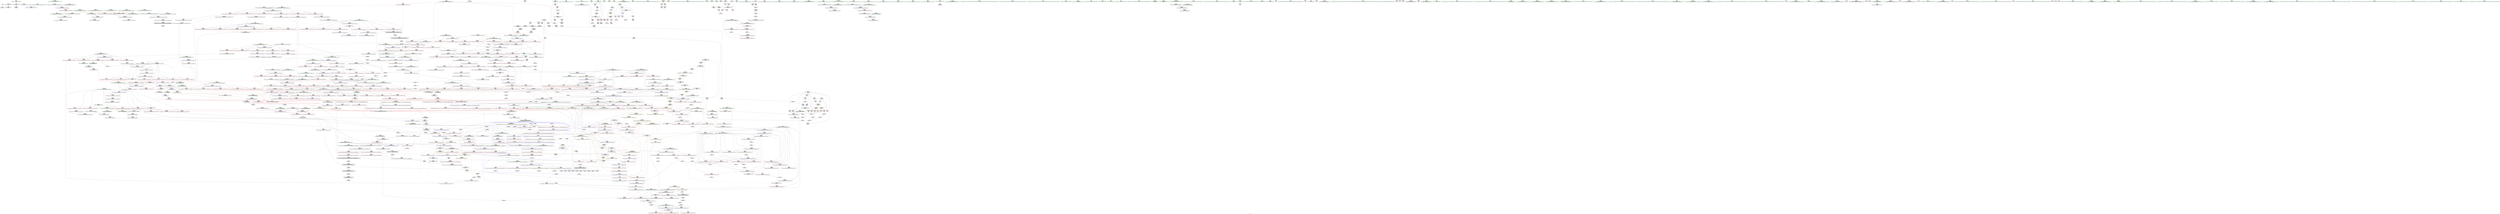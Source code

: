 digraph "SVFG" {
	label="SVFG";

	Node0x55ea584101f0 [shape=record,color=grey,label="{NodeID: 0\nNullPtr}"];
	Node0x55ea584101f0 -> Node0x55ea5846b5a0[style=solid];
	Node0x55ea584101f0 -> Node0x55ea5848b310[style=solid];
	Node0x55ea58472cd0 [shape=record,color=red,label="{NodeID: 443\n698\<--670\n\<--__comp.addr\n_ZSt10__pop_heapIPiN9__gnu_cxx5__ops15_Iter_less_iterEEvT_S4_S4_RT0_\n}"];
	Node0x55ea584ec5c0 [shape=record,color=black,label="{NodeID: 1218\nMR_8V_2 = PHI(MR_8V_3, MR_8V_1, )\npts\{18 \}\n|{<s0>30|<s1>36|<s2>36|<s3>36}}"];
	Node0x55ea584ec5c0:s0 -> Node0x55ea58498280[style=dashed,color=blue];
	Node0x55ea584ec5c0:s1 -> Node0x55ea58472da0[style=dashed,color=red];
	Node0x55ea584ec5c0:s2 -> Node0x55ea58472e70[style=dashed,color=red];
	Node0x55ea584ec5c0:s3 -> Node0x55ea5848e330[style=dashed,color=red];
	Node0x55ea58466740 [shape=record,color=green,label="{NodeID: 111\n575\<--576\n__first.addr\<--__first.addr_field_insensitive\n_ZSt11__make_heapIPiN9__gnu_cxx5__ops15_Iter_less_iterEEvT_S4_RT0_\n}"];
	Node0x55ea58466740 -> Node0x55ea584717b0[style=solid];
	Node0x55ea58466740 -> Node0x55ea58471880[style=solid];
	Node0x55ea58466740 -> Node0x55ea58471950[style=solid];
	Node0x55ea58466740 -> Node0x55ea58471a20[style=solid];
	Node0x55ea58466740 -> Node0x55ea5848d700[style=solid];
	Node0x55ea585644d0 [shape=record,color=black,label="{NodeID: 1661\n1067 = PHI(701, )\n}"];
	Node0x55ea585644d0 -> Node0x55ea58487be0[style=solid];
	Node0x55ea584885a0 [shape=record,color=red,label="{NodeID: 554\n1121\<--1092\n\<--__i\n_ZSt16__insertion_sortIPiN9__gnu_cxx5__ops15_Iter_less_iterEEvT_S4_T0_\n|{<s0>73}}"];
	Node0x55ea584885a0:s0 -> Node0x55ea58569e10[style=solid,color=red];
	Node0x55ea5846b5a0 [shape=record,color=black,label="{NodeID: 222\n2\<--3\ndummyVal\<--dummyVal\n}"];
	Node0x55ea5848e0c0 [shape=record,color=blue,label="{NodeID: 665\n668\<--662\n__result.addr\<--__result\n_ZSt10__pop_heapIPiN9__gnu_cxx5__ops15_Iter_less_iterEEvT_S4_S4_RT0_\n}"];
	Node0x55ea5848e0c0 -> Node0x55ea58472b30[style=dashed];
	Node0x55ea5848e0c0 -> Node0x55ea58472c00[style=dashed];
	Node0x55ea584791e0 [shape=record,color=red,label="{NodeID: 333\n139\<--67\n\<--sum\n_Z5solvev\n}"];
	Node0x55ea584791e0 -> Node0x55ea584820e0[style=solid];
	Node0x55ea584ab5e0 [shape=record,color=grey,label="{NodeID: 1108\n117 = Binary(115, 116, )\n}"];
	Node0x55ea584ab5e0 -> Node0x55ea584808e0[style=solid];
	Node0x55ea58462e70 [shape=record,color=green,label="{NodeID: 1\n7\<--1\n__dso_handle\<--dummyObj\nGlob }"];
	Node0x55ea58472da0 [shape=record,color=red,label="{NodeID: 444\n682\<--681\n\<--call\n_ZSt10__pop_heapIPiN9__gnu_cxx5__ops15_Iter_less_iterEEvT_S4_S4_RT0_\n}"];
	Node0x55ea58472da0 -> Node0x55ea5848e260[style=solid];
	Node0x55ea584ecac0 [shape=record,color=black,label="{NodeID: 1219\nMR_97V_3 = PHI(MR_97V_4, MR_97V_2, )\npts\{545 \}\n}"];
	Node0x55ea584ecac0 -> Node0x55ea584713a0[style=dashed];
	Node0x55ea584ecac0 -> Node0x55ea58471470[style=dashed];
	Node0x55ea584ecac0 -> Node0x55ea5848d630[style=dashed];
	Node0x55ea58466810 [shape=record,color=green,label="{NodeID: 112\n577\<--578\n__last.addr\<--__last.addr_field_insensitive\n_ZSt11__make_heapIPiN9__gnu_cxx5__ops15_Iter_less_iterEEvT_S4_RT0_\n}"];
	Node0x55ea58466810 -> Node0x55ea58471af0[style=solid];
	Node0x55ea58466810 -> Node0x55ea58471bc0[style=solid];
	Node0x55ea58466810 -> Node0x55ea5848d7d0[style=solid];
	Node0x55ea585646a0 [shape=record,color=black,label="{NodeID: 1662\n1071 = PHI(701, )\n}"];
	Node0x55ea585646a0 -> Node0x55ea58487cb0[style=solid];
	Node0x55ea58488670 [shape=record,color=red,label="{NodeID: 555\n1126\<--1092\n\<--__i\n_ZSt16__insertion_sortIPiN9__gnu_cxx5__ops15_Iter_less_iterEEvT_S4_T0_\n|{<s0>74}}"];
	Node0x55ea58488670:s0 -> Node0x55ea5856a4c0[style=solid,color=red];
	Node0x55ea584fb320 [shape=record,color=yellow,style=double,label="{NodeID: 1330\n227V_1 = ENCHI(MR_227V_0)\npts\{586 673 722 847 1063 1095 \}\nFun[_ZSt25__unguarded_linear_insertIPiN9__gnu_cxx5__ops14_Val_less_iterEEvT_T0_]}"];
	Node0x55ea584fb320 -> Node0x55ea58489920[style=dashed];
	Node0x55ea584fb320 -> Node0x55ea584899f0[style=dashed];
	Node0x55ea584fb320 -> Node0x55ea58489ac0[style=dashed];
	Node0x55ea5846b6a0 [shape=record,color=black,label="{NodeID: 223\n170\<--9\nmain_ret\<--\nmain\n}"];
	Node0x55ea5848e190 [shape=record,color=blue,label="{NodeID: 666\n670\<--663\n__comp.addr\<--__comp\n_ZSt10__pop_heapIPiN9__gnu_cxx5__ops15_Iter_less_iterEEvT_S4_S4_RT0_\n}"];
	Node0x55ea5848e190 -> Node0x55ea58472cd0[style=dashed];
	Node0x55ea584792b0 [shape=record,color=red,label="{NodeID: 334\n93\<--69\n\<--result\n_Z5solvev\n}"];
	Node0x55ea584792b0 -> Node0x55ea58481ae0[style=solid];
	Node0x55ea584ab760 [shape=record,color=grey,label="{NodeID: 1109\n326 = Binary(325, 277, )\n}"];
	Node0x55ea584ab760 -> Node0x55ea584832e0[style=solid];
	Node0x55ea58462f00 [shape=record,color=green,label="{NodeID: 2\n9\<--1\n\<--dummyObj\nCan only get source location for instruction, argument, global var or function.}"];
	Node0x55ea58472e70 [shape=record,color=red,label="{NodeID: 445\n686\<--685\n\<--call1\n_ZSt10__pop_heapIPiN9__gnu_cxx5__ops15_Iter_less_iterEEvT_S4_S4_RT0_\n}"];
	Node0x55ea58472e70 -> Node0x55ea5848e330[style=solid];
	Node0x55ea584ecfc0 [shape=record,color=black,label="{NodeID: 1220\nMR_8V_2 = PHI(MR_8V_3, MR_8V_1, )\npts\{18 \}\n|{|<s4>51}}"];
	Node0x55ea584ecfc0 -> Node0x55ea584854e0[style=dashed];
	Node0x55ea584ecfc0 -> Node0x55ea584855b0[style=dashed];
	Node0x55ea584ecfc0 -> Node0x55ea5848f5e0[style=dashed];
	Node0x55ea584ecfc0 -> Node0x55ea5848f850[style=dashed];
	Node0x55ea584ecfc0:s4 -> Node0x55ea584fcae0[style=dashed,color=red];
	Node0x55ea584668e0 [shape=record,color=green,label="{NodeID: 113\n579\<--580\n__comp.addr\<--__comp.addr_field_insensitive\n_ZSt11__make_heapIPiN9__gnu_cxx5__ops15_Iter_less_iterEEvT_S4_RT0_\n}"];
	Node0x55ea584668e0 -> Node0x55ea58471c90[style=solid];
	Node0x55ea584668e0 -> Node0x55ea5848d8a0[style=solid];
	Node0x55ea585647e0 [shape=record,color=black,label="{NodeID: 1663\n1075 = PHI(701, )\n}"];
	Node0x55ea585647e0 -> Node0x55ea58487d80[style=solid];
	Node0x55ea58488740 [shape=record,color=red,label="{NodeID: 556\n1127\<--1092\n\<--__i\n_ZSt16__insertion_sortIPiN9__gnu_cxx5__ops15_Iter_less_iterEEvT_S4_T0_\n}"];
	Node0x55ea58488740 -> Node0x55ea584774a0[style=solid];
	Node0x55ea584fb490 [shape=record,color=yellow,style=double,label="{NodeID: 1331\n8V_1 = ENCHI(MR_8V_0)\npts\{18 \}\nFun[_ZSt14__partial_sortIPiN9__gnu_cxx5__ops15_Iter_less_iterEEvT_S4_S4_T0_]|{<s0>29}}"];
	Node0x55ea584fb490:s0 -> Node0x55ea584f6f20[style=dashed,color=red];
	Node0x55ea5846b770 [shape=record,color=black,label="{NodeID: 224\n50\<--51\n\<--_ZNSt8ios_base4InitD1Ev\nCan only get source location for instruction, argument, global var or function.}"];
	Node0x55ea5848e260 [shape=record,color=blue,label="{NodeID: 667\n672\<--682\n__value\<--\n_ZSt10__pop_heapIPiN9__gnu_cxx5__ops15_Iter_less_iterEEvT_S4_S4_RT0_\n}"];
	Node0x55ea5848e260 -> Node0x55ea58472e70[style=dashed];
	Node0x55ea5848e260 -> Node0x55ea58472f40[style=dashed];
	Node0x55ea58479380 [shape=record,color=red,label="{NodeID: 335\n132\<--69\n\<--result\n_Z5solvev\n}"];
	Node0x55ea58479380 -> Node0x55ea58482860[style=solid];
	Node0x55ea584ab8e0 [shape=record,color=grey,label="{NodeID: 1110\n1340 = Binary(1338, 1339, )\n}"];
	Node0x55ea584ab8e0 -> Node0x55ea584ab460[style=solid];
	Node0x55ea584631b0 [shape=record,color=green,label="{NodeID: 3\n19\<--1\n.str\<--dummyObj\nGlob }"];
	Node0x55ea58472f40 [shape=record,color=red,label="{NodeID: 446\n697\<--696\n\<--call2\n_ZSt10__pop_heapIPiN9__gnu_cxx5__ops15_Iter_less_iterEEvT_S4_S4_RT0_\n|{<s0>43}}"];
	Node0x55ea58472f40:s0 -> Node0x55ea585687f0[style=solid,color=red];
	Node0x55ea584ed4c0 [shape=record,color=black,label="{NodeID: 1221\nMR_145V_3 = PHI(MR_145V_4, MR_145V_2, )\npts\{843 \}\n}"];
	Node0x55ea584ed4c0 -> Node0x55ea58484d90[style=dashed];
	Node0x55ea584ed4c0 -> Node0x55ea58484e60[style=dashed];
	Node0x55ea584ed4c0 -> Node0x55ea58485000[style=dashed];
	Node0x55ea584ed4c0 -> Node0x55ea5848f6b0[style=dashed];
	Node0x55ea5846bbe0 [shape=record,color=green,label="{NodeID: 114\n581\<--582\n__len\<--__len_field_insensitive\n_ZSt11__make_heapIPiN9__gnu_cxx5__ops15_Iter_less_iterEEvT_S4_RT0_\n}"];
	Node0x55ea5846bbe0 -> Node0x55ea58471d60[style=solid];
	Node0x55ea5846bbe0 -> Node0x55ea58471e30[style=solid];
	Node0x55ea5846bbe0 -> Node0x55ea5848d970[style=solid];
	Node0x55ea58564920 [shape=record,color=black,label="{NodeID: 1664\n1119 = PHI(639, )\n}"];
	Node0x55ea58488810 [shape=record,color=red,label="{NodeID: 557\n1137\<--1092\n\<--__i\n_ZSt16__insertion_sortIPiN9__gnu_cxx5__ops15_Iter_less_iterEEvT_S4_T0_\n|{<s0>77}}"];
	Node0x55ea58488810:s0 -> Node0x55ea584d7840[style=solid,color=red];
	Node0x55ea5846b870 [shape=record,color=black,label="{NodeID: 225\n74\<--73\nidx.ext\<--\n_Z5solvev\n}"];
	Node0x55ea5848e330 [shape=record,color=blue,label="{NodeID: 668\n687\<--686\n\<--\n_ZSt10__pop_heapIPiN9__gnu_cxx5__ops15_Iter_less_iterEEvT_S4_S4_RT0_\n|{|<s1>43}}"];
	Node0x55ea5848e330 -> Node0x55ea58472f40[style=dashed];
	Node0x55ea5848e330:s1 -> Node0x55ea584e52c0[style=dashed,color=red];
	Node0x55ea58479450 [shape=record,color=red,label="{NodeID: 336\n144\<--69\n\<--result\n_Z5solvev\n}"];
	Node0x55ea58479450 -> Node0x55ea5846bae0[style=solid];
	Node0x55ea584aba60 [shape=record,color=grey,label="{NodeID: 1111\n556 = Binary(554, 555, )\n}"];
	Node0x55ea584aba60 -> Node0x55ea584abbe0[style=solid];
	Node0x55ea58463240 [shape=record,color=green,label="{NodeID: 4\n21\<--1\n.str.1\<--dummyObj\nGlob }"];
	Node0x55ea58473010 [shape=record,color=red,label="{NodeID: 447\n706\<--703\n\<--__t.addr\n_ZSt4moveIRiEONSt16remove_referenceIT_E4typeEOS2_\n}"];
	Node0x55ea58473010 -> Node0x55ea58475080[style=solid];
	Node0x55ea584ed9c0 [shape=record,color=black,label="{NodeID: 1222\nMR_153V_3 = PHI(MR_153V_4, MR_153V_2, )\npts\{851 \}\n}"];
	Node0x55ea584ed9c0 -> Node0x55ea58485270[style=dashed];
	Node0x55ea584ed9c0 -> Node0x55ea58485340[style=dashed];
	Node0x55ea584ed9c0 -> Node0x55ea58485410[style=dashed];
	Node0x55ea584ed9c0 -> Node0x55ea5848f780[style=dashed];
	Node0x55ea5846bc70 [shape=record,color=green,label="{NodeID: 115\n583\<--584\n__parent\<--__parent_field_insensitive\n_ZSt11__make_heapIPiN9__gnu_cxx5__ops15_Iter_less_iterEEvT_S4_RT0_\n}"];
	Node0x55ea5846bc70 -> Node0x55ea58471f00[style=solid];
	Node0x55ea5846bc70 -> Node0x55ea58471fd0[style=solid];
	Node0x55ea5846bc70 -> Node0x55ea584720a0[style=solid];
	Node0x55ea5846bc70 -> Node0x55ea58472170[style=solid];
	Node0x55ea5846bc70 -> Node0x55ea5848da40[style=solid];
	Node0x55ea5846bc70 -> Node0x55ea5848dbe0[style=solid];
	Node0x55ea58564a30 [shape=record,color=black,label="{NodeID: 1665\n1122 = PHI(701, )\n}"];
	Node0x55ea58564a30 -> Node0x55ea584889b0[style=solid];
	Node0x55ea584888e0 [shape=record,color=red,label="{NodeID: 558\n1146\<--1092\n\<--__i\n_ZSt16__insertion_sortIPiN9__gnu_cxx5__ops15_Iter_less_iterEEvT_S4_T0_\n}"];
	Node0x55ea584888e0 -> Node0x55ea58477570[style=solid];
	Node0x55ea5846b940 [shape=record,color=black,label="{NodeID: 226\n112\<--111\nidxprom\<--\n_Z5solvev\n}"];
	Node0x55ea5848e400 [shape=record,color=blue,label="{NodeID: 669\n703\<--702\n__t.addr\<--__t\n_ZSt4moveIRiEONSt16remove_referenceIT_E4typeEOS2_\n}"];
	Node0x55ea5848e400 -> Node0x55ea58473010[style=dashed];
	Node0x55ea58479520 [shape=record,color=red,label="{NodeID: 337\n89\<--71\n\<--iter_have\n_Z5solvev\n}"];
	Node0x55ea58479520 -> Node0x55ea58481960[style=solid];
	Node0x55ea584abbe0 [shape=record,color=grey,label="{NodeID: 1112\n557 = Binary(556, 277, )\n}"];
	Node0x55ea584abbe0 -> Node0x55ea584835e0[style=solid];
	Node0x55ea584632d0 [shape=record,color=green,label="{NodeID: 5\n23\<--1\nstdin\<--dummyObj\nGlob }"];
	Node0x55ea584730e0 [shape=record,color=red,label="{NodeID: 448\n750\<--715\n\<--__first.addr\n_ZSt13__adjust_heapIPiliN9__gnu_cxx5__ops15_Iter_less_iterEEvT_T0_S5_T1_T2_\n}"];
	Node0x55ea584730e0 -> Node0x55ea58477cc0[style=solid];
	Node0x55ea584edec0 [shape=record,color=black,label="{NodeID: 1223\nMR_8V_3 = PHI(MR_8V_5, MR_8V_2, )\npts\{18 \}\n|{|<s1>29|<s2>34|<s3>35|<s4>35|<s5>35}}"];
	Node0x55ea584edec0 -> Node0x55ea584edec0[style=dashed];
	Node0x55ea584edec0:s1 -> Node0x55ea58498120[style=dashed,color=blue];
	Node0x55ea584edec0:s2 -> Node0x55ea584fe8c0[style=dashed,color=red];
	Node0x55ea584edec0:s3 -> Node0x55ea58472da0[style=dashed,color=red];
	Node0x55ea584edec0:s4 -> Node0x55ea58472e70[style=dashed,color=red];
	Node0x55ea584edec0:s5 -> Node0x55ea5848e330[style=dashed,color=red];
	Node0x55ea5846bd40 [shape=record,color=green,label="{NodeID: 116\n585\<--586\n__value\<--__value_field_insensitive\n_ZSt11__make_heapIPiN9__gnu_cxx5__ops15_Iter_less_iterEEvT_S4_RT0_\n|{|<s1>38}}"];
	Node0x55ea5846bd40 -> Node0x55ea5848db10[style=solid];
	Node0x55ea5846bd40:s1 -> Node0x55ea58569e10[style=solid,color=red];
	Node0x55ea58564ba0 [shape=record,color=black,label="{NodeID: 1666\n1129 = PHI(1186, )\n}"];
	Node0x55ea584889b0 [shape=record,color=red,label="{NodeID: 559\n1123\<--1122\n\<--call3\n_ZSt16__insertion_sortIPiN9__gnu_cxx5__ops15_Iter_less_iterEEvT_S4_T0_\n}"];
	Node0x55ea584889b0 -> Node0x55ea58490ca0[style=solid];
	Node0x55ea5846ba10 [shape=record,color=black,label="{NodeID: 227\n122\<--121\nidxprom8\<--\n_Z5solvev\n}"];
	Node0x55ea5848e4d0 [shape=record,color=blue,label="{NodeID: 670\n715\<--709\n__first.addr\<--__first\n_ZSt13__adjust_heapIPiliN9__gnu_cxx5__ops15_Iter_less_iterEEvT_T0_S5_T1_T2_\n}"];
	Node0x55ea5848e4d0 -> Node0x55ea584730e0[style=dashed];
	Node0x55ea5848e4d0 -> Node0x55ea584731b0[style=dashed];
	Node0x55ea5848e4d0 -> Node0x55ea58473280[style=dashed];
	Node0x55ea5848e4d0 -> Node0x55ea58473350[style=dashed];
	Node0x55ea5848e4d0 -> Node0x55ea58473420[style=dashed];
	Node0x55ea5848e4d0 -> Node0x55ea584734f0[style=dashed];
	Node0x55ea5848e4d0 -> Node0x55ea584735c0[style=dashed];
	Node0x55ea584795f0 [shape=record,color=red,label="{NodeID: 338\n107\<--71\n\<--iter_have\n_Z5solvev\n}"];
	Node0x55ea584795f0 -> Node0x55ea58483460[style=solid];
	Node0x55ea584abd60 [shape=record,color=grey,label="{NodeID: 1113\n776 = Binary(775, 559, )\n}"];
	Node0x55ea584abd60 -> Node0x55ea58483a60[style=solid];
	Node0x55ea58463360 [shape=record,color=green,label="{NodeID: 6\n24\<--1\n.str.2\<--dummyObj\nGlob }"];
	Node0x55ea584731b0 [shape=record,color=red,label="{NodeID: 449\n753\<--715\n\<--__first.addr\n_ZSt13__adjust_heapIPiliN9__gnu_cxx5__ops15_Iter_less_iterEEvT_T0_S5_T1_T2_\n}"];
	Node0x55ea584731b0 -> Node0x55ea58477d90[style=solid];
	Node0x55ea584ee3c0 [shape=record,color=black,label="{NodeID: 1224\nMR_92V_3 = PHI(MR_92V_4, MR_92V_2, )\npts\{503 \}\n}"];
	Node0x55ea584ee3c0 -> Node0x55ea58470ec0[style=dashed];
	Node0x55ea584ee3c0 -> Node0x55ea58470f90[style=dashed];
	Node0x55ea584ee3c0 -> Node0x55ea58471060[style=dashed];
	Node0x55ea584ee3c0 -> Node0x55ea58471130[style=dashed];
	Node0x55ea584ee3c0 -> Node0x55ea5848d2f0[style=dashed];
	Node0x55ea5846be10 [shape=record,color=green,label="{NodeID: 117\n587\<--588\nagg.tmp\<--agg.tmp_field_insensitive\n_ZSt11__make_heapIPiN9__gnu_cxx5__ops15_Iter_less_iterEEvT_S4_RT0_\n}"];
	Node0x55ea58564cb0 [shape=record,color=black,label="{NodeID: 1667\n1132 = PHI(701, )\n}"];
	Node0x55ea58564cb0 -> Node0x55ea58488a80[style=solid];
	Node0x55ea58488a80 [shape=record,color=red,label="{NodeID: 560\n1133\<--1132\n\<--call6\n_ZSt16__insertion_sortIPiN9__gnu_cxx5__ops15_Iter_less_iterEEvT_S4_T0_\n}"];
	Node0x55ea58488a80 -> Node0x55ea58490d70[style=solid];
	Node0x55ea584fb840 [shape=record,color=yellow,style=double,label="{NodeID: 1335\n2V_1 = ENCHI(MR_2V_0)\npts\{10 \}\nFun[_Z5solvev]}"];
	Node0x55ea584fb840 -> Node0x55ea58478680[style=dashed];
	Node0x55ea584fb840 -> Node0x55ea58478750[style=dashed];
	Node0x55ea584fb840 -> Node0x55ea58478820[style=dashed];
	Node0x55ea5846bae0 [shape=record,color=black,label="{NodeID: 228\n66\<--144\n_Z5solvev_ret\<--\n_Z5solvev\n|{<s0>16}}"];
	Node0x55ea5846bae0:s0 -> Node0x55ea585624e0[style=solid,color=blue];
	Node0x55ea5848e5a0 [shape=record,color=blue,label="{NodeID: 671\n717\<--710\n__holeIndex.addr\<--__holeIndex\n_ZSt13__adjust_heapIPiliN9__gnu_cxx5__ops15_Iter_less_iterEEvT_T0_S5_T1_T2_\n}"];
	Node0x55ea5848e5a0 -> Node0x55ea58473690[style=dashed];
	Node0x55ea5848e5a0 -> Node0x55ea58473760[style=dashed];
	Node0x55ea5848e5a0 -> Node0x55ea58473830[style=dashed];
	Node0x55ea5848e5a0 -> Node0x55ea58473900[style=dashed];
	Node0x55ea5848e5a0 -> Node0x55ea5848ec20[style=dashed];
	Node0x55ea5848e5a0 -> Node0x55ea5848ee90[style=dashed];
	Node0x55ea5848e5a0 -> Node0x55ea584e0dc0[style=dashed];
	Node0x55ea584796c0 [shape=record,color=red,label="{NodeID: 339\n111\<--71\n\<--iter_have\n_Z5solvev\n}"];
	Node0x55ea584796c0 -> Node0x55ea5846b940[style=solid];
	Node0x55ea584abee0 [shape=record,color=grey,label="{NodeID: 1114\n214 = Binary(213, 87, )\n}"];
	Node0x55ea584abee0 -> Node0x55ea5848c040[style=solid];
	Node0x55ea58463ba0 [shape=record,color=green,label="{NodeID: 7\n26\<--1\n.str.3\<--dummyObj\nGlob }"];
	Node0x55ea58473280 [shape=record,color=red,label="{NodeID: 450\n763\<--715\n\<--__first.addr\n_ZSt13__adjust_heapIPiliN9__gnu_cxx5__ops15_Iter_less_iterEEvT_T0_S5_T1_T2_\n}"];
	Node0x55ea58473280 -> Node0x55ea58477e60[style=solid];
	Node0x55ea584ee8c0 [shape=record,color=black,label="{NodeID: 1225\nMR_8V_2 = PHI(MR_8V_1, MR_8V_3, )\npts\{18 \}\n|{<s0>26|<s1>28}}"];
	Node0x55ea584ee8c0:s0 -> Node0x55ea58498c20[style=dashed,color=blue];
	Node0x55ea584ee8c0:s1 -> Node0x55ea584e03c0[style=dashed,color=blue];
	Node0x55ea5846bee0 [shape=record,color=green,label="{NodeID: 118\n617\<--618\n_ZSt4moveIRiEONSt16remove_referenceIT_E4typeEOS2_\<--_ZSt4moveIRiEONSt16remove_referenceIT_E4typeEOS2__field_insensitive\n}"];
	Node0x55ea58564e20 [shape=record,color=black,label="{NodeID: 1668\n1200 = PHI(1283, )\n|{<s0>82}}"];
	Node0x55ea58564e20:s0 -> Node0x55ea58565d20[style=solid,color=red];
	Node0x55ea58488b50 [shape=record,color=red,label="{NodeID: 561\n1170\<--1156\n\<--__first.addr\n_ZSt26__unguarded_insertion_sortIPiN9__gnu_cxx5__ops15_Iter_less_iterEEvT_S4_T0_\n}"];
	Node0x55ea58488b50 -> Node0x55ea584910b0[style=solid];
	Node0x55ea584fb950 [shape=record,color=yellow,style=double,label="{NodeID: 1336\n4V_1 = ENCHI(MR_4V_0)\npts\{12 \}\nFun[_Z5solvev]}"];
	Node0x55ea584fb950 -> Node0x55ea584788f0[style=dashed];
	Node0x55ea584fb950 -> Node0x55ea584789c0[style=dashed];
	Node0x55ea58473d00 [shape=record,color=black,label="{NodeID: 229\n183\<--180\ncall\<--\nmain\n}"];
	Node0x55ea5848e670 [shape=record,color=blue,label="{NodeID: 672\n719\<--711\n__len.addr\<--__len\n_ZSt13__adjust_heapIPiliN9__gnu_cxx5__ops15_Iter_less_iterEEvT_T0_S5_T1_T2_\n}"];
	Node0x55ea5848e670 -> Node0x55ea58473aa0[style=dashed];
	Node0x55ea5848e670 -> Node0x55ea58473b70[style=dashed];
	Node0x55ea5848e670 -> Node0x55ea58473c40[style=dashed];
	Node0x55ea58479790 [shape=record,color=red,label="{NodeID: 340\n121\<--71\n\<--iter_have\n_Z5solvev\n}"];
	Node0x55ea58479790 -> Node0x55ea5846ba10[style=solid];
	Node0x55ea584ac060 [shape=record,color=grey,label="{NodeID: 1115\n760 = Binary(759, 343, )\n}"];
	Node0x55ea584ac060 -> Node0x55ea5848ea80[style=solid];
	Node0x55ea58463c30 [shape=record,color=green,label="{NodeID: 8\n28\<--1\nstdout\<--dummyObj\nGlob }"];
	Node0x55ea58473350 [shape=record,color=red,label="{NodeID: 451\n768\<--715\n\<--__first.addr\n_ZSt13__adjust_heapIPiliN9__gnu_cxx5__ops15_Iter_less_iterEEvT_T0_S5_T1_T2_\n}"];
	Node0x55ea58473350 -> Node0x55ea58477f30[style=solid];
	Node0x55ea584eedc0 [shape=record,color=black,label="{NodeID: 1226\nMR_200V_2 = PHI(MR_200V_1, MR_200V_4, )\npts\{1093 \}\n}"];
	Node0x55ea5846bfb0 [shape=record,color=green,label="{NodeID: 119\n628\<--629\n_ZSt13__adjust_heapIPiliN9__gnu_cxx5__ops15_Iter_less_iterEEvT_T0_S5_T1_T2_\<--_ZSt13__adjust_heapIPiliN9__gnu_cxx5__ops15_Iter_less_iterEEvT_T0_S5_T1_T2__field_insensitive\n}"];
	Node0x55ea58564f60 [shape=record,color=black,label="{NodeID: 1669\n1204 = PHI(1283, )\n|{<s0>82}}"];
	Node0x55ea58564f60:s0 -> Node0x55ea58565e60[style=solid,color=red];
	Node0x55ea58488c20 [shape=record,color=red,label="{NodeID: 562\n1174\<--1158\n\<--__last.addr\n_ZSt26__unguarded_insertion_sortIPiN9__gnu_cxx5__ops15_Iter_less_iterEEvT_S4_T0_\n}"];
	Node0x55ea58488c20 -> Node0x55ea584b4cb0[style=solid];
	Node0x55ea584fba30 [shape=record,color=yellow,style=double,label="{NodeID: 1337\n6V_1 = ENCHI(MR_6V_0)\npts\{14 \}\nFun[_Z5solvev]}"];
	Node0x55ea584fba30 -> Node0x55ea58478b60[style=dashed];
	Node0x55ea58473dd0 [shape=record,color=black,label="{NodeID: 230\n189\<--186\ncall1\<--\nmain\n}"];
	Node0x55ea5848e740 [shape=record,color=blue,label="{NodeID: 673\n721\<--712\n__value.addr\<--__value\n_ZSt13__adjust_heapIPiliN9__gnu_cxx5__ops15_Iter_less_iterEEvT_T0_S5_T1_T2_\n}"];
	Node0x55ea5848e740 -> Node0x55ea58484570[style=dashed];
	Node0x55ea5848e740 -> Node0x55ea58484640[style=dashed];
	Node0x55ea5848e740 -> Node0x55ea58484710[style=dashed];
	Node0x55ea58479860 [shape=record,color=red,label="{NodeID: 341\n128\<--71\n\<--iter_have\n_Z5solvev\n}"];
	Node0x55ea58479860 -> Node0x55ea58482560[style=solid];
	Node0x55ea584ac1e0 [shape=record,color=grey,label="{NodeID: 1116\n755 = Binary(754, 559, )\n}"];
	Node0x55ea58463cc0 [shape=record,color=green,label="{NodeID: 9\n29\<--1\n_ZSt3cin\<--dummyObj\nGlob }"];
	Node0x55ea58473420 [shape=record,color=red,label="{NodeID: 452\n789\<--715\n\<--__first.addr\n_ZSt13__adjust_heapIPiliN9__gnu_cxx5__ops15_Iter_less_iterEEvT_T0_S5_T1_T2_\n}"];
	Node0x55ea58473420 -> Node0x55ea58478000[style=solid];
	Node0x55ea584dfec0 [shape=record,color=black,label="{NodeID: 1227\nMR_202V_2 = PHI(MR_202V_1, MR_202V_3, )\npts\{1095 \}\n}"];
	Node0x55ea5846c0b0 [shape=record,color=green,label="{NodeID: 120\n643\<--644\nthis.addr\<--this.addr_field_insensitive\n_ZNK9__gnu_cxx5__ops15_Iter_less_iterclIPiS3_EEbT_T0_\n}"];
	Node0x55ea5846c0b0 -> Node0x55ea584723e0[style=solid];
	Node0x55ea5846c0b0 -> Node0x55ea5848dcb0[style=solid];
	Node0x55ea585650a0 [shape=record,color=black,label="{NodeID: 1670\n1206 = PHI(1258, )\n}"];
	Node0x55ea585650a0 -> Node0x55ea584753c0[style=solid];
	Node0x55ea58488cf0 [shape=record,color=red,label="{NodeID: 563\n1173\<--1160\n\<--__i\n_ZSt26__unguarded_insertion_sortIPiN9__gnu_cxx5__ops15_Iter_less_iterEEvT_S4_T0_\n}"];
	Node0x55ea58488cf0 -> Node0x55ea584b4cb0[style=solid];
	Node0x55ea584fbb10 [shape=record,color=yellow,style=double,label="{NodeID: 1338\n8V_1 = ENCHI(MR_8V_0)\npts\{18 \}\nFun[_Z5solvev]|{<s0>3}}"];
	Node0x55ea584fbb10:s0 -> Node0x55ea584f9040[style=dashed,color=red];
	Node0x55ea58473ea0 [shape=record,color=black,label="{NodeID: 231\n209\<--208\nidxprom\<--\nmain\n}"];
	Node0x55ea5848e810 [shape=record,color=blue,label="{NodeID: 674\n723\<--735\n__topIndex\<--\n_ZSt13__adjust_heapIPiliN9__gnu_cxx5__ops15_Iter_less_iterEEvT_T0_S5_T1_T2_\n}"];
	Node0x55ea5848e810 -> Node0x55ea58483bb0[style=dashed];
	Node0x55ea58479930 [shape=record,color=red,label="{NodeID: 342\n85\<--84\n\<--\n_Z5solvev\n}"];
	Node0x55ea58479930 -> Node0x55ea58483760[style=solid];
	Node0x55ea584ac360 [shape=record,color=grey,label="{NodeID: 1117\n747 = Binary(746, 559, )\n}"];
	Node0x55ea584ac360 -> Node0x55ea584ac4e0[style=solid];
	Node0x55ea58463d50 [shape=record,color=green,label="{NodeID: 10\n30\<--1\n_ZSt4cout\<--dummyObj\nGlob }"];
	Node0x55ea584734f0 [shape=record,color=red,label="{NodeID: 453\n795\<--715\n\<--__first.addr\n_ZSt13__adjust_heapIPiliN9__gnu_cxx5__ops15_Iter_less_iterEEvT_T0_S5_T1_T2_\n}"];
	Node0x55ea584734f0 -> Node0x55ea584780d0[style=solid];
	Node0x55ea584e03c0 [shape=record,color=black,label="{NodeID: 1228\nMR_8V_4 = PHI(MR_8V_5, MR_8V_3, )\npts\{18 \}\n|{<s0>21}}"];
	Node0x55ea584e03c0:s0 -> Node0x55ea584e6bc0[style=dashed,color=blue];
	Node0x55ea5846c180 [shape=record,color=green,label="{NodeID: 121\n645\<--646\n__it1.addr\<--__it1.addr_field_insensitive\n_ZNK9__gnu_cxx5__ops15_Iter_less_iterclIPiS3_EEbT_T0_\n}"];
	Node0x55ea5846c180 -> Node0x55ea584724b0[style=solid];
	Node0x55ea5846c180 -> Node0x55ea5848dd80[style=solid];
	Node0x55ea585651e0 [shape=record,color=black,label="{NodeID: 1671\n1222 = PHI(701, )\n}"];
	Node0x55ea585651e0 -> Node0x55ea58489920[style=solid];
	Node0x55ea58488dc0 [shape=record,color=red,label="{NodeID: 564\n1177\<--1160\n\<--__i\n_ZSt26__unguarded_insertion_sortIPiN9__gnu_cxx5__ops15_Iter_less_iterEEvT_S4_T0_\n|{<s0>79}}"];
	Node0x55ea58488dc0:s0 -> Node0x55ea584d7840[style=solid,color=red];
	Node0x55ea58473f70 [shape=record,color=black,label="{NodeID: 232\n273\<--271\nsub.ptr.lhs.cast\<--\n_ZSt6__sortIPiN9__gnu_cxx5__ops15_Iter_less_iterEEvT_S4_T0_\n}"];
	Node0x55ea58473f70 -> Node0x55ea58481360[style=solid];
	Node0x55ea5848e8e0 [shape=record,color=blue,label="{NodeID: 675\n725\<--737\n__secondChild\<--\n_ZSt13__adjust_heapIPiliN9__gnu_cxx5__ops15_Iter_less_iterEEvT_T0_S5_T1_T2_\n}"];
	Node0x55ea5848e8e0 -> Node0x55ea58483c80[style=dashed];
	Node0x55ea5848e8e0 -> Node0x55ea58483d50[style=dashed];
	Node0x55ea5848e8e0 -> Node0x55ea58484230[style=dashed];
	Node0x55ea5848e8e0 -> Node0x55ea58484300[style=dashed];
	Node0x55ea5848e8e0 -> Node0x55ea5848e9b0[style=dashed];
	Node0x55ea5848e8e0 -> Node0x55ea5848ecf0[style=dashed];
	Node0x55ea5848e8e0 -> Node0x55ea584f16e0[style=dashed];
	Node0x55ea58479a00 [shape=record,color=red,label="{NodeID: 343\n114\<--113\n\<--arrayidx\n_Z5solvev\n}"];
	Node0x55ea58479a00 -> Node0x55ea584b55b0[style=solid];
	Node0x55ea584ac4e0 [shape=record,color=grey,label="{NodeID: 1118\n748 = Binary(282, 747, )\n}"];
	Node0x55ea584ac4e0 -> Node0x55ea5848e9b0[style=solid];
	Node0x55ea58463e50 [shape=record,color=green,label="{NodeID: 11\n31\<--1\n.str.4\<--dummyObj\nGlob }"];
	Node0x55ea584735c0 [shape=record,color=red,label="{NodeID: 454\n809\<--715\n\<--__first.addr\n_ZSt13__adjust_heapIPiliN9__gnu_cxx5__ops15_Iter_less_iterEEvT_T0_S5_T1_T2_\n|{<s0>50}}"];
	Node0x55ea584735c0:s0 -> Node0x55ea58568ca0[style=solid,color=red];
	Node0x55ea584e08c0 [shape=record,color=black,label="{NodeID: 1229\nMR_8V_5 = PHI(MR_8V_4, MR_8V_2, MR_8V_2, )\npts\{18 \}\n|{|<s1>50}}"];
	Node0x55ea584e08c0 -> Node0x55ea58484710[style=dashed];
	Node0x55ea584e08c0:s1 -> Node0x55ea584ecfc0[style=dashed,color=red];
	Node0x55ea5846c250 [shape=record,color=green,label="{NodeID: 122\n647\<--648\n__it2.addr\<--__it2.addr_field_insensitive\n_ZNK9__gnu_cxx5__ops15_Iter_less_iterclIPiS3_EEbT_T0_\n}"];
	Node0x55ea5846c250 -> Node0x55ea58472580[style=solid];
	Node0x55ea5846c250 -> Node0x55ea5848de50[style=solid];
	Node0x55ea58565320 [shape=record,color=black,label="{NodeID: 1672\n1232 = PHI(1369, )\n}"];
	Node0x55ea58488e90 [shape=record,color=red,label="{NodeID: 565\n1181\<--1160\n\<--__i\n_ZSt26__unguarded_insertion_sortIPiN9__gnu_cxx5__ops15_Iter_less_iterEEvT_S4_T0_\n}"];
	Node0x55ea58488e90 -> Node0x55ea58477640[style=solid];
	Node0x55ea58474040 [shape=record,color=black,label="{NodeID: 233\n274\<--272\nsub.ptr.rhs.cast\<--\n_ZSt6__sortIPiN9__gnu_cxx5__ops15_Iter_less_iterEEvT_S4_T0_\n}"];
	Node0x55ea58474040 -> Node0x55ea58481360[style=solid];
	Node0x55ea5848e9b0 [shape=record,color=blue,label="{NodeID: 676\n725\<--748\n__secondChild\<--mul\n_ZSt13__adjust_heapIPiliN9__gnu_cxx5__ops15_Iter_less_iterEEvT_T0_S5_T1_T2_\n}"];
	Node0x55ea5848e9b0 -> Node0x55ea58483c80[style=dashed];
	Node0x55ea5848e9b0 -> Node0x55ea58483d50[style=dashed];
	Node0x55ea5848e9b0 -> Node0x55ea58483e20[style=dashed];
	Node0x55ea5848e9b0 -> Node0x55ea58483ef0[style=dashed];
	Node0x55ea5848e9b0 -> Node0x55ea58483fc0[style=dashed];
	Node0x55ea5848e9b0 -> Node0x55ea58484090[style=dashed];
	Node0x55ea5848e9b0 -> Node0x55ea58484160[style=dashed];
	Node0x55ea5848e9b0 -> Node0x55ea58484230[style=dashed];
	Node0x55ea5848e9b0 -> Node0x55ea58484300[style=dashed];
	Node0x55ea5848e9b0 -> Node0x55ea5848e9b0[style=dashed];
	Node0x55ea5848e9b0 -> Node0x55ea5848ea80[style=dashed];
	Node0x55ea5848e9b0 -> Node0x55ea5848ecf0[style=dashed];
	Node0x55ea5848e9b0 -> Node0x55ea584f16e0[style=dashed];
	Node0x55ea58479ad0 [shape=record,color=red,label="{NodeID: 344\n124\<--123\n\<--arrayidx9\n_Z5solvev\n}"];
	Node0x55ea58479ad0 -> Node0x55ea58480be0[style=solid];
	Node0x55ea584ac660 [shape=record,color=grey,label="{NodeID: 1119\n743 = Binary(742, 282, )\n}"];
	Node0x55ea584ac660 -> Node0x55ea584b4e30[style=solid];
	Node0x55ea58463f50 [shape=record,color=green,label="{NodeID: 12\n33\<--1\n.str.5\<--dummyObj\nGlob }"];
	Node0x55ea58473690 [shape=record,color=red,label="{NodeID: 455\n735\<--717\n\<--__holeIndex.addr\n_ZSt13__adjust_heapIPiliN9__gnu_cxx5__ops15_Iter_less_iterEEvT_T0_S5_T1_T2_\n}"];
	Node0x55ea58473690 -> Node0x55ea5848e810[style=solid];
	Node0x55ea584e0dc0 [shape=record,color=black,label="{NodeID: 1230\nMR_59V_6 = PHI(MR_59V_5, MR_59V_3, MR_59V_3, )\npts\{718 \}\n}"];
	Node0x55ea584e0dc0 -> Node0x55ea584739d0[style=dashed];
	Node0x55ea5846c320 [shape=record,color=green,label="{NodeID: 123\n664\<--665\n__first.addr\<--__first.addr_field_insensitive\n_ZSt10__pop_heapIPiN9__gnu_cxx5__ops15_Iter_less_iterEEvT_S4_S4_RT0_\n}"];
	Node0x55ea5846c320 -> Node0x55ea584727f0[style=solid];
	Node0x55ea5846c320 -> Node0x55ea584728c0[style=solid];
	Node0x55ea5846c320 -> Node0x55ea58472990[style=solid];
	Node0x55ea5846c320 -> Node0x55ea5848df20[style=solid];
	Node0x55ea58565430 [shape=record,color=black,label="{NodeID: 1673\n1237 = PHI(701, )\n}"];
	Node0x55ea58565430 -> Node0x55ea584899f0[style=solid];
	Node0x55ea58488f60 [shape=record,color=red,label="{NodeID: 566\n1199\<--1190\n\<--__first.addr\n_ZSt13move_backwardIPiS0_ET0_T_S2_S1_\n|{<s0>80}}"];
	Node0x55ea58488f60:s0 -> Node0x55ea5856af50[style=solid,color=red];
	Node0x55ea58474110 [shape=record,color=black,label="{NodeID: 234\n323\<--321\nsub.ptr.lhs.cast\<--\n_ZSt16__introsort_loopIPilN9__gnu_cxx5__ops15_Iter_less_iterEEvT_S4_T0_T1_\n}"];
	Node0x55ea58474110 -> Node0x55ea584ab2e0[style=solid];
	Node0x55ea5848ea80 [shape=record,color=blue,label="{NodeID: 677\n725\<--760\n__secondChild\<--dec\n_ZSt13__adjust_heapIPiliN9__gnu_cxx5__ops15_Iter_less_iterEEvT_T0_S5_T1_T2_\n}"];
	Node0x55ea5848ea80 -> Node0x55ea58483c80[style=dashed];
	Node0x55ea5848ea80 -> Node0x55ea58483d50[style=dashed];
	Node0x55ea5848ea80 -> Node0x55ea58484090[style=dashed];
	Node0x55ea5848ea80 -> Node0x55ea58484160[style=dashed];
	Node0x55ea5848ea80 -> Node0x55ea58484230[style=dashed];
	Node0x55ea5848ea80 -> Node0x55ea58484300[style=dashed];
	Node0x55ea5848ea80 -> Node0x55ea5848e9b0[style=dashed];
	Node0x55ea5848ea80 -> Node0x55ea5848ecf0[style=dashed];
	Node0x55ea5848ea80 -> Node0x55ea584f16e0[style=dashed];
	Node0x55ea58479ba0 [shape=record,color=red,label="{NodeID: 345\n159\<--149\n\<--__first.addr\n_ZSt4sortIPiEvT_S1_\n|{<s0>5}}"];
	Node0x55ea58479ba0:s0 -> Node0x55ea58567ae0[style=solid,color=red];
	Node0x55ea584ac7e0 [shape=record,color=grey,label="{NodeID: 1120\n233 = Binary(232, 87, )\n}"];
	Node0x55ea584ac7e0 -> Node0x55ea5848c110[style=solid];
	Node0x55ea58464050 [shape=record,color=green,label="{NodeID: 13\n35\<--1\n.str.6\<--dummyObj\nGlob }"];
	Node0x55ea58473760 [shape=record,color=red,label="{NodeID: 456\n737\<--717\n\<--__holeIndex.addr\n_ZSt13__adjust_heapIPiliN9__gnu_cxx5__ops15_Iter_less_iterEEvT_T0_S5_T1_T2_\n}"];
	Node0x55ea58473760 -> Node0x55ea5848e8e0[style=solid];
	Node0x55ea584f16e0 [shape=record,color=black,label="{NodeID: 1231\nMR_67V_8 = PHI(MR_67V_7, MR_67V_3, MR_67V_3, )\npts\{726 \}\n}"];
	Node0x55ea5846c3f0 [shape=record,color=green,label="{NodeID: 124\n666\<--667\n__last.addr\<--__last.addr_field_insensitive\n_ZSt10__pop_heapIPiN9__gnu_cxx5__ops15_Iter_less_iterEEvT_S4_S4_RT0_\n}"];
	Node0x55ea5846c3f0 -> Node0x55ea58472a60[style=solid];
	Node0x55ea5846c3f0 -> Node0x55ea5848dff0[style=solid];
	Node0x55ea585655a0 [shape=record,color=black,label="{NodeID: 1674\n1247 = PHI(701, )\n}"];
	Node0x55ea585655a0 -> Node0x55ea58489ac0[style=solid];
	Node0x55ea58489030 [shape=record,color=red,label="{NodeID: 567\n1203\<--1192\n\<--__last.addr\n_ZSt13move_backwardIPiS0_ET0_T_S2_S1_\n|{<s0>81}}"];
	Node0x55ea58489030:s0 -> Node0x55ea5856af50[style=solid,color=red];
	Node0x55ea584741e0 [shape=record,color=black,label="{NodeID: 235\n324\<--322\nsub.ptr.rhs.cast\<--\n_ZSt16__introsort_loopIPilN9__gnu_cxx5__ops15_Iter_less_iterEEvT_S4_T0_T1_\n}"];
	Node0x55ea584741e0 -> Node0x55ea584ab2e0[style=solid];
	Node0x55ea5848eb50 [shape=record,color=blue,label="{NodeID: 678\n770\<--767\nadd.ptr5\<--\n_ZSt13__adjust_heapIPiliN9__gnu_cxx5__ops15_Iter_less_iterEEvT_T0_S5_T1_T2_\n}"];
	Node0x55ea5848eb50 -> Node0x55ea584e52c0[style=dashed];
	Node0x55ea58479c70 [shape=record,color=red,label="{NodeID: 346\n160\<--151\n\<--__last.addr\n_ZSt4sortIPiEvT_S1_\n|{<s0>5}}"];
	Node0x55ea58479c70:s0 -> Node0x55ea58567c20[style=solid,color=red];
	Node0x55ea584ac960 [shape=record,color=grey,label="{NodeID: 1121\n470 = Binary(469, 282, )\n}"];
	Node0x55ea58464150 [shape=record,color=green,label="{NodeID: 14\n38\<--1\n\<--dummyObj\nCan only get source location for instruction, argument, global var or function.}"];
	Node0x55ea58473830 [shape=record,color=red,label="{NodeID: 457\n769\<--717\n\<--__holeIndex.addr\n_ZSt13__adjust_heapIPiliN9__gnu_cxx5__ops15_Iter_less_iterEEvT_T0_S5_T1_T2_\n}"];
	Node0x55ea584f1be0 [shape=record,color=black,label="{NodeID: 1232\nMR_8V_2 = PHI(MR_8V_3, MR_8V_1, )\npts\{18 \}\n|{|<s4>84}}"];
	Node0x55ea584f1be0 -> Node0x55ea584899f0[style=dashed];
	Node0x55ea584f1be0 -> Node0x55ea58489ac0[style=dashed];
	Node0x55ea584f1be0 -> Node0x55ea58491800[style=dashed];
	Node0x55ea584f1be0 -> Node0x55ea58491a70[style=dashed];
	Node0x55ea584f1be0:s4 -> Node0x55ea584fe430[style=dashed,color=red];
	Node0x55ea5846c4c0 [shape=record,color=green,label="{NodeID: 125\n668\<--669\n__result.addr\<--__result.addr_field_insensitive\n_ZSt10__pop_heapIPiN9__gnu_cxx5__ops15_Iter_less_iterEEvT_S4_S4_RT0_\n}"];
	Node0x55ea5846c4c0 -> Node0x55ea58472b30[style=solid];
	Node0x55ea5846c4c0 -> Node0x55ea58472c00[style=solid];
	Node0x55ea5846c4c0 -> Node0x55ea5848e0c0[style=solid];
	Node0x55ea585656e0 [shape=record,color=black,label="{NodeID: 1675\n1272 = PHI(1314, )\n|{<s0>90}}"];
	Node0x55ea585656e0:s0 -> Node0x55ea58566d60[style=solid,color=red];
	Node0x55ea58489100 [shape=record,color=red,label="{NodeID: 568\n1205\<--1194\n\<--__result.addr\n_ZSt13move_backwardIPiS0_ET0_T_S2_S1_\n|{<s0>82}}"];
	Node0x55ea58489100:s0 -> Node0x55ea58565fa0[style=solid,color=red];
	Node0x55ea584742b0 [shape=record,color=black,label="{NodeID: 236\n369\<--365\ncast\<--\n_ZSt4__lgl\n}"];
	Node0x55ea5848ec20 [shape=record,color=blue,label="{NodeID: 679\n717\<--772\n__holeIndex.addr\<--\n_ZSt13__adjust_heapIPiliN9__gnu_cxx5__ops15_Iter_less_iterEEvT_T0_S5_T1_T2_\n}"];
	Node0x55ea5848ec20 -> Node0x55ea58473830[style=dashed];
	Node0x55ea5848ec20 -> Node0x55ea58473900[style=dashed];
	Node0x55ea5848ec20 -> Node0x55ea5848ec20[style=dashed];
	Node0x55ea5848ec20 -> Node0x55ea5848ee90[style=dashed];
	Node0x55ea5848ec20 -> Node0x55ea584e0dc0[style=dashed];
	Node0x55ea58479d40 [shape=record,color=red,label="{NodeID: 347\n196\<--173\n\<--T\nmain\n}"];
	Node0x55ea58479d40 -> Node0x55ea584829e0[style=solid];
	Node0x55ea5847fb60 [shape=record,color=grey,label="{NodeID: 1122\n742 = Binary(741, 559, )\n}"];
	Node0x55ea5847fb60 -> Node0x55ea584ac660[style=solid];
	Node0x55ea58464250 [shape=record,color=green,label="{NodeID: 15\n87\<--1\n\<--dummyObj\nCan only get source location for instruction, argument, global var or function.}"];
	Node0x55ea58473900 [shape=record,color=red,label="{NodeID: 458\n796\<--717\n\<--__holeIndex.addr\n_ZSt13__adjust_heapIPiliN9__gnu_cxx5__ops15_Iter_less_iterEEvT_T0_S5_T1_T2_\n}"];
	Node0x55ea584f20e0 [shape=record,color=black,label="{NodeID: 1233\nMR_221V_3 = PHI(MR_221V_4, MR_221V_2, )\npts\{1215 \}\n}"];
	Node0x55ea584f20e0 -> Node0x55ea58489370[style=dashed];
	Node0x55ea584f20e0 -> Node0x55ea58489440[style=dashed];
	Node0x55ea584f20e0 -> Node0x55ea584918d0[style=dashed];
	Node0x55ea5846c590 [shape=record,color=green,label="{NodeID: 126\n670\<--671\n__comp.addr\<--__comp.addr_field_insensitive\n_ZSt10__pop_heapIPiN9__gnu_cxx5__ops15_Iter_less_iterEEvT_S4_S4_RT0_\n}"];
	Node0x55ea5846c590 -> Node0x55ea58472cd0[style=solid];
	Node0x55ea5846c590 -> Node0x55ea5848e190[style=solid];
	Node0x55ea58565820 [shape=record,color=black,label="{NodeID: 1676\n1276 = PHI(1314, )\n|{<s0>90}}"];
	Node0x55ea58565820:s0 -> Node0x55ea58566ea0[style=solid,color=red];
	Node0x55ea584891d0 [shape=record,color=red,label="{NodeID: 569\n1221\<--1214\n\<--__last.addr\n_ZSt25__unguarded_linear_insertIPiN9__gnu_cxx5__ops14_Val_less_iterEEvT_T0_\n|{<s0>83}}"];
	Node0x55ea584891d0:s0 -> Node0x55ea58569e10[style=solid,color=red];
	Node0x55ea58474380 [shape=record,color=black,label="{NodeID: 237\n370\<--365\nconv\<--\n_ZSt4__lgl\n}"];
	Node0x55ea58474380 -> Node0x55ea584826e0[style=solid];
	Node0x55ea5848ecf0 [shape=record,color=blue,label="{NodeID: 680\n725\<--787\n__secondChild\<--mul12\n_ZSt13__adjust_heapIPiliN9__gnu_cxx5__ops15_Iter_less_iterEEvT_T0_S5_T1_T2_\n}"];
	Node0x55ea5848ecf0 -> Node0x55ea584843d0[style=dashed];
	Node0x55ea5848ecf0 -> Node0x55ea584844a0[style=dashed];
	Node0x55ea5848ecf0 -> Node0x55ea584f16e0[style=dashed];
	Node0x55ea58479e10 [shape=record,color=red,label="{NodeID: 348\n195\<--175\n\<--t\nmain\n}"];
	Node0x55ea58479e10 -> Node0x55ea584829e0[style=solid];
	Node0x55ea5847fce0 [shape=record,color=grey,label="{NodeID: 1123\n468 = Binary(466, 467, )\n}"];
	Node0x55ea5847fce0 -> Node0x55ea5847fe60[style=solid];
	Node0x55ea58464350 [shape=record,color=green,label="{NodeID: 16\n277\<--1\n\<--dummyObj\nCan only get source location for instruction, argument, global var or function.}"];
	Node0x55ea584739d0 [shape=record,color=red,label="{NodeID: 459\n810\<--717\n\<--__holeIndex.addr\n_ZSt13__adjust_heapIPiliN9__gnu_cxx5__ops15_Iter_less_iterEEvT_T0_S5_T1_T2_\n|{<s0>50}}"];
	Node0x55ea584739d0:s0 -> Node0x55ea58568de0[style=solid,color=red];
	Node0x55ea584f25e0 [shape=record,color=black,label="{NodeID: 1234\nMR_225V_4 = PHI(MR_225V_5, MR_225V_3, )\npts\{1219 \}\n}"];
	Node0x55ea584f25e0 -> Node0x55ea584895e0[style=dashed];
	Node0x55ea584f25e0 -> Node0x55ea584896b0[style=dashed];
	Node0x55ea584f25e0 -> Node0x55ea58489780[style=dashed];
	Node0x55ea584f25e0 -> Node0x55ea58489850[style=dashed];
	Node0x55ea584f25e0 -> Node0x55ea584919a0[style=dashed];
	Node0x55ea5846c660 [shape=record,color=green,label="{NodeID: 127\n672\<--673\n__value\<--__value_field_insensitive\n_ZSt10__pop_heapIPiN9__gnu_cxx5__ops15_Iter_less_iterEEvT_S4_S4_RT0_\n|{|<s1>42}}"];
	Node0x55ea5846c660 -> Node0x55ea5848e260[style=solid];
	Node0x55ea5846c660:s1 -> Node0x55ea58569e10[style=solid,color=red];
	Node0x55ea58565960 [shape=record,color=black,label="{NodeID: 1677\n1278 = PHI(1314, )\n|{<s0>90}}"];
	Node0x55ea58565960:s0 -> Node0x55ea58566fe0[style=solid,color=red];
	Node0x55ea584892a0 [shape=record,color=red,label="{NodeID: 570\n1225\<--1214\n\<--__last.addr\n_ZSt25__unguarded_linear_insertIPiN9__gnu_cxx5__ops14_Val_less_iterEEvT_T0_\n}"];
	Node0x55ea584892a0 -> Node0x55ea58491660[style=solid];
	Node0x55ea58474450 [shape=record,color=black,label="{NodeID: 238\n359\<--371\n_ZSt4__lgl_ret\<--sub\n_ZSt4__lgl\n|{<s0>19}}"];
	Node0x55ea58474450:s0 -> Node0x55ea58562880[style=solid,color=blue];
	Node0x55ea5848edc0 [shape=record,color=blue,label="{NodeID: 681\n797\<--794\nadd.ptr16\<--\n_ZSt13__adjust_heapIPiliN9__gnu_cxx5__ops15_Iter_less_iterEEvT_T0_S5_T1_T2_\n}"];
	Node0x55ea5848edc0 -> Node0x55ea584e08c0[style=dashed];
	Node0x55ea58479ee0 [shape=record,color=red,label="{NodeID: 349\n221\<--175\n\<--t\nmain\n}"];
	Node0x55ea5847fe60 [shape=record,color=grey,label="{NodeID: 1124\n469 = Binary(468, 277, )\n}"];
	Node0x55ea5847fe60 -> Node0x55ea584ac960[style=solid];
	Node0x55ea58464450 [shape=record,color=green,label="{NodeID: 17\n282\<--1\n\<--dummyObj\nCan only get source location for instruction, argument, global var or function.}"];
	Node0x55ea58473aa0 [shape=record,color=red,label="{NodeID: 460\n741\<--719\n\<--__len.addr\n_ZSt13__adjust_heapIPiliN9__gnu_cxx5__ops15_Iter_less_iterEEvT_T0_S5_T1_T2_\n}"];
	Node0x55ea58473aa0 -> Node0x55ea5847fb60[style=solid];
	Node0x55ea5846c730 [shape=record,color=green,label="{NodeID: 128\n674\<--675\nagg.tmp\<--agg.tmp_field_insensitive\n_ZSt10__pop_heapIPiN9__gnu_cxx5__ops15_Iter_less_iterEEvT_S4_S4_RT0_\n}"];
	Node0x55ea58565aa0 [shape=record,color=black,label="{NodeID: 1678\n1279 = PHI(1290, )\n}"];
	Node0x55ea58565aa0 -> Node0x55ea58475490[style=solid];
	Node0x55ea58489370 [shape=record,color=red,label="{NodeID: 571\n1239\<--1214\n\<--__last.addr\n_ZSt25__unguarded_linear_insertIPiN9__gnu_cxx5__ops14_Val_less_iterEEvT_T0_\n}"];
	Node0x55ea58489370 -> Node0x55ea58491800[style=solid];
	Node0x55ea58474520 [shape=record,color=black,label="{NodeID: 239\n393\<--391\nsub.ptr.lhs.cast\<--\n_ZSt22__final_insertion_sortIPiN9__gnu_cxx5__ops15_Iter_less_iterEEvT_S4_T0_\n}"];
	Node0x55ea58474520 -> Node0x55ea58481f60[style=solid];
	Node0x55ea5848ee90 [shape=record,color=blue,label="{NodeID: 682\n717\<--800\n__holeIndex.addr\<--sub17\n_ZSt13__adjust_heapIPiliN9__gnu_cxx5__ops15_Iter_less_iterEEvT_T0_S5_T1_T2_\n}"];
	Node0x55ea5848ee90 -> Node0x55ea584e0dc0[style=dashed];
	Node0x55ea58479fb0 [shape=record,color=red,label="{NodeID: 350\n232\<--175\n\<--t\nmain\n}"];
	Node0x55ea58479fb0 -> Node0x55ea584ac7e0[style=solid];
	Node0x55ea5847ffe0 [shape=record,color=grey,label="{NodeID: 1125\n596 = Binary(594, 595, )\n}"];
	Node0x55ea5847ffe0 -> Node0x55ea58481c60[style=solid];
	Node0x55ea58464550 [shape=record,color=green,label="{NodeID: 18\n328\<--1\n\<--dummyObj\nCan only get source location for instruction, argument, global var or function.}"];
	Node0x55ea58473b70 [shape=record,color=red,label="{NodeID: 461\n775\<--719\n\<--__len.addr\n_ZSt13__adjust_heapIPiliN9__gnu_cxx5__ops15_Iter_less_iterEEvT_T0_S5_T1_T2_\n}"];
	Node0x55ea58473b70 -> Node0x55ea584abd60[style=solid];
	Node0x55ea5846c800 [shape=record,color=green,label="{NodeID: 129\n703\<--704\n__t.addr\<--__t.addr_field_insensitive\n_ZSt4moveIRiEONSt16remove_referenceIT_E4typeEOS2_\n}"];
	Node0x55ea5846c800 -> Node0x55ea58473010[style=solid];
	Node0x55ea5846c800 -> Node0x55ea5848e400[style=solid];
	Node0x55ea58565be0 [shape=record,color=black,label="{NodeID: 1679\n1310 = PHI(1321, )\n}"];
	Node0x55ea58565be0 -> Node0x55ea58475630[style=solid];
	Node0x55ea58489440 [shape=record,color=red,label="{NodeID: 572\n1249\<--1214\n\<--__last.addr\n_ZSt25__unguarded_linear_insertIPiN9__gnu_cxx5__ops14_Val_less_iterEEvT_T0_\n}"];
	Node0x55ea58489440 -> Node0x55ea58491a70[style=solid];
	Node0x55ea584745f0 [shape=record,color=black,label="{NodeID: 240\n394\<--392\nsub.ptr.rhs.cast\<--\n_ZSt22__final_insertion_sortIPiN9__gnu_cxx5__ops15_Iter_less_iterEEvT_S4_T0_\n}"];
	Node0x55ea584745f0 -> Node0x55ea58481f60[style=solid];
	Node0x55ea5848ef60 [shape=record,color=blue,label="{NodeID: 683\n820\<--819\n__t.addr\<--__t\n_ZSt4moveIRN9__gnu_cxx5__ops15_Iter_less_iterEEONSt16remove_referenceIT_E4typeEOS5_\n}"];
	Node0x55ea5848ef60 -> Node0x55ea584847e0[style=dashed];
	Node0x55ea5847a080 [shape=record,color=red,label="{NodeID: 351\n204\<--177\n\<--i\nmain\n}"];
	Node0x55ea5847a080 -> Node0x55ea584b4b30[style=solid];
	Node0x55ea58480160 [shape=record,color=grey,label="{NodeID: 1126\n1348 = Binary(332, 1347, )\n}"];
	Node0x55ea58464650 [shape=record,color=green,label="{NodeID: 19\n332\<--1\n\<--dummyObj\nCan only get source location for instruction, argument, global var or function.|{<s0>43}}"];
	Node0x55ea58464650:s0 -> Node0x55ea585684f0[style=solid,color=red];
	Node0x55ea58473c40 [shape=record,color=red,label="{NodeID: 462\n780\<--719\n\<--__len.addr\n_ZSt13__adjust_heapIPiliN9__gnu_cxx5__ops15_Iter_less_iterEEvT_T0_S5_T1_T2_\n}"];
	Node0x55ea58473c40 -> Node0x55ea584aae60[style=solid];
	Node0x55ea584f34e0 [shape=record,color=black,label="{NodeID: 1237\nMR_8V_2 = PHI(MR_8V_1, MR_8V_3, )\npts\{18 \}\n|{<s0>32|<s1>65|<s2>66|<s3>67}}"];
	Node0x55ea584f34e0:s0 -> Node0x55ea58499040[style=dashed,color=blue];
	Node0x55ea584f34e0:s1 -> Node0x55ea584fe8c0[style=dashed,color=red];
	Node0x55ea584f34e0:s2 -> Node0x55ea584fe8c0[style=dashed,color=red];
	Node0x55ea584f34e0:s3 -> Node0x55ea584fab90[style=dashed,color=red];
	Node0x55ea5846c8d0 [shape=record,color=green,label="{NodeID: 130\n713\<--714\n__comp\<--__comp_field_insensitive\n_ZSt13__adjust_heapIPiliN9__gnu_cxx5__ops15_Iter_less_iterEEvT_T0_S5_T1_T2_\n|{<s0>44|<s1>47}}"];
	Node0x55ea5846c8d0:s0 -> Node0x55ea5856b350[style=solid,color=red];
	Node0x55ea5846c8d0:s1 -> Node0x55ea5856a660[style=solid,color=red];
	Node0x55ea58565d20 [shape=record,color=black,label="{NodeID: 1680\n1259 = PHI(1200, )\n0th arg _ZSt23__copy_move_backward_a2ILb1EPiS0_ET1_T0_S2_S1_ }"];
	Node0x55ea58565d20 -> Node0x55ea58491b40[style=solid];
	Node0x55ea58489510 [shape=record,color=red,label="{NodeID: 573\n1227\<--1218\n\<--__next\n_ZSt25__unguarded_linear_insertIPiN9__gnu_cxx5__ops14_Val_less_iterEEvT_T0_\n}"];
	Node0x55ea58489510 -> Node0x55ea58477710[style=solid];
	Node0x55ea584746c0 [shape=record,color=black,label="{NodeID: 241\n466\<--464\nsub.ptr.lhs.cast\<--\n_ZSt27__unguarded_partition_pivotIPiN9__gnu_cxx5__ops15_Iter_less_iterEET_S4_S4_T0_\n}"];
	Node0x55ea584746c0 -> Node0x55ea5847fce0[style=solid];
	Node0x55ea5848f030 [shape=record,color=blue,label="{NodeID: 684\n829\<--826\nthis.addr\<--this\n_ZN9__gnu_cxx5__ops14_Iter_less_valC2ENS0_15_Iter_less_iterE\n}"];
	Node0x55ea5848f030 -> Node0x55ea584848b0[style=dashed];
	Node0x55ea5847a150 [shape=record,color=red,label="{NodeID: 352\n208\<--177\n\<--i\nmain\n}"];
	Node0x55ea5847a150 -> Node0x55ea58473ea0[style=solid];
	Node0x55ea584802e0 [shape=record,color=grey,label="{NodeID: 1127\n342 = Binary(341, 343, )\n}"];
	Node0x55ea584802e0 -> Node0x55ea5848c5f0[style=solid];
	Node0x55ea58464750 [shape=record,color=green,label="{NodeID: 20\n343\<--1\n\<--dummyObj\nCan only get source location for instruction, argument, global var or function.}"];
	Node0x55ea58483bb0 [shape=record,color=red,label="{NodeID: 463\n811\<--723\n\<--__topIndex\n_ZSt13__adjust_heapIPiliN9__gnu_cxx5__ops15_Iter_less_iterEEvT_T0_S5_T1_T2_\n|{<s0>50}}"];
	Node0x55ea58483bb0:s0 -> Node0x55ea58568f20[style=solid,color=red];
	Node0x55ea584f39e0 [shape=record,color=black,label="{NodeID: 1238\nMR_8V_7 = PHI(MR_8V_9, MR_8V_3, )\npts\{18 \}\n|{<s0>31}}"];
	Node0x55ea584f39e0:s0 -> Node0x55ea58497d00[style=dashed,color=blue];
	Node0x55ea5846c9a0 [shape=record,color=green,label="{NodeID: 131\n715\<--716\n__first.addr\<--__first.addr_field_insensitive\n_ZSt13__adjust_heapIPiliN9__gnu_cxx5__ops15_Iter_less_iterEEvT_T0_S5_T1_T2_\n}"];
	Node0x55ea5846c9a0 -> Node0x55ea584730e0[style=solid];
	Node0x55ea5846c9a0 -> Node0x55ea584731b0[style=solid];
	Node0x55ea5846c9a0 -> Node0x55ea58473280[style=solid];
	Node0x55ea5846c9a0 -> Node0x55ea58473350[style=solid];
	Node0x55ea5846c9a0 -> Node0x55ea58473420[style=solid];
	Node0x55ea5846c9a0 -> Node0x55ea584734f0[style=solid];
	Node0x55ea5846c9a0 -> Node0x55ea584735c0[style=solid];
	Node0x55ea5846c9a0 -> Node0x55ea5848e4d0[style=solid];
	Node0x55ea58565e60 [shape=record,color=black,label="{NodeID: 1681\n1260 = PHI(1204, )\n1st arg _ZSt23__copy_move_backward_a2ILb1EPiS0_ET1_T0_S2_S1_ }"];
	Node0x55ea58565e60 -> Node0x55ea58491c10[style=solid];
	Node0x55ea584895e0 [shape=record,color=red,label="{NodeID: 574\n1231\<--1218\n\<--__next\n_ZSt25__unguarded_linear_insertIPiN9__gnu_cxx5__ops14_Val_less_iterEEvT_T0_\n|{<s0>84}}"];
	Node0x55ea584895e0:s0 -> Node0x55ea5856b240[style=solid,color=red];
	Node0x55ea58474790 [shape=record,color=black,label="{NodeID: 242\n467\<--465\nsub.ptr.rhs.cast\<--\n_ZSt27__unguarded_partition_pivotIPiN9__gnu_cxx5__ops15_Iter_less_iterEET_S4_S4_T0_\n}"];
	Node0x55ea58474790 -> Node0x55ea5847fce0[style=solid];
	Node0x55ea5848f100 [shape=record,color=blue,label="{NodeID: 685\n840\<--835\n__first.addr\<--__first\n_ZSt11__push_heapIPiliN9__gnu_cxx5__ops14_Iter_less_valEEvT_T0_S5_T1_RT2_\n}"];
	Node0x55ea5848f100 -> Node0x55ea58484980[style=dashed];
	Node0x55ea5848f100 -> Node0x55ea58484a50[style=dashed];
	Node0x55ea5848f100 -> Node0x55ea58484b20[style=dashed];
	Node0x55ea5848f100 -> Node0x55ea58484bf0[style=dashed];
	Node0x55ea5847a220 [shape=record,color=red,label="{NodeID: 353\n213\<--177\n\<--i\nmain\n}"];
	Node0x55ea5847a220 -> Node0x55ea584abee0[style=solid];
	Node0x55ea58480460 [shape=record,color=grey,label="{NodeID: 1128\n610 = Binary(609, 282, )\n}"];
	Node0x55ea58480460 -> Node0x55ea5848da40[style=solid];
	Node0x55ea58464850 [shape=record,color=green,label="{NodeID: 21\n366\<--1\n\<--dummyObj\nCan only get source location for instruction, argument, global var or function.}"];
	Node0x55ea58483c80 [shape=record,color=red,label="{NodeID: 464\n740\<--725\n\<--__secondChild\n_ZSt13__adjust_heapIPiliN9__gnu_cxx5__ops15_Iter_less_iterEEvT_T0_S5_T1_T2_\n}"];
	Node0x55ea58483c80 -> Node0x55ea584b4e30[style=solid];
	Node0x55ea5846ca70 [shape=record,color=green,label="{NodeID: 132\n717\<--718\n__holeIndex.addr\<--__holeIndex.addr_field_insensitive\n_ZSt13__adjust_heapIPiliN9__gnu_cxx5__ops15_Iter_less_iterEEvT_T0_S5_T1_T2_\n}"];
	Node0x55ea5846ca70 -> Node0x55ea58473690[style=solid];
	Node0x55ea5846ca70 -> Node0x55ea58473760[style=solid];
	Node0x55ea5846ca70 -> Node0x55ea58473830[style=solid];
	Node0x55ea5846ca70 -> Node0x55ea58473900[style=solid];
	Node0x55ea5846ca70 -> Node0x55ea584739d0[style=solid];
	Node0x55ea5846ca70 -> Node0x55ea5848e5a0[style=solid];
	Node0x55ea5846ca70 -> Node0x55ea5848ec20[style=solid];
	Node0x55ea5846ca70 -> Node0x55ea5848ee90[style=solid];
	Node0x55ea58565fa0 [shape=record,color=black,label="{NodeID: 1682\n1261 = PHI(1205, )\n2nd arg _ZSt23__copy_move_backward_a2ILb1EPiS0_ET1_T0_S2_S1_ }"];
	Node0x55ea58565fa0 -> Node0x55ea58491ce0[style=solid];
	Node0x55ea584896b0 [shape=record,color=red,label="{NodeID: 575\n1236\<--1218\n\<--__next\n_ZSt25__unguarded_linear_insertIPiN9__gnu_cxx5__ops14_Val_less_iterEEvT_T0_\n|{<s0>85}}"];
	Node0x55ea584896b0:s0 -> Node0x55ea58569e10[style=solid,color=red];
	Node0x55ea58474860 [shape=record,color=black,label="{NodeID: 243\n446\<--486\n_ZSt27__unguarded_partition_pivotIPiN9__gnu_cxx5__ops15_Iter_less_iterEET_S4_S4_T0__ret\<--call\n_ZSt27__unguarded_partition_pivotIPiN9__gnu_cxx5__ops15_Iter_less_iterEET_S4_S4_T0_\n|{<s0>23}}"];
	Node0x55ea58474860:s0 -> Node0x55ea58562a20[style=solid,color=blue];
	Node0x55ea5848f1d0 [shape=record,color=blue,label="{NodeID: 686\n842\<--836\n__holeIndex.addr\<--__holeIndex\n_ZSt11__push_heapIPiliN9__gnu_cxx5__ops14_Iter_less_valEEvT_T0_S5_T1_RT2_\n}"];
	Node0x55ea5848f1d0 -> Node0x55ea58484cc0[style=dashed];
	Node0x55ea5848f1d0 -> Node0x55ea584ed4c0[style=dashed];
	Node0x55ea5847a2f0 [shape=record,color=red,label="{NodeID: 354\n265\<--255\n\<--__first.addr\n_ZSt6__sortIPiN9__gnu_cxx5__ops15_Iter_less_iterEEvT_S4_T0_\n}"];
	Node0x55ea5847a2f0 -> Node0x55ea58482ce0[style=solid];
	Node0x55ea584805e0 [shape=record,color=grey,label="{NodeID: 1129\n1354 = Binary(277, 1353, )\n}"];
	Node0x55ea58464950 [shape=record,color=green,label="{NodeID: 22\n372\<--1\n\<--dummyObj\nCan only get source location for instruction, argument, global var or function.}"];
	Node0x55ea58483d50 [shape=record,color=red,label="{NodeID: 465\n746\<--725\n\<--__secondChild\n_ZSt13__adjust_heapIPiliN9__gnu_cxx5__ops15_Iter_less_iterEEvT_T0_S5_T1_T2_\n}"];
	Node0x55ea58483d50 -> Node0x55ea584ac360[style=solid];
	Node0x55ea5846cb40 [shape=record,color=green,label="{NodeID: 133\n719\<--720\n__len.addr\<--__len.addr_field_insensitive\n_ZSt13__adjust_heapIPiliN9__gnu_cxx5__ops15_Iter_less_iterEEvT_T0_S5_T1_T2_\n}"];
	Node0x55ea5846cb40 -> Node0x55ea58473aa0[style=solid];
	Node0x55ea5846cb40 -> Node0x55ea58473b70[style=solid];
	Node0x55ea5846cb40 -> Node0x55ea58473c40[style=solid];
	Node0x55ea5846cb40 -> Node0x55ea5848e670[style=solid];
	Node0x55ea585660e0 [shape=record,color=black,label="{NodeID: 1683\n991 = PHI(483, )\n0th arg _ZSt21__unguarded_partitionIPiN9__gnu_cxx5__ops15_Iter_less_iterEET_S4_S4_S4_T0_ }"];
	Node0x55ea585660e0 -> Node0x55ea5848fed0[style=solid];
	Node0x55ea58489780 [shape=record,color=red,label="{NodeID: 576\n1241\<--1218\n\<--__next\n_ZSt25__unguarded_linear_insertIPiN9__gnu_cxx5__ops14_Val_less_iterEEvT_T0_\n}"];
	Node0x55ea58489780 -> Node0x55ea584918d0[style=solid];
	Node0x55ea58474930 [shape=record,color=black,label="{NodeID: 244\n554\<--552\nsub.ptr.lhs.cast\<--\n_ZSt11__sort_heapIPiN9__gnu_cxx5__ops15_Iter_less_iterEEvT_S4_RT0_\n}"];
	Node0x55ea58474930 -> Node0x55ea584aba60[style=solid];
	Node0x55ea5848f2a0 [shape=record,color=blue,label="{NodeID: 687\n844\<--837\n__topIndex.addr\<--__topIndex\n_ZSt11__push_heapIPiliN9__gnu_cxx5__ops14_Iter_less_valEEvT_T0_S5_T1_RT2_\n}"];
	Node0x55ea5848f2a0 -> Node0x55ea584850d0[style=dashed];
	Node0x55ea5847a3c0 [shape=record,color=red,label="{NodeID: 355\n269\<--255\n\<--__first.addr\n_ZSt6__sortIPiN9__gnu_cxx5__ops15_Iter_less_iterEEvT_S4_T0_\n|{<s0>20}}"];
	Node0x55ea5847a3c0:s0 -> Node0x55ea5856a8d0[style=solid,color=red];
	Node0x55ea58480760 [shape=record,color=grey,label="{NodeID: 1130\n1361 = Binary(332, 1360, )\n}"];
	Node0x55ea58464a50 [shape=record,color=green,label="{NodeID: 23\n559\<--1\n\<--dummyObj\nCan only get source location for instruction, argument, global var or function.}"];
	Node0x55ea58483e20 [shape=record,color=red,label="{NodeID: 466\n751\<--725\n\<--__secondChild\n_ZSt13__adjust_heapIPiliN9__gnu_cxx5__ops15_Iter_less_iterEEvT_T0_S5_T1_T2_\n}"];
	Node0x55ea5846cc10 [shape=record,color=green,label="{NodeID: 134\n721\<--722\n__value.addr\<--__value.addr_field_insensitive\n_ZSt13__adjust_heapIPiliN9__gnu_cxx5__ops15_Iter_less_iterEEvT_T0_S5_T1_T2_\n|{|<s1>49}}"];
	Node0x55ea5846cc10 -> Node0x55ea5848e740[style=solid];
	Node0x55ea5846cc10:s1 -> Node0x55ea58569e10[style=solid,color=red];
	Node0x55ea58566220 [shape=record,color=black,label="{NodeID: 1684\n992 = PHI(484, )\n1st arg _ZSt21__unguarded_partitionIPiN9__gnu_cxx5__ops15_Iter_less_iterEET_S4_S4_S4_T0_ }"];
	Node0x55ea58566220 -> Node0x55ea5848ffa0[style=solid];
	Node0x55ea58489850 [shape=record,color=red,label="{NodeID: 577\n1243\<--1218\n\<--__next\n_ZSt25__unguarded_linear_insertIPiN9__gnu_cxx5__ops14_Val_less_iterEEvT_T0_\n}"];
	Node0x55ea58489850 -> Node0x55ea584777e0[style=solid];
	Node0x55ea58474a00 [shape=record,color=black,label="{NodeID: 245\n555\<--553\nsub.ptr.rhs.cast\<--\n_ZSt11__sort_heapIPiN9__gnu_cxx5__ops15_Iter_less_iterEEvT_S4_RT0_\n}"];
	Node0x55ea58474a00 -> Node0x55ea584aba60[style=solid];
	Node0x55ea5848f370 [shape=record,color=blue,label="{NodeID: 688\n846\<--838\n__value.addr\<--__value\n_ZSt11__push_heapIPiliN9__gnu_cxx5__ops14_Iter_less_valEEvT_T0_S5_T1_RT2_\n|{|<s2>51}}"];
	Node0x55ea5848f370 -> Node0x55ea584854e0[style=dashed];
	Node0x55ea5848f370 -> Node0x55ea584855b0[style=dashed];
	Node0x55ea5848f370:s2 -> Node0x55ea584fcbf0[style=dashed,color=red];
	Node0x55ea5847a490 [shape=record,color=red,label="{NodeID: 356\n272\<--255\n\<--__first.addr\n_ZSt6__sortIPiN9__gnu_cxx5__ops15_Iter_less_iterEEvT_S4_T0_\n}"];
	Node0x55ea5847a490 -> Node0x55ea58474040[style=solid];
	Node0x55ea584808e0 [shape=record,color=grey,label="{NodeID: 1131\n118 = Binary(117, 87, )\n}"];
	Node0x55ea584808e0 -> Node0x55ea584b55b0[style=solid];
	Node0x55ea58464b50 [shape=record,color=green,label="{NodeID: 24\n875\<--1\n\<--dummyObj\nCan only get source location for instruction, argument, global var or function.}"];
	Node0x55ea58483ef0 [shape=record,color=red,label="{NodeID: 467\n754\<--725\n\<--__secondChild\n_ZSt13__adjust_heapIPiliN9__gnu_cxx5__ops15_Iter_less_iterEEvT_T0_S5_T1_T2_\n}"];
	Node0x55ea58483ef0 -> Node0x55ea584ac1e0[style=solid];
	Node0x55ea584f4de0 [shape=record,color=black,label="{NodeID: 1242\nMR_8V_6 = PHI(MR_8V_3, MR_8V_2, )\npts\{18 \}\n|{<s0>20|<s1>24}}"];
	Node0x55ea584f4de0:s0 -> Node0x55ea58498540[style=dashed,color=blue];
	Node0x55ea584f4de0:s1 -> Node0x55ea584ea2c0[style=dashed,color=blue];
	Node0x55ea5846cce0 [shape=record,color=green,label="{NodeID: 135\n723\<--724\n__topIndex\<--__topIndex_field_insensitive\n_ZSt13__adjust_heapIPiliN9__gnu_cxx5__ops15_Iter_less_iterEEvT_T0_S5_T1_T2_\n}"];
	Node0x55ea5846cce0 -> Node0x55ea58483bb0[style=solid];
	Node0x55ea5846cce0 -> Node0x55ea5848e810[style=solid];
	Node0x55ea58566360 [shape=record,color=black,label="{NodeID: 1685\n993 = PHI(485, )\n2nd arg _ZSt21__unguarded_partitionIPiN9__gnu_cxx5__ops15_Iter_less_iterEET_S4_S4_S4_T0_ }"];
	Node0x55ea58566360 -> Node0x55ea58490070[style=solid];
	Node0x55ea58489920 [shape=record,color=red,label="{NodeID: 578\n1223\<--1222\n\<--call\n_ZSt25__unguarded_linear_insertIPiN9__gnu_cxx5__ops14_Val_less_iterEEvT_T0_\n}"];
	Node0x55ea58489920 -> Node0x55ea58491590[style=solid];
	Node0x55ea58474ad0 [shape=record,color=black,label="{NodeID: 246\n594\<--592\nsub.ptr.lhs.cast\<--\n_ZSt11__make_heapIPiN9__gnu_cxx5__ops15_Iter_less_iterEEvT_S4_RT0_\n}"];
	Node0x55ea58474ad0 -> Node0x55ea5847ffe0[style=solid];
	Node0x55ea5848f440 [shape=record,color=blue,label="{NodeID: 689\n848\<--839\n__comp.addr\<--__comp\n_ZSt11__push_heapIPiliN9__gnu_cxx5__ops14_Iter_less_valEEvT_T0_S5_T1_RT2_\n}"];
	Node0x55ea5848f440 -> Node0x55ea584851a0[style=dashed];
	Node0x55ea5847a560 [shape=record,color=red,label="{NodeID: 357\n286\<--255\n\<--__first.addr\n_ZSt6__sortIPiN9__gnu_cxx5__ops15_Iter_less_iterEEvT_S4_T0_\n|{<s0>21}}"];
	Node0x55ea5847a560:s0 -> Node0x55ea58566860[style=solid,color=red];
	Node0x55ea58480a60 [shape=record,color=grey,label="{NodeID: 1132\n98 = Binary(97, 87, )\n}"];
	Node0x55ea58480a60 -> Node0x55ea5848b820[style=solid];
	Node0x55ea58464c50 [shape=record,color=green,label="{NodeID: 25\n1306\<--1\n\<--dummyObj\nCan only get source location for instruction, argument, global var or function.}"];
	Node0x55ea58483fc0 [shape=record,color=red,label="{NodeID: 468\n759\<--725\n\<--__secondChild\n_ZSt13__adjust_heapIPiliN9__gnu_cxx5__ops15_Iter_less_iterEEvT_T0_S5_T1_T2_\n}"];
	Node0x55ea58483fc0 -> Node0x55ea584ac060[style=solid];
	Node0x55ea584f52e0 [shape=record,color=black,label="{NodeID: 1243\nMR_175V_4 = PHI(MR_175V_5, MR_175V_3, )\npts\{997 \}\n}"];
	Node0x55ea584f52e0 -> Node0x55ea58486c70[style=dashed];
	Node0x55ea584f52e0 -> Node0x55ea58486d40[style=dashed];
	Node0x55ea584f52e0 -> Node0x55ea58486e10[style=dashed];
	Node0x55ea584f52e0 -> Node0x55ea58486ee0[style=dashed];
	Node0x55ea584f52e0 -> Node0x55ea58486fb0[style=dashed];
	Node0x55ea584f52e0 -> Node0x55ea58487080[style=dashed];
	Node0x55ea584f52e0 -> Node0x55ea58490140[style=dashed];
	Node0x55ea584f52e0 -> Node0x55ea584903b0[style=dashed];
	Node0x55ea5846cdb0 [shape=record,color=green,label="{NodeID: 136\n725\<--726\n__secondChild\<--__secondChild_field_insensitive\n_ZSt13__adjust_heapIPiliN9__gnu_cxx5__ops15_Iter_less_iterEEvT_T0_S5_T1_T2_\n}"];
	Node0x55ea5846cdb0 -> Node0x55ea58483c80[style=solid];
	Node0x55ea5846cdb0 -> Node0x55ea58483d50[style=solid];
	Node0x55ea5846cdb0 -> Node0x55ea58483e20[style=solid];
	Node0x55ea5846cdb0 -> Node0x55ea58483ef0[style=solid];
	Node0x55ea5846cdb0 -> Node0x55ea58483fc0[style=solid];
	Node0x55ea5846cdb0 -> Node0x55ea58484090[style=solid];
	Node0x55ea5846cdb0 -> Node0x55ea58484160[style=solid];
	Node0x55ea5846cdb0 -> Node0x55ea58484230[style=solid];
	Node0x55ea5846cdb0 -> Node0x55ea58484300[style=solid];
	Node0x55ea5846cdb0 -> Node0x55ea584843d0[style=solid];
	Node0x55ea5846cdb0 -> Node0x55ea584844a0[style=solid];
	Node0x55ea5846cdb0 -> Node0x55ea5848e8e0[style=solid];
	Node0x55ea5846cdb0 -> Node0x55ea5848e9b0[style=solid];
	Node0x55ea5846cdb0 -> Node0x55ea5848ea80[style=solid];
	Node0x55ea5846cdb0 -> Node0x55ea5848ecf0[style=solid];
	Node0x55ea585664a0 [shape=record,color=black,label="{NodeID: 1686\n491 = PHI(434, )\n0th arg _ZSt13__heap_selectIPiN9__gnu_cxx5__ops15_Iter_less_iterEEvT_S4_S4_T0_ }"];
	Node0x55ea585664a0 -> Node0x55ea5848cfb0[style=solid];
	Node0x55ea584899f0 [shape=record,color=red,label="{NodeID: 579\n1238\<--1237\n\<--call2\n_ZSt25__unguarded_linear_insertIPiN9__gnu_cxx5__ops14_Val_less_iterEEvT_T0_\n}"];
	Node0x55ea584899f0 -> Node0x55ea58491800[style=solid];
	Node0x55ea584fc970 [shape=record,color=yellow,style=double,label="{NodeID: 1354\n114V_1 = ENCHI(MR_114V_0)\npts\{673 722 847 1063 1095 1217 \}\nFun[_ZSt11__make_heapIPiN9__gnu_cxx5__ops15_Iter_less_iterEEvT_S4_RT0_]}"];
	Node0x55ea584fc970 -> Node0x55ea58472240[style=dashed];
	Node0x55ea584fc970 -> Node0x55ea58472310[style=dashed];
	Node0x55ea58474ba0 [shape=record,color=black,label="{NodeID: 247\n595\<--593\nsub.ptr.rhs.cast\<--\n_ZSt11__make_heapIPiN9__gnu_cxx5__ops15_Iter_less_iterEEvT_S4_RT0_\n}"];
	Node0x55ea58474ba0 -> Node0x55ea5847ffe0[style=solid];
	Node0x55ea5848f510 [shape=record,color=blue,label="{NodeID: 690\n850\<--859\n__parent\<--div\n_ZSt11__push_heapIPiliN9__gnu_cxx5__ops14_Iter_less_valEEvT_T0_S5_T1_RT2_\n}"];
	Node0x55ea5848f510 -> Node0x55ea584ed9c0[style=dashed];
	Node0x55ea5847a630 [shape=record,color=red,label="{NodeID: 358\n266\<--257\n\<--__last.addr\n_ZSt6__sortIPiN9__gnu_cxx5__ops15_Iter_less_iterEEvT_S4_T0_\n}"];
	Node0x55ea5847a630 -> Node0x55ea58482ce0[style=solid];
	Node0x55ea58480be0 [shape=record,color=grey,label="{NodeID: 1133\n126 = Binary(125, 124, )\n}"];
	Node0x55ea58480be0 -> Node0x55ea5848b8f0[style=solid];
	Node0x55ea58464d50 [shape=record,color=green,label="{NodeID: 26\n4\<--6\n_ZStL8__ioinit\<--_ZStL8__ioinit_field_insensitive\nGlob }"];
	Node0x55ea58464d50 -> Node0x55ea58475cb0[style=solid];
	Node0x55ea58484090 [shape=record,color=red,label="{NodeID: 469\n764\<--725\n\<--__secondChild\n_ZSt13__adjust_heapIPiliN9__gnu_cxx5__ops15_Iter_less_iterEEvT_T0_S5_T1_T2_\n}"];
	Node0x55ea57bf9550 [shape=record,color=yellow,style=double,label="{NodeID: 1244\n21V_1 = ENCHI(MR_21V_0)\npts\{1 \}\nFun[main]}"];
	Node0x55ea57bf9550 -> Node0x55ea58478c30[style=dashed];
	Node0x55ea57bf9550 -> Node0x55ea58478d00[style=dashed];
	Node0x55ea5846ce80 [shape=record,color=green,label="{NodeID: 137\n727\<--728\n__cmp\<--__cmp_field_insensitive\n_ZSt13__adjust_heapIPiliN9__gnu_cxx5__ops15_Iter_less_iterEEvT_T0_S5_T1_T2_\n|{<s0>48|<s1>50}}"];
	Node0x55ea5846ce80:s0 -> Node0x55ea585679d0[style=solid,color=red];
	Node0x55ea5846ce80:s1 -> Node0x55ea585691a0[style=solid,color=red];
	Node0x55ea585665e0 [shape=record,color=black,label="{NodeID: 1687\n492 = PHI(435, )\n1st arg _ZSt13__heap_selectIPiN9__gnu_cxx5__ops15_Iter_less_iterEEvT_S4_S4_T0_ }"];
	Node0x55ea585665e0 -> Node0x55ea5848d080[style=solid];
	Node0x55ea58489ac0 [shape=record,color=red,label="{NodeID: 580\n1248\<--1247\n\<--call4\n_ZSt25__unguarded_linear_insertIPiN9__gnu_cxx5__ops14_Val_less_iterEEvT_T0_\n}"];
	Node0x55ea58489ac0 -> Node0x55ea58491a70[style=solid];
	Node0x55ea584fcae0 [shape=record,color=yellow,style=double,label="{NodeID: 1355\n8V_1 = ENCHI(MR_8V_0)\npts\{18 \}\nFun[_ZNK9__gnu_cxx5__ops14_Iter_less_valclIPiiEEbT_RT0_]}"];
	Node0x55ea584fcae0 -> Node0x55ea584858f0[style=dashed];
	Node0x55ea58474c70 [shape=record,color=black,label="{NodeID: 248\n603\<--601\nsub.ptr.lhs.cast1\<--\n_ZSt11__make_heapIPiN9__gnu_cxx5__ops15_Iter_less_iterEEvT_S4_RT0_\n}"];
	Node0x55ea58474c70 -> Node0x55ea58481060[style=solid];
	Node0x55ea5848f5e0 [shape=record,color=blue,label="{NodeID: 691\n884\<--881\nadd.ptr3\<--\n_ZSt11__push_heapIPiliN9__gnu_cxx5__ops14_Iter_less_valEEvT_T0_S5_T1_RT2_\n}"];
	Node0x55ea5848f5e0 -> Node0x55ea584ecfc0[style=dashed];
	Node0x55ea5847a700 [shape=record,color=red,label="{NodeID: 359\n270\<--257\n\<--__last.addr\n_ZSt6__sortIPiN9__gnu_cxx5__ops15_Iter_less_iterEEvT_S4_T0_\n|{<s0>20}}"];
	Node0x55ea5847a700:s0 -> Node0x55ea5856a9a0[style=solid,color=red];
	Node0x55ea58480d60 [shape=record,color=grey,label="{NodeID: 1134\n103 = Binary(101, 102, )\n}"];
	Node0x55ea58480d60 -> Node0x55ea584b5730[style=solid];
	Node0x55ea58464e50 [shape=record,color=green,label="{NodeID: 27\n8\<--10\nC\<--C_field_insensitive\nGlob }"];
	Node0x55ea58464e50 -> Node0x55ea58478680[style=solid];
	Node0x55ea58464e50 -> Node0x55ea58478750[style=solid];
	Node0x55ea58464e50 -> Node0x55ea58478820[style=solid];
	Node0x55ea58464e50 -> Node0x55ea5848ae40[style=solid];
	Node0x55ea58484160 [shape=record,color=red,label="{NodeID: 470\n772\<--725\n\<--__secondChild\n_ZSt13__adjust_heapIPiliN9__gnu_cxx5__ops15_Iter_less_iterEEvT_T0_S5_T1_T2_\n}"];
	Node0x55ea58484160 -> Node0x55ea5848ec20[style=solid];
	Node0x55ea57f83ee0 [shape=record,color=yellow,style=double,label="{NodeID: 1245\n4V_1 = ENCHI(MR_4V_0)\npts\{12 \}\nFun[main]|{|<s1>16}}"];
	Node0x55ea57f83ee0 -> Node0x55ea58478a90[style=dashed];
	Node0x55ea57f83ee0:s1 -> Node0x55ea584fb950[style=dashed,color=red];
	Node0x55ea5846cf50 [shape=record,color=green,label="{NodeID: 138\n729\<--730\nagg.tmp\<--agg.tmp_field_insensitive\n_ZSt13__adjust_heapIPiliN9__gnu_cxx5__ops15_Iter_less_iterEEvT_T0_S5_T1_T2_\n}"];
	Node0x55ea58566720 [shape=record,color=black,label="{NodeID: 1688\n493 = PHI(436, )\n2nd arg _ZSt13__heap_selectIPiN9__gnu_cxx5__ops15_Iter_less_iterEEvT_S4_S4_T0_ }"];
	Node0x55ea58566720 -> Node0x55ea5848d150[style=solid];
	Node0x55ea58489b90 [shape=record,color=red,label="{NodeID: 581\n1271\<--1262\n\<--__first.addr\n_ZSt23__copy_move_backward_a2ILb1EPiS0_ET1_T0_S2_S1_\n|{<s0>87}}"];
	Node0x55ea58489b90:s0 -> Node0x55ea5856ab40[style=solid,color=red];
	Node0x55ea584fcbf0 [shape=record,color=yellow,style=double,label="{NodeID: 1356\n149V_1 = ENCHI(MR_149V_0)\npts\{847 \}\nFun[_ZNK9__gnu_cxx5__ops14_Iter_less_valclIPiiEEbT_RT0_]}"];
	Node0x55ea584fcbf0 -> Node0x55ea584859c0[style=dashed];
	Node0x55ea58474d40 [shape=record,color=black,label="{NodeID: 249\n604\<--602\nsub.ptr.rhs.cast2\<--\n_ZSt11__make_heapIPiN9__gnu_cxx5__ops15_Iter_less_iterEEvT_S4_RT0_\n}"];
	Node0x55ea58474d40 -> Node0x55ea58481060[style=solid];
	Node0x55ea5848f6b0 [shape=record,color=blue,label="{NodeID: 692\n842\<--886\n__holeIndex.addr\<--\n_ZSt11__push_heapIPiliN9__gnu_cxx5__ops14_Iter_less_valEEvT_T0_S5_T1_RT2_\n}"];
	Node0x55ea5848f6b0 -> Node0x55ea58484f30[style=dashed];
	Node0x55ea5848f6b0 -> Node0x55ea584ed4c0[style=dashed];
	Node0x55ea5847a7d0 [shape=record,color=red,label="{NodeID: 360\n271\<--257\n\<--__last.addr\n_ZSt6__sortIPiN9__gnu_cxx5__ops15_Iter_less_iterEEvT_S4_T0_\n}"];
	Node0x55ea5847a7d0 -> Node0x55ea58473f70[style=solid];
	Node0x55ea58480ee0 [shape=record,color=grey,label="{NodeID: 1135\n635 = Binary(634, 343, )\n}"];
	Node0x55ea58480ee0 -> Node0x55ea5848dbe0[style=solid];
	Node0x55ea58464f50 [shape=record,color=green,label="{NodeID: 28\n11\<--12\nD\<--D_field_insensitive\nGlob }"];
	Node0x55ea58464f50 -> Node0x55ea584788f0[style=solid];
	Node0x55ea58464f50 -> Node0x55ea584789c0[style=solid];
	Node0x55ea58464f50 -> Node0x55ea58478a90[style=solid];
	Node0x55ea58464f50 -> Node0x55ea5848af10[style=solid];
	Node0x55ea58484230 [shape=record,color=red,label="{NodeID: 471\n779\<--725\n\<--__secondChild\n_ZSt13__adjust_heapIPiliN9__gnu_cxx5__ops15_Iter_less_iterEEvT_T0_S5_T1_T2_\n}"];
	Node0x55ea58484230 -> Node0x55ea58482e60[style=solid];
	Node0x55ea5846d020 [shape=record,color=green,label="{NodeID: 139\n804\<--805\n_ZSt4moveIRN9__gnu_cxx5__ops15_Iter_less_iterEEONSt16remove_referenceIT_E4typeEOS5_\<--_ZSt4moveIRN9__gnu_cxx5__ops15_Iter_less_iterEEONSt16remove_referenceIT_E4typeEOS5__field_insensitive\n}"];
	Node0x55ea58566860 [shape=record,color=black,label="{NodeID: 1689\n375 = PHI(286, )\n0th arg _ZSt22__final_insertion_sortIPiN9__gnu_cxx5__ops15_Iter_less_iterEEvT_S4_T0_ }"];
	Node0x55ea58566860 -> Node0x55ea5848c930[style=solid];
	Node0x55ea58489c60 [shape=record,color=red,label="{NodeID: 582\n1275\<--1264\n\<--__last.addr\n_ZSt23__copy_move_backward_a2ILb1EPiS0_ET1_T0_S2_S1_\n|{<s0>88}}"];
	Node0x55ea58489c60:s0 -> Node0x55ea5856ab40[style=solid,color=red];
	Node0x55ea58474e10 [shape=record,color=black,label="{NodeID: 250\n639\<--657\n_ZNK9__gnu_cxx5__ops15_Iter_less_iterclIPiS3_EEbT_T0__ret\<--cmp\n_ZNK9__gnu_cxx5__ops15_Iter_less_iterclIPiS3_EEbT_T0_\n|{<s0>34|<s1>44|<s2>54|<s3>55|<s4>57|<s5>60|<s6>62|<s7>65|<s8>66|<s9>72}}"];
	Node0x55ea58474e10:s0 -> Node0x55ea58563160[style=solid,color=blue];
	Node0x55ea58474e10:s1 -> Node0x55ea58563660[style=solid,color=blue];
	Node0x55ea58474e10:s2 -> Node0x55ea58563ca0[style=solid,color=blue];
	Node0x55ea58474e10:s3 -> Node0x55ea58563db0[style=solid,color=blue];
	Node0x55ea58474e10:s4 -> Node0x55ea58563ec0[style=solid,color=blue];
	Node0x55ea58474e10:s5 -> Node0x55ea58563fd0[style=solid,color=blue];
	Node0x55ea58474e10:s6 -> Node0x55ea58564110[style=solid,color=blue];
	Node0x55ea58474e10:s7 -> Node0x55ea58564250[style=solid,color=blue];
	Node0x55ea58474e10:s8 -> Node0x55ea58564390[style=solid,color=blue];
	Node0x55ea58474e10:s9 -> Node0x55ea58564920[style=solid,color=blue];
	Node0x55ea5848f780 [shape=record,color=blue,label="{NodeID: 693\n850\<--890\n__parent\<--div5\n_ZSt11__push_heapIPiliN9__gnu_cxx5__ops14_Iter_less_valEEvT_T0_S5_T1_RT2_\n}"];
	Node0x55ea5848f780 -> Node0x55ea584ed9c0[style=dashed];
	Node0x55ea5847a8a0 [shape=record,color=red,label="{NodeID: 361\n287\<--257\n\<--__last.addr\n_ZSt6__sortIPiN9__gnu_cxx5__ops15_Iter_less_iterEEvT_S4_T0_\n|{<s0>21}}"];
	Node0x55ea5847a8a0:s0 -> Node0x55ea585669a0[style=solid,color=red];
	Node0x55ea58481060 [shape=record,color=grey,label="{NodeID: 1136\n605 = Binary(603, 604, )\n}"];
	Node0x55ea58481060 -> Node0x55ea584811e0[style=solid];
	Node0x55ea58465050 [shape=record,color=green,label="{NodeID: 29\n13\<--14\nV\<--V_field_insensitive\nGlob }"];
	Node0x55ea58465050 -> Node0x55ea58478b60[style=solid];
	Node0x55ea58465050 -> Node0x55ea5848b010[style=solid];
	Node0x55ea58484300 [shape=record,color=red,label="{NodeID: 472\n785\<--725\n\<--__secondChild\n_ZSt13__adjust_heapIPiliN9__gnu_cxx5__ops15_Iter_less_iterEEvT_T0_S5_T1_T2_\n}"];
	Node0x55ea58484300 -> Node0x55ea584aab60[style=solid];
	Node0x55ea5846d120 [shape=record,color=green,label="{NodeID: 140\n807\<--808\n_ZN9__gnu_cxx5__ops14_Iter_less_valC2ENS0_15_Iter_less_iterE\<--_ZN9__gnu_cxx5__ops14_Iter_less_valC2ENS0_15_Iter_less_iterE_field_insensitive\n}"];
	Node0x55ea585669a0 [shape=record,color=black,label="{NodeID: 1690\n376 = PHI(287, )\n1st arg _ZSt22__final_insertion_sortIPiN9__gnu_cxx5__ops15_Iter_less_iterEEvT_S4_T0_ }"];
	Node0x55ea585669a0 -> Node0x55ea5848ca00[style=solid];
	Node0x55ea58489d30 [shape=record,color=red,label="{NodeID: 583\n1277\<--1266\n\<--__result.addr\n_ZSt23__copy_move_backward_a2ILb1EPiS0_ET1_T0_S2_S1_\n|{<s0>89}}"];
	Node0x55ea58489d30:s0 -> Node0x55ea5856ab40[style=solid,color=red];
	Node0x55ea58474ee0 [shape=record,color=black,label="{NodeID: 251\n692\<--690\nsub.ptr.lhs.cast\<--\n_ZSt10__pop_heapIPiN9__gnu_cxx5__ops15_Iter_less_iterEEvT_S4_S4_RT0_\n}"];
	Node0x55ea58474ee0 -> Node0x55ea584aa6e0[style=solid];
	Node0x55ea5848f850 [shape=record,color=blue,label="{NodeID: 694\n897\<--894\nadd.ptr7\<--\n_ZSt11__push_heapIPiliN9__gnu_cxx5__ops14_Iter_less_valEEvT_T0_S5_T1_RT2_\n|{<s0>50}}"];
	Node0x55ea5848f850:s0 -> Node0x55ea58497a40[style=dashed,color=blue];
	Node0x55ea5847a970 [shape=record,color=red,label="{NodeID: 362\n322\<--303\n\<--__first.addr\n_ZSt16__introsort_loopIPilN9__gnu_cxx5__ops15_Iter_less_iterEEvT_S4_T0_T1_\n}"];
	Node0x55ea5847a970 -> Node0x55ea584741e0[style=solid];
	Node0x55ea584811e0 [shape=record,color=grey,label="{NodeID: 1137\n606 = Binary(605, 277, )\n}"];
	Node0x55ea584811e0 -> Node0x55ea5848d970[style=solid];
	Node0x55ea58465150 [shape=record,color=green,label="{NodeID: 30\n15\<--18\nhave\<--have_field_insensitive\nGlob }"];
	Node0x55ea58465150 -> Node0x55ea58475d80[style=solid];
	Node0x55ea58465150 -> Node0x55ea58475e50[style=solid];
	Node0x55ea58465150 -> Node0x55ea58475f20[style=solid];
	Node0x55ea58465150 -> Node0x55ea58475ff0[style=solid];
	Node0x55ea58465150 -> Node0x55ea584760c0[style=solid];
	Node0x55ea58465150 -> Node0x55ea58476190[style=solid];
	Node0x55ea58465150 -> Node0x55ea58477a50[style=solid];
	Node0x55ea584843d0 [shape=record,color=red,label="{NodeID: 473\n790\<--725\n\<--__secondChild\n_ZSt13__adjust_heapIPiliN9__gnu_cxx5__ops15_Iter_less_iterEEvT_T0_S5_T1_T2_\n}"];
	Node0x55ea584843d0 -> Node0x55ea584ab160[style=solid];
	Node0x55ea584f6440 [shape=record,color=yellow,style=double,label="{NodeID: 1248\n27V_1 = ENCHI(MR_27V_0)\npts\{174 \}\nFun[main]}"];
	Node0x55ea584f6440 -> Node0x55ea58479d40[style=dashed];
	Node0x55ea5846d220 [shape=record,color=green,label="{NodeID: 141\n815\<--816\n_ZSt11__push_heapIPiliN9__gnu_cxx5__ops14_Iter_less_valEEvT_T0_S5_T1_RT2_\<--_ZSt11__push_heapIPiliN9__gnu_cxx5__ops14_Iter_less_valEEvT_T0_S5_T1_RT2__field_insensitive\n}"];
	Node0x55ea58566ae0 [shape=record,color=black,label="{NodeID: 1691\n1152 = PHI(406, )\n0th arg _ZSt26__unguarded_insertion_sortIPiN9__gnu_cxx5__ops15_Iter_less_iterEEvT_S4_T0_ }"];
	Node0x55ea58566ae0 -> Node0x55ea58490f10[style=solid];
	Node0x55ea58489e00 [shape=record,color=red,label="{NodeID: 584\n1288\<--1285\n\<--__it.addr\n_ZSt12__miter_baseIPiET_S1_\n}"];
	Node0x55ea58489e00 -> Node0x55ea58475560[style=solid];
	Node0x55ea58474fb0 [shape=record,color=black,label="{NodeID: 252\n693\<--691\nsub.ptr.rhs.cast\<--\n_ZSt10__pop_heapIPiN9__gnu_cxx5__ops15_Iter_less_iterEEvT_S4_S4_RT0_\n}"];
	Node0x55ea58474fb0 -> Node0x55ea584aa6e0[style=solid];
	Node0x55ea5848f920 [shape=record,color=blue,label="{NodeID: 695\n904\<--901\nthis.addr\<--this\n_ZNK9__gnu_cxx5__ops14_Iter_less_valclIPiiEEbT_RT0_\n}"];
	Node0x55ea5848f920 -> Node0x55ea58485680[style=dashed];
	Node0x55ea5847aa40 [shape=record,color=red,label="{NodeID: 363\n334\<--303\n\<--__first.addr\n_ZSt16__introsort_loopIPilN9__gnu_cxx5__ops15_Iter_less_iterEEvT_S4_T0_T1_\n|{<s0>22}}"];
	Node0x55ea5847aa40:s0 -> Node0x55ea584d79f0[style=solid,color=red];
	Node0x55ea58481360 [shape=record,color=grey,label="{NodeID: 1138\n275 = Binary(273, 274, )\n}"];
	Node0x55ea58481360 -> Node0x55ea584814e0[style=solid];
	Node0x55ea58465250 [shape=record,color=green,label="{NodeID: 31\n37\<--41\nllvm.global_ctors\<--llvm.global_ctors_field_insensitive\nGlob }"];
	Node0x55ea58465250 -> Node0x55ea58476810[style=solid];
	Node0x55ea58465250 -> Node0x55ea584768e0[style=solid];
	Node0x55ea58465250 -> Node0x55ea584769e0[style=solid];
	Node0x55ea584844a0 [shape=record,color=red,label="{NodeID: 474\n799\<--725\n\<--__secondChild\n_ZSt13__adjust_heapIPiliN9__gnu_cxx5__ops15_Iter_less_iterEEvT_T0_S5_T1_T2_\n}"];
	Node0x55ea584844a0 -> Node0x55ea584aafe0[style=solid];
	Node0x55ea5846d320 [shape=record,color=green,label="{NodeID: 142\n820\<--821\n__t.addr\<--__t.addr_field_insensitive\n_ZSt4moveIRN9__gnu_cxx5__ops15_Iter_less_iterEEONSt16remove_referenceIT_E4typeEOS5_\n}"];
	Node0x55ea5846d320 -> Node0x55ea584847e0[style=solid];
	Node0x55ea5846d320 -> Node0x55ea5848ef60[style=solid];
	Node0x55ea58566c20 [shape=record,color=black,label="{NodeID: 1692\n1153 = PHI(407, )\n1st arg _ZSt26__unguarded_insertion_sortIPiN9__gnu_cxx5__ops15_Iter_less_iterEEvT_S4_T0_ }"];
	Node0x55ea58566c20 -> Node0x55ea58490fe0[style=solid];
	Node0x55ea58489ed0 [shape=record,color=red,label="{NodeID: 585\n1307\<--1294\n\<--__first.addr\n_ZSt22__copy_move_backward_aILb1EPiS0_ET1_T0_S2_S1_\n|{<s0>91}}"];
	Node0x55ea58489ed0:s0 -> Node0x55ea58569d00[style=solid,color=red];
	Node0x55ea58475080 [shape=record,color=black,label="{NodeID: 253\n701\<--706\n_ZSt4moveIRiEONSt16remove_referenceIT_E4typeEOS2__ret\<--\n_ZSt4moveIRiEONSt16remove_referenceIT_E4typeEOS2_\n|{<s0>37|<s1>38|<s2>40|<s3>41|<s4>42|<s5>45|<s6>46|<s7>49|<s8>52|<s9>53|<s10>69|<s11>70|<s12>71|<s13>73|<s14>75|<s15>83|<s16>85|<s17>86}}"];
	Node0x55ea58475080:s0 -> Node0x55ea58556db0[style=solid,color=blue];
	Node0x55ea58475080:s1 -> Node0x55ea58561ca0[style=solid,color=blue];
	Node0x55ea58475080:s2 -> Node0x55ea58563270[style=solid,color=blue];
	Node0x55ea58475080:s3 -> Node0x55ea585633e0[style=solid,color=blue];
	Node0x55ea58475080:s4 -> Node0x55ea58563520[style=solid,color=blue];
	Node0x55ea58475080:s5 -> Node0x55ea58563770[style=solid,color=blue];
	Node0x55ea58475080:s6 -> Node0x55ea585638e0[style=solid,color=blue];
	Node0x55ea58475080:s7 -> Node0x55ea58563b30[style=solid,color=blue];
	Node0x55ea58475080:s8 -> Node0x55ea58562da0[style=solid,color=blue];
	Node0x55ea58475080:s9 -> Node0x55ea58562ee0[style=solid,color=blue];
	Node0x55ea58475080:s10 -> Node0x55ea585644d0[style=solid,color=blue];
	Node0x55ea58475080:s11 -> Node0x55ea585646a0[style=solid,color=blue];
	Node0x55ea58475080:s12 -> Node0x55ea585647e0[style=solid,color=blue];
	Node0x55ea58475080:s13 -> Node0x55ea58564a30[style=solid,color=blue];
	Node0x55ea58475080:s14 -> Node0x55ea58564cb0[style=solid,color=blue];
	Node0x55ea58475080:s15 -> Node0x55ea585651e0[style=solid,color=blue];
	Node0x55ea58475080:s16 -> Node0x55ea58565430[style=solid,color=blue];
	Node0x55ea58475080:s17 -> Node0x55ea585655a0[style=solid,color=blue];
	Node0x55ea5848f9f0 [shape=record,color=blue,label="{NodeID: 696\n906\<--902\n__it.addr\<--__it\n_ZNK9__gnu_cxx5__ops14_Iter_less_valclIPiiEEbT_RT0_\n}"];
	Node0x55ea5848f9f0 -> Node0x55ea58485750[style=dashed];
	Node0x55ea5847ab10 [shape=record,color=red,label="{NodeID: 364\n345\<--303\n\<--__first.addr\n_ZSt16__introsort_loopIPilN9__gnu_cxx5__ops15_Iter_less_iterEEvT_S4_T0_T1_\n|{<s0>23}}"];
	Node0x55ea5847ab10:s0 -> Node0x55ea5856a730[style=solid,color=red];
	Node0x55ea584814e0 [shape=record,color=grey,label="{NodeID: 1139\n276 = Binary(275, 277, )\n|{<s0>19}}"];
	Node0x55ea584814e0:s0 -> Node0x55ea5856a320[style=solid,color=red];
	Node0x55ea58465350 [shape=record,color=green,label="{NodeID: 32\n42\<--43\n__cxx_global_var_init\<--__cxx_global_var_init_field_insensitive\n}"];
	Node0x55ea58484570 [shape=record,color=red,label="{NodeID: 475\n767\<--766\n\<--call4\n_ZSt13__adjust_heapIPiliN9__gnu_cxx5__ops15_Iter_less_iterEEvT_T0_S5_T1_T2_\n}"];
	Node0x55ea58484570 -> Node0x55ea5848eb50[style=solid];
	Node0x55ea5846d3f0 [shape=record,color=green,label="{NodeID: 143\n827\<--828\n\<--field_insensitive\n_ZN9__gnu_cxx5__ops14_Iter_less_valC2ENS0_15_Iter_less_iterE\n}"];
	Node0x55ea58566d60 [shape=record,color=black,label="{NodeID: 1693\n1291 = PHI(1272, )\n0th arg _ZSt22__copy_move_backward_aILb1EPiS0_ET1_T0_S2_S1_ }"];
	Node0x55ea58566d60 -> Node0x55ea58491e80[style=solid];
	Node0x55ea58489fa0 [shape=record,color=red,label="{NodeID: 586\n1308\<--1296\n\<--__last.addr\n_ZSt22__copy_move_backward_aILb1EPiS0_ET1_T0_S2_S1_\n|{<s0>91}}"];
	Node0x55ea58489fa0:s0 -> Node0x55ea585692e0[style=solid,color=red];
	Node0x55ea58475150 [shape=record,color=black,label="{NodeID: 254\n818\<--823\n_ZSt4moveIRN9__gnu_cxx5__ops15_Iter_less_iterEEONSt16remove_referenceIT_E4typeEOS5__ret\<--\n_ZSt4moveIRN9__gnu_cxx5__ops15_Iter_less_iterEEONSt16remove_referenceIT_E4typeEOS5_\n|{<s0>47}}"];
	Node0x55ea58475150:s0 -> Node0x55ea58563a20[style=solid,color=blue];
	Node0x55ea5848fac0 [shape=record,color=blue,label="{NodeID: 697\n908\<--903\n__val.addr\<--__val\n_ZNK9__gnu_cxx5__ops14_Iter_less_valclIPiiEEbT_RT0_\n}"];
	Node0x55ea5848fac0 -> Node0x55ea58485820[style=dashed];
	Node0x55ea5847abe0 [shape=record,color=red,label="{NodeID: 365\n321\<--305\n\<--__last.addr\n_ZSt16__introsort_loopIPilN9__gnu_cxx5__ops15_Iter_less_iterEEvT_S4_T0_T1_\n}"];
	Node0x55ea5847abe0 -> Node0x55ea58474110[style=solid];
	Node0x55ea58481660 [shape=record,color=grey,label="{NodeID: 1140\n609 = Binary(608, 282, )\n}"];
	Node0x55ea58481660 -> Node0x55ea58480460[style=solid];
	Node0x55ea58465450 [shape=record,color=green,label="{NodeID: 33\n46\<--47\n_ZNSt8ios_base4InitC1Ev\<--_ZNSt8ios_base4InitC1Ev_field_insensitive\n}"];
	Node0x55ea58484640 [shape=record,color=red,label="{NodeID: 476\n794\<--793\n\<--call15\n_ZSt13__adjust_heapIPiliN9__gnu_cxx5__ops15_Iter_less_iterEEvT_T0_S5_T1_T2_\n}"];
	Node0x55ea58484640 -> Node0x55ea5848edc0[style=solid];
	Node0x55ea584f66e0 [shape=record,color=yellow,style=double,label="{NodeID: 1251\n33V_1 = ENCHI(MR_33V_0)\npts\{10 14 \}\nFun[main]|{<s0>16|<s1>16}}"];
	Node0x55ea584f66e0:s0 -> Node0x55ea584fb840[style=dashed,color=red];
	Node0x55ea584f66e0:s1 -> Node0x55ea584fba30[style=dashed,color=red];
	Node0x55ea5846d4c0 [shape=record,color=green,label="{NodeID: 144\n829\<--830\nthis.addr\<--this.addr_field_insensitive\n_ZN9__gnu_cxx5__ops14_Iter_less_valC2ENS0_15_Iter_less_iterE\n}"];
	Node0x55ea5846d4c0 -> Node0x55ea584848b0[style=solid];
	Node0x55ea5846d4c0 -> Node0x55ea5848f030[style=solid];
	Node0x55ea58566ea0 [shape=record,color=black,label="{NodeID: 1694\n1292 = PHI(1276, )\n1st arg _ZSt22__copy_move_backward_aILb1EPiS0_ET1_T0_S2_S1_ }"];
	Node0x55ea58566ea0 -> Node0x55ea58491f50[style=solid];
	Node0x55ea5848a070 [shape=record,color=red,label="{NodeID: 587\n1309\<--1298\n\<--__result.addr\n_ZSt22__copy_move_backward_aILb1EPiS0_ET1_T0_S2_S1_\n|{<s0>91}}"];
	Node0x55ea5848a070:s0 -> Node0x55ea584d7d20[style=solid,color=red];
	Node0x55ea58475220 [shape=record,color=black,label="{NodeID: 255\n900\<--918\n_ZNK9__gnu_cxx5__ops14_Iter_less_valclIPiiEEbT_RT0__ret\<--cmp\n_ZNK9__gnu_cxx5__ops14_Iter_less_valclIPiiEEbT_RT0_\n|{<s0>51}}"];
	Node0x55ea58475220:s0 -> Node0x55ea58562c60[style=solid,color=blue];
	Node0x55ea5848fb90 [shape=record,color=blue,label="{NodeID: 698\n927\<--921\n__result.addr\<--__result\n_ZSt22__move_median_to_firstIPiN9__gnu_cxx5__ops15_Iter_less_iterEEvT_S4_S4_S4_T0_\n}"];
	Node0x55ea5848fb90 -> Node0x55ea58485a90[style=dashed];
	Node0x55ea5848fb90 -> Node0x55ea58485b60[style=dashed];
	Node0x55ea5848fb90 -> Node0x55ea58485c30[style=dashed];
	Node0x55ea5848fb90 -> Node0x55ea58485d00[style=dashed];
	Node0x55ea5848fb90 -> Node0x55ea58485dd0[style=dashed];
	Node0x55ea5848fb90 -> Node0x55ea58485ea0[style=dashed];
	Node0x55ea5847acb0 [shape=record,color=red,label="{NodeID: 366\n335\<--305\n\<--__last.addr\n_ZSt16__introsort_loopIPilN9__gnu_cxx5__ops15_Iter_less_iterEEvT_S4_T0_T1_\n|{<s0>22}}"];
	Node0x55ea5847acb0:s0 -> Node0x55ea584d7b00[style=solid,color=red];
	Node0x55ea584817e0 [shape=record,color=grey,label="{NodeID: 1141\n281 = Binary(278, 282, )\n|{<s0>20}}"];
	Node0x55ea584817e0:s0 -> Node0x55ea5856aa70[style=solid,color=red];
	Node0x55ea58465550 [shape=record,color=green,label="{NodeID: 34\n52\<--53\n__cxa_atexit\<--__cxa_atexit_field_insensitive\n}"];
	Node0x55ea58484710 [shape=record,color=red,label="{NodeID: 477\n813\<--812\n\<--call20\n_ZSt13__adjust_heapIPiliN9__gnu_cxx5__ops15_Iter_less_iterEEvT_T0_S5_T1_T2_\n|{<s0>50}}"];
	Node0x55ea58484710:s0 -> Node0x55ea58569060[style=solid,color=red];
	Node0x55ea584f67c0 [shape=record,color=yellow,style=double,label="{NodeID: 1252\n8V_1 = ENCHI(MR_8V_0)\npts\{18 \}\nFun[_ZSt23__copy_move_backward_a2ILb1EPiS0_ET1_T0_S2_S1_]|{<s0>90}}"];
	Node0x55ea584f67c0:s0 -> Node0x55ea584f7a30[style=dashed,color=red];
	Node0x55ea5846d590 [shape=record,color=green,label="{NodeID: 145\n840\<--841\n__first.addr\<--__first.addr_field_insensitive\n_ZSt11__push_heapIPiliN9__gnu_cxx5__ops14_Iter_less_valEEvT_T0_S5_T1_RT2_\n}"];
	Node0x55ea5846d590 -> Node0x55ea58484980[style=solid];
	Node0x55ea5846d590 -> Node0x55ea58484a50[style=solid];
	Node0x55ea5846d590 -> Node0x55ea58484b20[style=solid];
	Node0x55ea5846d590 -> Node0x55ea58484bf0[style=solid];
	Node0x55ea5846d590 -> Node0x55ea5848f100[style=solid];
	Node0x55ea58566fe0 [shape=record,color=black,label="{NodeID: 1695\n1293 = PHI(1278, )\n2nd arg _ZSt22__copy_move_backward_aILb1EPiS0_ET1_T0_S2_S1_ }"];
	Node0x55ea58566fe0 -> Node0x55ea58492020[style=solid];
	Node0x55ea5848a140 [shape=record,color=red,label="{NodeID: 588\n1319\<--1316\n\<--__it.addr\n_ZSt12__niter_baseIPiET_S1_\n}"];
	Node0x55ea5848a140 -> Node0x55ea58475700[style=solid];
	Node0x55ea584fd270 [shape=record,color=yellow,style=double,label="{NodeID: 1363\n8V_1 = ENCHI(MR_8V_0)\npts\{18 \}\nFun[_ZSt13move_backwardIPiS0_ET0_T_S2_S1_]|{<s0>82}}"];
	Node0x55ea584fd270:s0 -> Node0x55ea584f67c0[style=dashed,color=red];
	Node0x55ea584752f0 [shape=record,color=black,label="{NodeID: 256\n990\<--1031\n_ZSt21__unguarded_partitionIPiN9__gnu_cxx5__ops15_Iter_less_iterEET_S4_S4_S4_T0__ret\<--\n_ZSt21__unguarded_partitionIPiN9__gnu_cxx5__ops15_Iter_less_iterEET_S4_S4_S4_T0_\n|{<s0>32}}"];
	Node0x55ea584752f0:s0 -> Node0x55ea58563020[style=solid,color=blue];
	Node0x55ea5848fc60 [shape=record,color=blue,label="{NodeID: 699\n929\<--922\n__a.addr\<--__a\n_ZSt22__move_median_to_firstIPiN9__gnu_cxx5__ops15_Iter_less_iterEEvT_S4_S4_S4_T0_\n}"];
	Node0x55ea5848fc60 -> Node0x55ea58485f70[style=dashed];
	Node0x55ea5848fc60 -> Node0x55ea58486040[style=dashed];
	Node0x55ea5848fc60 -> Node0x55ea58486110[style=dashed];
	Node0x55ea5848fc60 -> Node0x55ea584861e0[style=dashed];
	Node0x55ea5848fc60 -> Node0x55ea584862b0[style=dashed];
	Node0x55ea5847ad80 [shape=record,color=red,label="{NodeID: 367\n336\<--305\n\<--__last.addr\n_ZSt16__introsort_loopIPilN9__gnu_cxx5__ops15_Iter_less_iterEEvT_S4_T0_T1_\n|{<s0>22}}"];
	Node0x55ea5847ad80:s0 -> Node0x55ea584d7c10[style=solid,color=red];
	Node0x55ea58481960 [shape=record,color=grey,label="{NodeID: 1142\n90 = Binary(89, 87, )\n}"];
	Node0x55ea58481960 -> Node0x55ea5848b680[style=solid];
	Node0x55ea58465650 [shape=record,color=green,label="{NodeID: 35\n51\<--57\n_ZNSt8ios_base4InitD1Ev\<--_ZNSt8ios_base4InitD1Ev_field_insensitive\n}"];
	Node0x55ea58465650 -> Node0x55ea5846b770[style=solid];
	Node0x55ea584847e0 [shape=record,color=red,label="{NodeID: 478\n823\<--820\n\<--__t.addr\n_ZSt4moveIRN9__gnu_cxx5__ops15_Iter_less_iterEEONSt16remove_referenceIT_E4typeEOS5_\n}"];
	Node0x55ea584847e0 -> Node0x55ea58475150[style=solid];
	Node0x55ea5846d660 [shape=record,color=green,label="{NodeID: 146\n842\<--843\n__holeIndex.addr\<--__holeIndex.addr_field_insensitive\n_ZSt11__push_heapIPiliN9__gnu_cxx5__ops14_Iter_less_valEEvT_T0_S5_T1_RT2_\n}"];
	Node0x55ea5846d660 -> Node0x55ea58484cc0[style=solid];
	Node0x55ea5846d660 -> Node0x55ea58484d90[style=solid];
	Node0x55ea5846d660 -> Node0x55ea58484e60[style=solid];
	Node0x55ea5846d660 -> Node0x55ea58484f30[style=solid];
	Node0x55ea5846d660 -> Node0x55ea58485000[style=solid];
	Node0x55ea5846d660 -> Node0x55ea5848f1d0[style=solid];
	Node0x55ea5846d660 -> Node0x55ea5848f6b0[style=solid];
	Node0x55ea58567120 [shape=record,color=black,label="{NodeID: 1696\n660 = PHI(525, 564, )\n0th arg _ZSt10__pop_heapIPiN9__gnu_cxx5__ops15_Iter_less_iterEEvT_S4_S4_RT0_ }"];
	Node0x55ea58567120 -> Node0x55ea5848df20[style=solid];
	Node0x55ea5848a210 [shape=record,color=red,label="{NodeID: 589\n1337\<--1325\n\<--__first.addr\n_ZNSt20__copy_move_backwardILb1ELb1ESt26random_access_iterator_tagE13__copy_move_bIiEEPT_PKS3_S6_S4_\n}"];
	Node0x55ea5848a210 -> Node0x55ea584758a0[style=solid];
	Node0x55ea584753c0 [shape=record,color=black,label="{NodeID: 257\n1186\<--1206\n_ZSt13move_backwardIPiS0_ET0_T_S2_S1__ret\<--call2\n_ZSt13move_backwardIPiS0_ET0_T_S2_S1_\n|{<s0>74}}"];
	Node0x55ea584753c0:s0 -> Node0x55ea58564ba0[style=solid,color=blue];
	Node0x55ea5848fd30 [shape=record,color=blue,label="{NodeID: 700\n931\<--923\n__b.addr\<--__b\n_ZSt22__move_median_to_firstIPiN9__gnu_cxx5__ops15_Iter_less_iterEEvT_S4_S4_S4_T0_\n}"];
	Node0x55ea5848fd30 -> Node0x55ea58486380[style=dashed];
	Node0x55ea5848fd30 -> Node0x55ea58486450[style=dashed];
	Node0x55ea5848fd30 -> Node0x55ea58486520[style=dashed];
	Node0x55ea5848fd30 -> Node0x55ea584865f0[style=dashed];
	Node0x55ea5848fd30 -> Node0x55ea584866c0[style=dashed];
	Node0x55ea5847ae50 [shape=record,color=red,label="{NodeID: 368\n346\<--305\n\<--__last.addr\n_ZSt16__introsort_loopIPilN9__gnu_cxx5__ops15_Iter_less_iterEEvT_S4_T0_T1_\n|{<s0>23}}"];
	Node0x55ea5847ae50:s0 -> Node0x55ea5856a800[style=solid,color=red];
	Node0x55ea58481ae0 [shape=record,color=grey,label="{NodeID: 1143\n94 = Binary(93, 87, )\n}"];
	Node0x55ea58481ae0 -> Node0x55ea5848b750[style=solid];
	Node0x55ea58465750 [shape=record,color=green,label="{NodeID: 36\n64\<--65\n_Z5solvev\<--_Z5solvev_field_insensitive\n}"];
	Node0x55ea584848b0 [shape=record,color=red,label="{NodeID: 479\n832\<--829\nthis1\<--this.addr\n_ZN9__gnu_cxx5__ops14_Iter_less_valC2ENS0_15_Iter_less_iterE\n}"];
	Node0x55ea5846d730 [shape=record,color=green,label="{NodeID: 147\n844\<--845\n__topIndex.addr\<--__topIndex.addr_field_insensitive\n_ZSt11__push_heapIPiliN9__gnu_cxx5__ops14_Iter_less_valEEvT_T0_S5_T1_RT2_\n}"];
	Node0x55ea5846d730 -> Node0x55ea584850d0[style=solid];
	Node0x55ea5846d730 -> Node0x55ea5848f2a0[style=solid];
	Node0x55ea58567330 [shape=record,color=black,label="{NodeID: 1697\n661 = PHI(526, 565, )\n1st arg _ZSt10__pop_heapIPiN9__gnu_cxx5__ops15_Iter_less_iterEEvT_S4_S4_RT0_ }"];
	Node0x55ea58567330 -> Node0x55ea5848dff0[style=solid];
	Node0x55ea5848a2e0 [shape=record,color=red,label="{NodeID: 590\n1351\<--1325\n\<--__first.addr\n_ZNSt20__copy_move_backwardILb1ELb1ESt26random_access_iterator_tagE13__copy_move_bIiEEPT_PKS3_S6_S4_\n}"];
	Node0x55ea5848a2e0 -> Node0x55ea58475a40[style=solid];
	Node0x55ea58475490 [shape=record,color=black,label="{NodeID: 258\n1258\<--1279\n_ZSt23__copy_move_backward_a2ILb1EPiS0_ET1_T0_S2_S1__ret\<--call3\n_ZSt23__copy_move_backward_a2ILb1EPiS0_ET1_T0_S2_S1_\n|{<s0>82}}"];
	Node0x55ea58475490:s0 -> Node0x55ea585650a0[style=solid,color=blue];
	Node0x55ea5848fe00 [shape=record,color=blue,label="{NodeID: 701\n933\<--924\n__c.addr\<--__c\n_ZSt22__move_median_to_firstIPiN9__gnu_cxx5__ops15_Iter_less_iterEEvT_S4_S4_S4_T0_\n}"];
	Node0x55ea5848fe00 -> Node0x55ea58486790[style=dashed];
	Node0x55ea5848fe00 -> Node0x55ea58486860[style=dashed];
	Node0x55ea5848fe00 -> Node0x55ea58486930[style=dashed];
	Node0x55ea5848fe00 -> Node0x55ea58486a00[style=dashed];
	Node0x55ea5848fe00 -> Node0x55ea58486ad0[style=dashed];
	Node0x55ea5848fe00 -> Node0x55ea58486ba0[style=dashed];
	Node0x55ea5847af20 [shape=record,color=red,label="{NodeID: 369\n352\<--305\n\<--__last.addr\n_ZSt16__introsort_loopIPilN9__gnu_cxx5__ops15_Iter_less_iterEEvT_S4_T0_T1_\n|{<s0>24}}"];
	Node0x55ea5847af20:s0 -> Node0x55ea5856a9a0[style=solid,color=red];
	Node0x55ea58481c60 [shape=record,color=grey,label="{NodeID: 1144\n597 = Binary(596, 277, )\n}"];
	Node0x55ea58481c60 -> Node0x55ea584b58b0[style=solid];
	Node0x55ea58465850 [shape=record,color=green,label="{NodeID: 37\n67\<--68\nsum\<--sum_field_insensitive\n_Z5solvev\n}"];
	Node0x55ea58465850 -> Node0x55ea58478dd0[style=solid];
	Node0x55ea58465850 -> Node0x55ea58478ea0[style=solid];
	Node0x55ea58465850 -> Node0x55ea58478f70[style=solid];
	Node0x55ea58465850 -> Node0x55ea58479040[style=solid];
	Node0x55ea58465850 -> Node0x55ea58479110[style=solid];
	Node0x55ea58465850 -> Node0x55ea584791e0[style=solid];
	Node0x55ea58465850 -> Node0x55ea5848b410[style=solid];
	Node0x55ea58465850 -> Node0x55ea5848b820[style=solid];
	Node0x55ea58465850 -> Node0x55ea5848b8f0[style=solid];
	Node0x55ea58465850 -> Node0x55ea5848bb60[style=solid];
	Node0x55ea58484980 [shape=record,color=red,label="{NodeID: 480\n867\<--840\n\<--__first.addr\n_ZSt11__push_heapIPiliN9__gnu_cxx5__ops14_Iter_less_valEEvT_T0_S5_T1_RT2_\n}"];
	Node0x55ea58484980 -> Node0x55ea584781a0[style=solid];
	Node0x55ea5846d800 [shape=record,color=green,label="{NodeID: 148\n846\<--847\n__value.addr\<--__value.addr_field_insensitive\n_ZSt11__push_heapIPiliN9__gnu_cxx5__ops14_Iter_less_valEEvT_T0_S5_T1_RT2_\n|{|<s1>51|<s2>53}}"];
	Node0x55ea5846d800 -> Node0x55ea5848f370[style=solid];
	Node0x55ea5846d800:s1 -> Node0x55ea5856a250[style=solid,color=red];
	Node0x55ea5846d800:s2 -> Node0x55ea58569e10[style=solid,color=red];
	Node0x55ea585674b0 [shape=record,color=black,label="{NodeID: 1698\n662 = PHI(527, 566, )\n2nd arg _ZSt10__pop_heapIPiN9__gnu_cxx5__ops15_Iter_less_iterEEvT_S4_S4_RT0_ }"];
	Node0x55ea585674b0 -> Node0x55ea5848e0c0[style=solid];
	Node0x55ea5848a3b0 [shape=record,color=red,label="{NodeID: 591\n1336\<--1327\n\<--__last.addr\n_ZNSt20__copy_move_backwardILb1ELb1ESt26random_access_iterator_tagE13__copy_move_bIiEEPT_PKS3_S6_S4_\n}"];
	Node0x55ea5848a3b0 -> Node0x55ea584757d0[style=solid];
	Node0x55ea584fd540 [shape=record,color=yellow,style=double,label="{NodeID: 1366\n8V_1 = ENCHI(MR_8V_0)\npts\{18 \}\nFun[_ZSt27__unguarded_partition_pivotIPiN9__gnu_cxx5__ops15_Iter_less_iterEET_S4_S4_T0_]|{<s0>31}}"];
	Node0x55ea584fd540:s0 -> Node0x55ea584fde90[style=dashed,color=red];
	Node0x55ea58475560 [shape=record,color=black,label="{NodeID: 259\n1283\<--1288\n_ZSt12__miter_baseIPiET_S1__ret\<--\n_ZSt12__miter_baseIPiET_S1_\n|{<s0>80|<s1>81}}"];
	Node0x55ea58475560:s0 -> Node0x55ea58564e20[style=solid,color=blue];
	Node0x55ea58475560:s1 -> Node0x55ea58564f60[style=solid,color=blue];
	Node0x55ea5848fed0 [shape=record,color=blue,label="{NodeID: 702\n996\<--991\n__first.addr\<--__first\n_ZSt21__unguarded_partitionIPiN9__gnu_cxx5__ops15_Iter_less_iterEET_S4_S4_S4_T0_\n}"];
	Node0x55ea5848fed0 -> Node0x55ea584f52e0[style=dashed];
	Node0x55ea5847aff0 [shape=record,color=red,label="{NodeID: 370\n330\<--307\n\<--__depth_limit.addr\n_ZSt16__introsort_loopIPilN9__gnu_cxx5__ops15_Iter_less_iterEEvT_S4_T0_T1_\n}"];
	Node0x55ea5847aff0 -> Node0x55ea584b52b0[style=solid];
	Node0x55ea58481de0 [shape=record,color=grey,label="{NodeID: 1145\n396 = Binary(395, 277, )\n}"];
	Node0x55ea58481de0 -> Node0x55ea584b5bb0[style=solid];
	Node0x55ea58465920 [shape=record,color=green,label="{NodeID: 38\n69\<--70\nresult\<--result_field_insensitive\n_Z5solvev\n}"];
	Node0x55ea58465920 -> Node0x55ea584792b0[style=solid];
	Node0x55ea58465920 -> Node0x55ea58479380[style=solid];
	Node0x55ea58465920 -> Node0x55ea58479450[style=solid];
	Node0x55ea58465920 -> Node0x55ea5848b4e0[style=solid];
	Node0x55ea58465920 -> Node0x55ea5848b750[style=solid];
	Node0x55ea58465920 -> Node0x55ea5848ba90[style=solid];
	Node0x55ea58484a50 [shape=record,color=red,label="{NodeID: 481\n877\<--840\n\<--__first.addr\n_ZSt11__push_heapIPiliN9__gnu_cxx5__ops14_Iter_less_valEEvT_T0_S5_T1_RT2_\n}"];
	Node0x55ea58484a50 -> Node0x55ea58478270[style=solid];
	Node0x55ea5846d8d0 [shape=record,color=green,label="{NodeID: 149\n848\<--849\n__comp.addr\<--__comp.addr_field_insensitive\n_ZSt11__push_heapIPiliN9__gnu_cxx5__ops14_Iter_less_valEEvT_T0_S5_T1_RT2_\n}"];
	Node0x55ea5846d8d0 -> Node0x55ea584851a0[style=solid];
	Node0x55ea5846d8d0 -> Node0x55ea5848f440[style=solid];
	Node0x55ea58567630 [shape=record,color=black,label="{NodeID: 1699\n663 = PHI(494, 567, )\n3rd arg _ZSt10__pop_heapIPiN9__gnu_cxx5__ops15_Iter_less_iterEEvT_S4_S4_RT0_ }"];
	Node0x55ea58567630 -> Node0x55ea5848e190[style=solid];
	Node0x55ea5848a480 [shape=record,color=red,label="{NodeID: 592\n1346\<--1329\n\<--__result.addr\n_ZNSt20__copy_move_backwardILb1ELb1ESt26random_access_iterator_tagE13__copy_move_bIiEEPT_PKS3_S6_S4_\n}"];
	Node0x55ea5848a480 -> Node0x55ea584784e0[style=solid];
	Node0x55ea58475630 [shape=record,color=black,label="{NodeID: 260\n1290\<--1310\n_ZSt22__copy_move_backward_aILb1EPiS0_ET1_T0_S2_S1__ret\<--call\n_ZSt22__copy_move_backward_aILb1EPiS0_ET1_T0_S2_S1_\n|{<s0>90}}"];
	Node0x55ea58475630:s0 -> Node0x55ea58565aa0[style=solid,color=blue];
	Node0x55ea5848ffa0 [shape=record,color=blue,label="{NodeID: 703\n998\<--992\n__last.addr\<--__last\n_ZSt21__unguarded_partitionIPiN9__gnu_cxx5__ops15_Iter_less_iterEET_S4_S4_S4_T0_\n}"];
	Node0x55ea5848ffa0 -> Node0x55ea58487150[style=dashed];
	Node0x55ea5848ffa0 -> Node0x55ea58490210[style=dashed];
	Node0x55ea5847b0c0 [shape=record,color=red,label="{NodeID: 371\n341\<--307\n\<--__depth_limit.addr\n_ZSt16__introsort_loopIPilN9__gnu_cxx5__ops15_Iter_less_iterEEvT_S4_T0_T1_\n}"];
	Node0x55ea5847b0c0 -> Node0x55ea584802e0[style=solid];
	Node0x55ea58481f60 [shape=record,color=grey,label="{NodeID: 1146\n395 = Binary(393, 394, )\n}"];
	Node0x55ea58481f60 -> Node0x55ea58481de0[style=solid];
	Node0x55ea584659f0 [shape=record,color=green,label="{NodeID: 39\n71\<--72\niter_have\<--iter_have_field_insensitive\n_Z5solvev\n}"];
	Node0x55ea584659f0 -> Node0x55ea58479520[style=solid];
	Node0x55ea584659f0 -> Node0x55ea584795f0[style=solid];
	Node0x55ea584659f0 -> Node0x55ea584796c0[style=solid];
	Node0x55ea584659f0 -> Node0x55ea58479790[style=solid];
	Node0x55ea584659f0 -> Node0x55ea58479860[style=solid];
	Node0x55ea584659f0 -> Node0x55ea5848b5b0[style=solid];
	Node0x55ea584659f0 -> Node0x55ea5848b680[style=solid];
	Node0x55ea584659f0 -> Node0x55ea5848b9c0[style=solid];
	Node0x55ea58497a40 [shape=record,color=yellow,style=double,label="{NodeID: 1589\n8V_6 = CSCHI(MR_8V_5)\npts\{18 \}\nCS[]|{<s0>39|<s1>39|<s2>43}}"];
	Node0x55ea58497a40:s0 -> Node0x55ea584e25c0[style=dashed,color=blue];
	Node0x55ea58497a40:s1 -> Node0x55ea584e70c0[style=dashed,color=blue];
	Node0x55ea58497a40:s2 -> Node0x55ea584995c0[style=dashed,color=blue];
	Node0x55ea58484b20 [shape=record,color=red,label="{NodeID: 482\n882\<--840\n\<--__first.addr\n_ZSt11__push_heapIPiliN9__gnu_cxx5__ops14_Iter_less_valEEvT_T0_S5_T1_RT2_\n}"];
	Node0x55ea58484b20 -> Node0x55ea58478340[style=solid];
	Node0x55ea5846d9a0 [shape=record,color=green,label="{NodeID: 150\n850\<--851\n__parent\<--__parent_field_insensitive\n_ZSt11__push_heapIPiliN9__gnu_cxx5__ops14_Iter_less_valEEvT_T0_S5_T1_RT2_\n}"];
	Node0x55ea5846d9a0 -> Node0x55ea58485270[style=solid];
	Node0x55ea5846d9a0 -> Node0x55ea58485340[style=solid];
	Node0x55ea5846d9a0 -> Node0x55ea58485410[style=solid];
	Node0x55ea5846d9a0 -> Node0x55ea5848f510[style=solid];
	Node0x55ea5846d9a0 -> Node0x55ea5848f780[style=solid];
	Node0x55ea585677b0 [shape=record,color=black,label="{NodeID: 1700\n1056 = PHI(1049, )\n0th arg _ZSt4swapIiENSt9enable_ifIXsr6__and_ISt6__not_ISt15__is_tuple_likeIT_EESt21is_move_constructibleIS3_ESt18is_move_assignableIS3_EEE5valueEvE4typeERS3_SC_ }"];
	Node0x55ea585677b0 -> Node0x55ea58490620[style=solid];
	Node0x55ea5848a550 [shape=record,color=red,label="{NodeID: 593\n1359\<--1329\n\<--__result.addr\n_ZNSt20__copy_move_backwardILb1ELb1ESt26random_access_iterator_tagE13__copy_move_bIiEEPT_PKS3_S6_S4_\n}"];
	Node0x55ea5848a550 -> Node0x55ea584785b0[style=solid];
	Node0x55ea58475700 [shape=record,color=black,label="{NodeID: 261\n1314\<--1319\n_ZSt12__niter_baseIPiET_S1__ret\<--\n_ZSt12__niter_baseIPiET_S1_\n|{<s0>87|<s1>88|<s2>89}}"];
	Node0x55ea58475700:s0 -> Node0x55ea585656e0[style=solid,color=blue];
	Node0x55ea58475700:s1 -> Node0x55ea58565820[style=solid,color=blue];
	Node0x55ea58475700:s2 -> Node0x55ea58565960[style=solid,color=blue];
	Node0x55ea58490070 [shape=record,color=blue,label="{NodeID: 704\n1000\<--993\n__pivot.addr\<--__pivot\n_ZSt21__unguarded_partitionIPiN9__gnu_cxx5__ops15_Iter_less_iterEET_S4_S4_S4_T0_\n}"];
	Node0x55ea58490070 -> Node0x55ea58487560[style=dashed];
	Node0x55ea58490070 -> Node0x55ea58487630[style=dashed];
	Node0x55ea5847b190 [shape=record,color=red,label="{NodeID: 372\n353\<--307\n\<--__depth_limit.addr\n_ZSt16__introsort_loopIPilN9__gnu_cxx5__ops15_Iter_less_iterEEvT_S4_T0_T1_\n|{<s0>24}}"];
	Node0x55ea5847b190:s0 -> Node0x55ea5856aa70[style=solid,color=red];
	Node0x55ea584820e0 [shape=record,color=grey,label="{NodeID: 1147\n140 = Binary(139, 138, )\n}"];
	Node0x55ea584820e0 -> Node0x55ea5848bb60[style=solid];
	Node0x55ea58465ac0 [shape=record,color=green,label="{NodeID: 40\n79\<--80\n_ZSt4sortIPiEvT_S1_\<--_ZSt4sortIPiEvT_S1__field_insensitive\n}"];
	Node0x55ea58497ba0 [shape=record,color=yellow,style=double,label="{NodeID: 1590\n8V_2 = CSCHI(MR_8V_1)\npts\{18 \}\nCS[]|{|<s3>16}}"];
	Node0x55ea58497ba0 -> Node0x55ea58479930[style=dashed];
	Node0x55ea58497ba0 -> Node0x55ea58479a00[style=dashed];
	Node0x55ea58497ba0 -> Node0x55ea58479ad0[style=dashed];
	Node0x55ea58497ba0:s3 -> Node0x55ea584e93c0[style=dashed,color=blue];
	Node0x55ea58484bf0 [shape=record,color=red,label="{NodeID: 483\n895\<--840\n\<--__first.addr\n_ZSt11__push_heapIPiliN9__gnu_cxx5__ops14_Iter_less_valEEvT_T0_S5_T1_RT2_\n}"];
	Node0x55ea58484bf0 -> Node0x55ea58478410[style=solid];
	Node0x55ea5846da70 [shape=record,color=green,label="{NodeID: 151\n871\<--872\n_ZNK9__gnu_cxx5__ops14_Iter_less_valclIPiiEEbT_RT0_\<--_ZNK9__gnu_cxx5__ops14_Iter_less_valclIPiiEEbT_RT0__field_insensitive\n}"];
	Node0x55ea585678c0 [shape=record,color=black,label="{NodeID: 1701\n1057 = PHI(1050, )\n1st arg _ZSt4swapIiENSt9enable_ifIXsr6__and_ISt6__not_ISt15__is_tuple_likeIT_EESt21is_move_constructibleIS3_ESt18is_move_assignableIS3_EEE5valueEvE4typeERS3_SC_ }"];
	Node0x55ea585678c0 -> Node0x55ea584906f0[style=solid];
	Node0x55ea5848a620 [shape=record,color=red,label="{NodeID: 594\n1343\<--1331\n\<--_Num\n_ZNSt20__copy_move_backwardILb1ELb1ESt26random_access_iterator_tagE13__copy_move_bIiEEPT_PKS3_S6_S4_\n}"];
	Node0x55ea5848a620 -> Node0x55ea584b5130[style=solid];
	Node0x55ea584757d0 [shape=record,color=black,label="{NodeID: 262\n1338\<--1336\nsub.ptr.lhs.cast\<--\n_ZNSt20__copy_move_backwardILb1ELb1ESt26random_access_iterator_tagE13__copy_move_bIiEEPT_PKS3_S6_S4_\n}"];
	Node0x55ea584757d0 -> Node0x55ea584ab8e0[style=solid];
	Node0x55ea58490140 [shape=record,color=blue,label="{NodeID: 705\n996\<--1012\n__first.addr\<--incdec.ptr\n_ZSt21__unguarded_partitionIPiN9__gnu_cxx5__ops15_Iter_less_iterEET_S4_S4_S4_T0_\n}"];
	Node0x55ea58490140 -> Node0x55ea584f52e0[style=dashed];
	Node0x55ea5847b260 [shape=record,color=red,label="{NodeID: 373\n351\<--311\n\<--__cut\n_ZSt16__introsort_loopIPilN9__gnu_cxx5__ops15_Iter_less_iterEEvT_S4_T0_T1_\n|{<s0>24}}"];
	Node0x55ea5847b260:s0 -> Node0x55ea5856a8d0[style=solid,color=red];
	Node0x55ea58482260 [shape=record,color=grey,label="{NodeID: 1148\n138 = Binary(137, 87, )\n}"];
	Node0x55ea58482260 -> Node0x55ea584820e0[style=solid];
	Node0x55ea58465bc0 [shape=record,color=green,label="{NodeID: 41\n149\<--150\n__first.addr\<--__first.addr_field_insensitive\n_ZSt4sortIPiEvT_S1_\n}"];
	Node0x55ea58465bc0 -> Node0x55ea58479ba0[style=solid];
	Node0x55ea58465bc0 -> Node0x55ea5848bc30[style=solid];
	Node0x55ea58497d00 [shape=record,color=yellow,style=double,label="{NodeID: 1591\n8V_2 = CSCHI(MR_8V_1)\npts\{18 \}\nCS[]|{<s0>32}}"];
	Node0x55ea58497d00:s0 -> Node0x55ea584f34e0[style=dashed,color=red];
	Node0x55ea58484cc0 [shape=record,color=red,label="{NodeID: 484\n857\<--842\n\<--__holeIndex.addr\n_ZSt11__push_heapIPiliN9__gnu_cxx5__ops14_Iter_less_valEEvT_T0_S5_T1_RT2_\n}"];
	Node0x55ea58484cc0 -> Node0x55ea584aa560[style=solid];
	Node0x55ea5846db70 [shape=record,color=green,label="{NodeID: 152\n904\<--905\nthis.addr\<--this.addr_field_insensitive\n_ZNK9__gnu_cxx5__ops14_Iter_less_valclIPiiEEbT_RT0_\n}"];
	Node0x55ea5846db70 -> Node0x55ea58485680[style=solid];
	Node0x55ea5846db70 -> Node0x55ea5848f920[style=solid];
	Node0x55ea585679d0 [shape=record,color=black,label="{NodeID: 1702\n826 = PHI(727, )\n0th arg _ZN9__gnu_cxx5__ops14_Iter_less_valC2ENS0_15_Iter_less_iterE }"];
	Node0x55ea585679d0 -> Node0x55ea5848f030[style=solid];
	Node0x55ea5848a6f0 [shape=record,color=red,label="{NodeID: 595\n1347\<--1331\n\<--_Num\n_ZNSt20__copy_move_backwardILb1ELb1ESt26random_access_iterator_tagE13__copy_move_bIiEEPT_PKS3_S6_S4_\n}"];
	Node0x55ea5848a6f0 -> Node0x55ea58480160[style=solid];
	Node0x55ea584758a0 [shape=record,color=black,label="{NodeID: 263\n1339\<--1337\nsub.ptr.rhs.cast\<--\n_ZNSt20__copy_move_backwardILb1ELb1ESt26random_access_iterator_tagE13__copy_move_bIiEEPT_PKS3_S6_S4_\n}"];
	Node0x55ea584758a0 -> Node0x55ea584ab8e0[style=solid];
	Node0x55ea58490210 [shape=record,color=blue,label="{NodeID: 706\n998\<--1016\n__last.addr\<--incdec.ptr3\n_ZSt21__unguarded_partitionIPiN9__gnu_cxx5__ops15_Iter_less_iterEET_S4_S4_S4_T0_\n}"];
	Node0x55ea58490210 -> Node0x55ea584e4dc0[style=dashed];
	Node0x55ea5847b330 [shape=record,color=red,label="{NodeID: 374\n355\<--311\n\<--__cut\n_ZSt16__introsort_loopIPilN9__gnu_cxx5__ops15_Iter_less_iterEEvT_S4_T0_T1_\n}"];
	Node0x55ea5847b330 -> Node0x55ea5848c790[style=solid];
	Node0x55ea584823e0 [shape=record,color=grey,label="{NodeID: 1149\n137 = Binary(135, 136, )\n}"];
	Node0x55ea584823e0 -> Node0x55ea58482260[style=solid];
	Node0x55ea58465c90 [shape=record,color=green,label="{NodeID: 42\n151\<--152\n__last.addr\<--__last.addr_field_insensitive\n_ZSt4sortIPiEvT_S1_\n}"];
	Node0x55ea58465c90 -> Node0x55ea58479c70[style=solid];
	Node0x55ea58465c90 -> Node0x55ea5848bd00[style=solid];
	Node0x55ea58497e60 [shape=record,color=yellow,style=double,label="{NodeID: 1592\n8V_2 = CSCHI(MR_8V_1)\npts\{18 \}\nCS[]|{<s0>3}}"];
	Node0x55ea58497e60:s0 -> Node0x55ea58497ba0[style=dashed,color=blue];
	Node0x55ea58484d90 [shape=record,color=red,label="{NodeID: 485\n862\<--842\n\<--__holeIndex.addr\n_ZSt11__push_heapIPiliN9__gnu_cxx5__ops14_Iter_less_valEEvT_T0_S5_T1_RT2_\n}"];
	Node0x55ea58484d90 -> Node0x55ea58482b60[style=solid];
	Node0x55ea584f6f20 [shape=record,color=yellow,style=double,label="{NodeID: 1260\n8V_1 = ENCHI(MR_8V_0)\npts\{18 \}\nFun[_ZSt13__heap_selectIPiN9__gnu_cxx5__ops15_Iter_less_iterEEvT_S4_S4_T0_]|{<s0>33|<s1>33}}"];
	Node0x55ea584f6f20:s0 -> Node0x55ea584e25c0[style=dashed,color=red];
	Node0x55ea584f6f20:s1 -> Node0x55ea584e70c0[style=dashed,color=red];
	Node0x55ea5846dc40 [shape=record,color=green,label="{NodeID: 153\n906\<--907\n__it.addr\<--__it.addr_field_insensitive\n_ZNK9__gnu_cxx5__ops14_Iter_less_valclIPiiEEbT_RT0_\n}"];
	Node0x55ea5846dc40 -> Node0x55ea58485750[style=solid];
	Node0x55ea5846dc40 -> Node0x55ea5848f9f0[style=solid];
	Node0x55ea58567ae0 [shape=record,color=black,label="{NodeID: 1703\n251 = PHI(159, )\n0th arg _ZSt6__sortIPiN9__gnu_cxx5__ops15_Iter_less_iterEEvT_S4_T0_ }"];
	Node0x55ea58567ae0 -> Node0x55ea5848c1e0[style=solid];
	Node0x55ea5848a7c0 [shape=record,color=red,label="{NodeID: 596\n1353\<--1331\n\<--_Num\n_ZNSt20__copy_move_backwardILb1ELb1ESt26random_access_iterator_tagE13__copy_move_bIiEEPT_PKS3_S6_S4_\n}"];
	Node0x55ea5848a7c0 -> Node0x55ea584805e0[style=solid];
	Node0x55ea58475970 [shape=record,color=black,label="{NodeID: 264\n1350\<--1349\n\<--add.ptr\n_ZNSt20__copy_move_backwardILb1ELb1ESt26random_access_iterator_tagE13__copy_move_bIiEEPT_PKS3_S6_S4_\n}"];
	Node0x55ea58475970 -> Node0x55ea584778b0[style=solid];
	Node0x55ea584902e0 [shape=record,color=blue,label="{NodeID: 707\n998\<--1024\n__last.addr\<--incdec.ptr7\n_ZSt21__unguarded_partitionIPiN9__gnu_cxx5__ops15_Iter_less_iterEET_S4_S4_S4_T0_\n}"];
	Node0x55ea584902e0 -> Node0x55ea584e4dc0[style=dashed];
	Node0x55ea5847b400 [shape=record,color=red,label="{NodeID: 375\n364\<--361\n\<--__n.addr\n_ZSt4__lgl\n}"];
	Node0x55ea58482560 [shape=record,color=grey,label="{NodeID: 1150\n129 = Binary(128, 87, )\n}"];
	Node0x55ea58482560 -> Node0x55ea5848b9c0[style=solid];
	Node0x55ea58465d60 [shape=record,color=green,label="{NodeID: 43\n153\<--154\nagg.tmp\<--agg.tmp_field_insensitive\n_ZSt4sortIPiEvT_S1_\n}"];
	Node0x55ea58484e60 [shape=record,color=red,label="{NodeID: 486\n883\<--842\n\<--__holeIndex.addr\n_ZSt11__push_heapIPiliN9__gnu_cxx5__ops14_Iter_less_valEEvT_T0_S5_T1_RT2_\n}"];
	Node0x55ea5846dd10 [shape=record,color=green,label="{NodeID: 154\n908\<--909\n__val.addr\<--__val.addr_field_insensitive\n_ZNK9__gnu_cxx5__ops14_Iter_less_valclIPiiEEbT_RT0_\n}"];
	Node0x55ea5846dd10 -> Node0x55ea58485820[style=solid];
	Node0x55ea5846dd10 -> Node0x55ea5848fac0[style=solid];
	Node0x55ea58567c20 [shape=record,color=black,label="{NodeID: 1704\n252 = PHI(160, )\n1st arg _ZSt6__sortIPiN9__gnu_cxx5__ops15_Iter_less_iterEEvT_S4_T0_ }"];
	Node0x55ea58567c20 -> Node0x55ea5848c2b0[style=solid];
	Node0x55ea5848a890 [shape=record,color=red,label="{NodeID: 597\n1360\<--1331\n\<--_Num\n_ZNSt20__copy_move_backwardILb1ELb1ESt26random_access_iterator_tagE13__copy_move_bIiEEPT_PKS3_S6_S4_\n}"];
	Node0x55ea5848a890 -> Node0x55ea58480760[style=solid];
	Node0x55ea58475a40 [shape=record,color=black,label="{NodeID: 265\n1352\<--1351\n\<--\n_ZNSt20__copy_move_backwardILb1ELb1ESt26random_access_iterator_tagE13__copy_move_bIiEEPT_PKS3_S6_S4_\n}"];
	Node0x55ea58475a40 -> Node0x55ea58477980[style=solid];
	Node0x55ea584903b0 [shape=record,color=blue,label="{NodeID: 708\n996\<--1037\n__first.addr\<--incdec.ptr9\n_ZSt21__unguarded_partitionIPiN9__gnu_cxx5__ops15_Iter_less_iterEET_S4_S4_S4_T0_\n}"];
	Node0x55ea584903b0 -> Node0x55ea584f52e0[style=dashed];
	Node0x55ea5847b4d0 [shape=record,color=red,label="{NodeID: 376\n392\<--379\n\<--__first.addr\n_ZSt22__final_insertion_sortIPiN9__gnu_cxx5__ops15_Iter_less_iterEEvT_S4_T0_\n}"];
	Node0x55ea5847b4d0 -> Node0x55ea584745f0[style=solid];
	Node0x55ea584826e0 [shape=record,color=grey,label="{NodeID: 1151\n371 = Binary(372, 370, )\n}"];
	Node0x55ea584826e0 -> Node0x55ea58474450[style=solid];
	Node0x55ea58465e30 [shape=record,color=green,label="{NodeID: 44\n155\<--156\nundef.agg.tmp\<--undef.agg.tmp_field_insensitive\n_ZSt4sortIPiEvT_S1_\n}"];
	Node0x55ea58498120 [shape=record,color=yellow,style=double,label="{NodeID: 1594\n8V_2 = CSCHI(MR_8V_1)\npts\{18 \}\nCS[]|{<s0>30}}"];
	Node0x55ea58498120:s0 -> Node0x55ea584ec5c0[style=dashed,color=red];
	Node0x55ea58484f30 [shape=record,color=red,label="{NodeID: 487\n888\<--842\n\<--__holeIndex.addr\n_ZSt11__push_heapIPiliN9__gnu_cxx5__ops14_Iter_less_valEEvT_T0_S5_T1_RT2_\n}"];
	Node0x55ea58484f30 -> Node0x55ea584aa260[style=solid];
	Node0x55ea5846dde0 [shape=record,color=green,label="{NodeID: 155\n925\<--926\n__comp\<--__comp_field_insensitive\n_ZSt22__move_median_to_firstIPiN9__gnu_cxx5__ops15_Iter_less_iterEEvT_S4_S4_S4_T0_\n|{<s0>54|<s1>55|<s2>57|<s3>60|<s4>62}}"];
	Node0x55ea5846dde0:s0 -> Node0x55ea5856b350[style=solid,color=red];
	Node0x55ea5846dde0:s1 -> Node0x55ea5856b350[style=solid,color=red];
	Node0x55ea5846dde0:s2 -> Node0x55ea5856b350[style=solid,color=red];
	Node0x55ea5846dde0:s3 -> Node0x55ea5856b350[style=solid,color=red];
	Node0x55ea5846dde0:s4 -> Node0x55ea5856b350[style=solid,color=red];
	Node0x55ea58567d60 [shape=record,color=black,label="{NodeID: 1705\n147 = PHI(77, )\n0th arg _ZSt4sortIPiEvT_S1_ }"];
	Node0x55ea58567d60 -> Node0x55ea5848bc30[style=solid];
	Node0x55ea5848a960 [shape=record,color=red,label="{NodeID: 598\n1382\<--1373\nthis1\<--this.addr\n_ZNK9__gnu_cxx5__ops14_Val_less_iterclIiPiEEbRT_T0_\n}"];
	Node0x55ea58475b10 [shape=record,color=black,label="{NodeID: 266\n1321\<--1362\n_ZNSt20__copy_move_backwardILb1ELb1ESt26random_access_iterator_tagE13__copy_move_bIiEEPT_PKS3_S6_S4__ret\<--add.ptr2\n_ZNSt20__copy_move_backwardILb1ELb1ESt26random_access_iterator_tagE13__copy_move_bIiEEPT_PKS3_S6_S4_\n|{<s0>91}}"];
	Node0x55ea58475b10:s0 -> Node0x55ea58565be0[style=solid,color=blue];
	Node0x55ea58490480 [shape=record,color=blue,label="{NodeID: 709\n1043\<--1041\n__a.addr\<--__a\n_ZSt9iter_swapIPiS0_EvT_T0_\n}"];
	Node0x55ea58490480 -> Node0x55ea58487700[style=dashed];
	Node0x55ea5847b5a0 [shape=record,color=red,label="{NodeID: 377\n399\<--379\n\<--__first.addr\n_ZSt22__final_insertion_sortIPiN9__gnu_cxx5__ops15_Iter_less_iterEEvT_S4_T0_\n|{<s0>26}}"];
	Node0x55ea5847b5a0:s0 -> Node0x55ea58567fe0[style=solid,color=red];
	Node0x55ea58482860 [shape=record,color=grey,label="{NodeID: 1152\n133 = Binary(132, 87, )\n}"];
	Node0x55ea58482860 -> Node0x55ea5848ba90[style=solid];
	Node0x55ea58465f00 [shape=record,color=green,label="{NodeID: 45\n162\<--163\n_ZN9__gnu_cxx5__ops16__iter_less_iterEv\<--_ZN9__gnu_cxx5__ops16__iter_less_iterEv_field_insensitive\n}"];
	Node0x55ea58498280 [shape=record,color=yellow,style=double,label="{NodeID: 1595\n8V_3 = CSCHI(MR_8V_2)\npts\{18 \}\nCS[]|{<s0>22}}"];
	Node0x55ea58498280:s0 -> Node0x55ea584f4de0[style=dashed,color=blue];
	Node0x55ea58485000 [shape=record,color=red,label="{NodeID: 488\n896\<--842\n\<--__holeIndex.addr\n_ZSt11__push_heapIPiliN9__gnu_cxx5__ops14_Iter_less_valEEvT_T0_S5_T1_RT2_\n}"];
	Node0x55ea5846deb0 [shape=record,color=green,label="{NodeID: 156\n927\<--928\n__result.addr\<--__result.addr_field_insensitive\n_ZSt22__move_median_to_firstIPiN9__gnu_cxx5__ops15_Iter_less_iterEEvT_S4_S4_S4_T0_\n}"];
	Node0x55ea5846deb0 -> Node0x55ea58485a90[style=solid];
	Node0x55ea5846deb0 -> Node0x55ea58485b60[style=solid];
	Node0x55ea5846deb0 -> Node0x55ea58485c30[style=solid];
	Node0x55ea5846deb0 -> Node0x55ea58485d00[style=solid];
	Node0x55ea5846deb0 -> Node0x55ea58485dd0[style=solid];
	Node0x55ea5846deb0 -> Node0x55ea58485ea0[style=solid];
	Node0x55ea5846deb0 -> Node0x55ea5848fb90[style=solid];
	Node0x55ea58567ea0 [shape=record,color=black,label="{NodeID: 1706\n148 = PHI(76, )\n1st arg _ZSt4sortIPiEvT_S1_ }"];
	Node0x55ea58567ea0 -> Node0x55ea5848bd00[style=solid];
	Node0x55ea5848aa30 [shape=record,color=red,label="{NodeID: 599\n1383\<--1375\n\<--__val.addr\n_ZNK9__gnu_cxx5__ops14_Val_less_iterclIiPiEEbRT_T0_\n}"];
	Node0x55ea5848aa30 -> Node0x55ea5848abd0[style=solid];
	Node0x55ea58475be0 [shape=record,color=black,label="{NodeID: 267\n1369\<--1387\n_ZNK9__gnu_cxx5__ops14_Val_less_iterclIiPiEEbRT_T0__ret\<--cmp\n_ZNK9__gnu_cxx5__ops14_Val_less_iterclIiPiEEbRT_T0_\n|{<s0>84}}"];
	Node0x55ea58475be0:s0 -> Node0x55ea58565320[style=solid,color=blue];
	Node0x55ea58490550 [shape=record,color=blue,label="{NodeID: 710\n1045\<--1042\n__b.addr\<--__b\n_ZSt9iter_swapIPiS0_EvT_T0_\n}"];
	Node0x55ea58490550 -> Node0x55ea584877d0[style=dashed];
	Node0x55ea5847b670 [shape=record,color=red,label="{NodeID: 378\n400\<--379\n\<--__first.addr\n_ZSt22__final_insertion_sortIPiN9__gnu_cxx5__ops15_Iter_less_iterEEvT_S4_T0_\n}"];
	Node0x55ea5847b670 -> Node0x55ea58476ae0[style=solid];
	Node0x55ea584829e0 [shape=record,color=grey,label="{NodeID: 1153\n197 = cmp(195, 196, )\n}"];
	Node0x55ea58466000 [shape=record,color=green,label="{NodeID: 46\n165\<--166\n_ZSt6__sortIPiN9__gnu_cxx5__ops15_Iter_less_iterEEvT_S4_T0_\<--_ZSt6__sortIPiN9__gnu_cxx5__ops15_Iter_less_iterEEvT_S4_T0__field_insensitive\n}"];
	Node0x55ea584850d0 [shape=record,color=red,label="{NodeID: 489\n863\<--844\n\<--__topIndex.addr\n_ZSt11__push_heapIPiliN9__gnu_cxx5__ops14_Iter_less_valEEvT_T0_S5_T1_RT2_\n}"];
	Node0x55ea584850d0 -> Node0x55ea58482b60[style=solid];
	Node0x55ea5846df80 [shape=record,color=green,label="{NodeID: 157\n929\<--930\n__a.addr\<--__a.addr_field_insensitive\n_ZSt22__move_median_to_firstIPiN9__gnu_cxx5__ops15_Iter_less_iterEEvT_S4_S4_S4_T0_\n}"];
	Node0x55ea5846df80 -> Node0x55ea58485f70[style=solid];
	Node0x55ea5846df80 -> Node0x55ea58486040[style=solid];
	Node0x55ea5846df80 -> Node0x55ea58486110[style=solid];
	Node0x55ea5846df80 -> Node0x55ea584861e0[style=solid];
	Node0x55ea5846df80 -> Node0x55ea584862b0[style=solid];
	Node0x55ea5846df80 -> Node0x55ea5848fc60[style=solid];
	Node0x55ea58567fe0 [shape=record,color=black,label="{NodeID: 1707\n1084 = PHI(399, 412, )\n0th arg _ZSt16__insertion_sortIPiN9__gnu_cxx5__ops15_Iter_less_iterEEvT_S4_T0_ }"];
	Node0x55ea58567fe0 -> Node0x55ea58490a30[style=solid];
	Node0x55ea5848ab00 [shape=record,color=red,label="{NodeID: 600\n1385\<--1377\n\<--__it.addr\n_ZNK9__gnu_cxx5__ops14_Val_less_iterclIiPiEEbRT_T0_\n}"];
	Node0x55ea5848ab00 -> Node0x55ea5848aca0[style=solid];
	Node0x55ea58475cb0 [shape=record,color=purple,label="{NodeID: 268\n48\<--4\n\<--_ZStL8__ioinit\n__cxx_global_var_init\n}"];
	Node0x55ea58490620 [shape=record,color=blue,label="{NodeID: 711\n1058\<--1056\n__a.addr\<--__a\n_ZSt4swapIiENSt9enable_ifIXsr6__and_ISt6__not_ISt15__is_tuple_likeIT_EESt21is_move_constructibleIS3_ESt18is_move_assignableIS3_EEE5valueEvE4typeERS3_SC_\n}"];
	Node0x55ea58490620 -> Node0x55ea584878a0[style=dashed];
	Node0x55ea58490620 -> Node0x55ea58487970[style=dashed];
	Node0x55ea5847b740 [shape=record,color=red,label="{NodeID: 379\n405\<--379\n\<--__first.addr\n_ZSt22__final_insertion_sortIPiN9__gnu_cxx5__ops15_Iter_less_iterEEvT_S4_T0_\n}"];
	Node0x55ea5847b740 -> Node0x55ea58476bb0[style=solid];
	Node0x55ea58482b60 [shape=record,color=grey,label="{NodeID: 1154\n864 = cmp(862, 863, )\n}"];
	Node0x55ea58466100 [shape=record,color=green,label="{NodeID: 47\n168\<--169\nmain\<--main_field_insensitive\n}"];
	Node0x55ea58498540 [shape=record,color=yellow,style=double,label="{NodeID: 1597\n8V_2 = CSCHI(MR_8V_1)\npts\{18 \}\nCS[]|{<s0>21}}"];
	Node0x55ea58498540:s0 -> Node0x55ea584f73b0[style=dashed,color=red];
	Node0x55ea584851a0 [shape=record,color=red,label="{NodeID: 490\n866\<--848\n\<--__comp.addr\n_ZSt11__push_heapIPiliN9__gnu_cxx5__ops14_Iter_less_valEEvT_T0_S5_T1_RT2_\n|{<s0>51}}"];
	Node0x55ea584851a0:s0 -> Node0x55ea5856a0b0[style=solid,color=red];
	Node0x55ea584f73b0 [shape=record,color=yellow,style=double,label="{NodeID: 1265\n8V_1 = ENCHI(MR_8V_0)\npts\{18 \}\nFun[_ZSt22__final_insertion_sortIPiN9__gnu_cxx5__ops15_Iter_less_iterEEvT_S4_T0_]|{<s0>26|<s1>26|<s2>28|<s3>28}}"];
	Node0x55ea584f73b0:s0 -> Node0x55ea584df6b0[style=dashed,color=red];
	Node0x55ea584f73b0:s1 -> Node0x55ea584ee8c0[style=dashed,color=red];
	Node0x55ea584f73b0:s2 -> Node0x55ea584df6b0[style=dashed,color=red];
	Node0x55ea584f73b0:s3 -> Node0x55ea584ee8c0[style=dashed,color=red];
	Node0x55ea5846e050 [shape=record,color=green,label="{NodeID: 158\n931\<--932\n__b.addr\<--__b.addr_field_insensitive\n_ZSt22__move_median_to_firstIPiN9__gnu_cxx5__ops15_Iter_less_iterEEvT_S4_S4_S4_T0_\n}"];
	Node0x55ea5846e050 -> Node0x55ea58486380[style=solid];
	Node0x55ea5846e050 -> Node0x55ea58486450[style=solid];
	Node0x55ea5846e050 -> Node0x55ea58486520[style=solid];
	Node0x55ea5846e050 -> Node0x55ea584865f0[style=solid];
	Node0x55ea5846e050 -> Node0x55ea584866c0[style=solid];
	Node0x55ea5846e050 -> Node0x55ea5848fd30[style=solid];
	Node0x55ea585681f0 [shape=record,color=black,label="{NodeID: 1708\n1085 = PHI(401, 413, )\n1st arg _ZSt16__insertion_sortIPiN9__gnu_cxx5__ops15_Iter_less_iterEEvT_S4_T0_ }"];
	Node0x55ea585681f0 -> Node0x55ea58490b00[style=solid];
	Node0x55ea5848abd0 [shape=record,color=red,label="{NodeID: 601\n1384\<--1383\n\<--\n_ZNK9__gnu_cxx5__ops14_Val_less_iterclIiPiEEbRT_T0_\n}"];
	Node0x55ea5848abd0 -> Node0x55ea584838e0[style=solid];
	Node0x55ea584fde90 [shape=record,color=yellow,style=double,label="{NodeID: 1376\n8V_1 = ENCHI(MR_8V_0)\npts\{18 \}\nFun[_ZSt22__move_median_to_firstIPiN9__gnu_cxx5__ops15_Iter_less_iterEEvT_S4_S4_S4_T0_]|{<s0>54|<s1>55|<s2>56|<s3>57|<s4>58|<s5>59|<s6>60|<s7>61|<s8>62|<s9>63|<s10>64}}"];
	Node0x55ea584fde90:s0 -> Node0x55ea584fe8c0[style=dashed,color=red];
	Node0x55ea584fde90:s1 -> Node0x55ea584fe8c0[style=dashed,color=red];
	Node0x55ea584fde90:s2 -> Node0x55ea584fab90[style=dashed,color=red];
	Node0x55ea584fde90:s3 -> Node0x55ea584fe8c0[style=dashed,color=red];
	Node0x55ea584fde90:s4 -> Node0x55ea584fab90[style=dashed,color=red];
	Node0x55ea584fde90:s5 -> Node0x55ea584fab90[style=dashed,color=red];
	Node0x55ea584fde90:s6 -> Node0x55ea584fe8c0[style=dashed,color=red];
	Node0x55ea584fde90:s7 -> Node0x55ea584fab90[style=dashed,color=red];
	Node0x55ea584fde90:s8 -> Node0x55ea584fe8c0[style=dashed,color=red];
	Node0x55ea584fde90:s9 -> Node0x55ea584fab90[style=dashed,color=red];
	Node0x55ea584fde90:s10 -> Node0x55ea584fab90[style=dashed,color=red];
	Node0x55ea58475d80 [shape=record,color=purple,label="{NodeID: 269\n75\<--15\n\<--have\n_Z5solvev\n}"];
	Node0x55ea584906f0 [shape=record,color=blue,label="{NodeID: 712\n1060\<--1057\n__b.addr\<--__b\n_ZSt4swapIiENSt9enable_ifIXsr6__and_ISt6__not_ISt15__is_tuple_likeIT_EESt21is_move_constructibleIS3_ESt18is_move_assignableIS3_EEE5valueEvE4typeERS3_SC_\n}"];
	Node0x55ea584906f0 -> Node0x55ea58487a40[style=dashed];
	Node0x55ea584906f0 -> Node0x55ea58487b10[style=dashed];
	Node0x55ea5847b810 [shape=record,color=red,label="{NodeID: 380\n412\<--379\n\<--__first.addr\n_ZSt22__final_insertion_sortIPiN9__gnu_cxx5__ops15_Iter_less_iterEEvT_S4_T0_\n|{<s0>28}}"];
	Node0x55ea5847b810:s0 -> Node0x55ea58567fe0[style=solid,color=red];
	Node0x55ea58482ce0 [shape=record,color=grey,label="{NodeID: 1155\n267 = cmp(265, 266, )\n}"];
	Node0x55ea58467220 [shape=record,color=green,label="{NodeID: 48\n171\<--172\nretval\<--retval_field_insensitive\nmain\n}"];
	Node0x55ea58467220 -> Node0x55ea5848bdd0[style=solid];
	Node0x55ea58485270 [shape=record,color=red,label="{NodeID: 491\n868\<--850\n\<--__parent\n_ZSt11__push_heapIPiliN9__gnu_cxx5__ops14_Iter_less_valEEvT_T0_S5_T1_RT2_\n}"];
	Node0x55ea5846e120 [shape=record,color=green,label="{NodeID: 159\n933\<--934\n__c.addr\<--__c.addr_field_insensitive\n_ZSt22__move_median_to_firstIPiN9__gnu_cxx5__ops15_Iter_less_iterEEvT_S4_S4_S4_T0_\n}"];
	Node0x55ea5846e120 -> Node0x55ea58486790[style=solid];
	Node0x55ea5846e120 -> Node0x55ea58486860[style=solid];
	Node0x55ea5846e120 -> Node0x55ea58486930[style=solid];
	Node0x55ea5846e120 -> Node0x55ea58486a00[style=solid];
	Node0x55ea5846e120 -> Node0x55ea58486ad0[style=solid];
	Node0x55ea5846e120 -> Node0x55ea58486ba0[style=solid];
	Node0x55ea5846e120 -> Node0x55ea5848fe00[style=solid];
	Node0x55ea58568370 [shape=record,color=black,label="{NodeID: 1709\n709 = PHI(621, 689, )\n0th arg _ZSt13__adjust_heapIPiliN9__gnu_cxx5__ops15_Iter_less_iterEEvT_T0_S5_T1_T2_ }"];
	Node0x55ea58568370 -> Node0x55ea5848e4d0[style=solid];
	Node0x55ea5848aca0 [shape=record,color=red,label="{NodeID: 602\n1386\<--1385\n\<--\n_ZNK9__gnu_cxx5__ops14_Val_less_iterclIiPiEEbRT_T0_\n}"];
	Node0x55ea5848aca0 -> Node0x55ea584838e0[style=solid];
	Node0x55ea58475e50 [shape=record,color=purple,label="{NodeID: 270\n77\<--15\n\<--have\n_Z5solvev\n|{<s0>3}}"];
	Node0x55ea58475e50:s0 -> Node0x55ea58567d60[style=solid,color=red];
	Node0x55ea584907c0 [shape=record,color=blue,label="{NodeID: 713\n1062\<--1068\n__tmp\<--\n_ZSt4swapIiENSt9enable_ifIXsr6__and_ISt6__not_ISt15__is_tuple_likeIT_EESt21is_move_constructibleIS3_ESt18is_move_assignableIS3_EEE5valueEvE4typeERS3_SC_\n}"];
	Node0x55ea584907c0 -> Node0x55ea58487cb0[style=dashed];
	Node0x55ea584907c0 -> Node0x55ea58487d80[style=dashed];
	Node0x55ea5847b8e0 [shape=record,color=red,label="{NodeID: 381\n391\<--381\n\<--__last.addr\n_ZSt22__final_insertion_sortIPiN9__gnu_cxx5__ops15_Iter_less_iterEEvT_S4_T0_\n}"];
	Node0x55ea5847b8e0 -> Node0x55ea58474520[style=solid];
	Node0x55ea58482e60 [shape=record,color=grey,label="{NodeID: 1156\n783 = cmp(779, 782, )\n}"];
	Node0x55ea584672f0 [shape=record,color=green,label="{NodeID: 49\n173\<--174\nT\<--T_field_insensitive\nmain\n}"];
	Node0x55ea584672f0 -> Node0x55ea58479d40[style=solid];
	Node0x55ea58485340 [shape=record,color=red,label="{NodeID: 492\n878\<--850\n\<--__parent\n_ZSt11__push_heapIPiliN9__gnu_cxx5__ops14_Iter_less_valEEvT_T0_S5_T1_RT2_\n}"];
	Node0x55ea5846e1f0 [shape=record,color=green,label="{NodeID: 160\n950\<--951\n_ZSt9iter_swapIPiS0_EvT_T0_\<--_ZSt9iter_swapIPiS0_EvT_T0__field_insensitive\n}"];
	Node0x55ea585684f0 [shape=record,color=black,label="{NodeID: 1710\n710 = PHI(622, 332, )\n1st arg _ZSt13__adjust_heapIPiliN9__gnu_cxx5__ops15_Iter_less_iterEEvT_T0_S5_T1_T2_ }"];
	Node0x55ea585684f0 -> Node0x55ea5848e5a0[style=solid];
	Node0x55ea5848ad70 [shape=record,color=red,label="{NodeID: 603\n1398\<--1397\ndummyVal\<--offset_0\n_ZNSt20__copy_move_backwardILb1ELb1ESt26random_access_iterator_tagE13__copy_move_bIiEEPT_PKS3_S6_S4_\n}"];
	Node0x55ea5848ad70 -> Node0x55ea584925d0[style=solid];
	Node0x55ea58475f20 [shape=record,color=purple,label="{NodeID: 271\n84\<--15\n\<--have\n_Z5solvev\n}"];
	Node0x55ea58475f20 -> Node0x55ea58479930[style=solid];
	Node0x55ea58490890 [shape=record,color=blue,label="{NodeID: 714\n1073\<--1072\n\<--\n_ZSt4swapIiENSt9enable_ifIXsr6__and_ISt6__not_ISt15__is_tuple_likeIT_EESt21is_move_constructibleIS3_ESt18is_move_assignableIS3_EEE5valueEvE4typeERS3_SC_\n}"];
	Node0x55ea58490890 -> Node0x55ea58487d80[style=dashed];
	Node0x55ea58490890 -> Node0x55ea58490960[style=dashed];
	Node0x55ea5847b9b0 [shape=record,color=red,label="{NodeID: 382\n407\<--381\n\<--__last.addr\n_ZSt22__final_insertion_sortIPiN9__gnu_cxx5__ops15_Iter_less_iterEEvT_S4_T0_\n|{<s0>27}}"];
	Node0x55ea5847b9b0:s0 -> Node0x55ea58566c20[style=solid,color=red];
	Node0x55ea58482fe0 [shape=record,color=grey,label="{NodeID: 1157\n517 = cmp(515, 516, )\n}"];
	Node0x55ea584673c0 [shape=record,color=green,label="{NodeID: 50\n175\<--176\nt\<--t_field_insensitive\nmain\n}"];
	Node0x55ea584673c0 -> Node0x55ea58479e10[style=solid];
	Node0x55ea584673c0 -> Node0x55ea58479ee0[style=solid];
	Node0x55ea584673c0 -> Node0x55ea58479fb0[style=solid];
	Node0x55ea584673c0 -> Node0x55ea5848bea0[style=solid];
	Node0x55ea584673c0 -> Node0x55ea5848c110[style=solid];
	Node0x55ea58498960 [shape=record,color=yellow,style=double,label="{NodeID: 1600\n8V_4 = CSCHI(MR_8V_2)\npts\{18 \}\nCS[]|{<s0>24}}"];
	Node0x55ea58498960:s0 -> Node0x55ea584ea2c0[style=dashed,color=red];
	Node0x55ea58485410 [shape=record,color=red,label="{NodeID: 493\n886\<--850\n\<--__parent\n_ZSt11__push_heapIPiliN9__gnu_cxx5__ops14_Iter_less_valEEvT_T0_S5_T1_RT2_\n}"];
	Node0x55ea58485410 -> Node0x55ea5848f6b0[style=solid];
	Node0x55ea5846e2f0 [shape=record,color=green,label="{NodeID: 161\n994\<--995\n__comp\<--__comp_field_insensitive\n_ZSt21__unguarded_partitionIPiN9__gnu_cxx5__ops15_Iter_less_iterEET_S4_S4_S4_T0_\n|{<s0>65|<s1>66}}"];
	Node0x55ea5846e2f0:s0 -> Node0x55ea5856b350[style=solid,color=red];
	Node0x55ea5846e2f0:s1 -> Node0x55ea5856b350[style=solid,color=red];
	Node0x55ea58568670 [shape=record,color=black,label="{NodeID: 1711\n711 = PHI(623, 695, )\n2nd arg _ZSt13__adjust_heapIPiliN9__gnu_cxx5__ops15_Iter_less_iterEEvT_T0_S5_T1_T2_ }"];
	Node0x55ea58568670 -> Node0x55ea5848e670[style=solid];
	Node0x55ea5848ae40 [shape=record,color=blue,label="{NodeID: 604\n8\<--9\nC\<--\nGlob }"];
	Node0x55ea5848ae40 -> Node0x55ea584f66e0[style=dashed];
	Node0x55ea58475ff0 [shape=record,color=purple,label="{NodeID: 272\n113\<--15\narrayidx\<--have\n_Z5solvev\n}"];
	Node0x55ea58475ff0 -> Node0x55ea58479a00[style=solid];
	Node0x55ea58490960 [shape=record,color=blue,label="{NodeID: 715\n1077\<--1076\n\<--\n_ZSt4swapIiENSt9enable_ifIXsr6__and_ISt6__not_ISt15__is_tuple_likeIT_EESt21is_move_constructibleIS3_ESt18is_move_assignableIS3_EEE5valueEvE4typeERS3_SC_\n|{<s0>68}}"];
	Node0x55ea58490960:s0 -> Node0x55ea5849a0c0[style=dashed,color=blue];
	Node0x55ea5847ba80 [shape=record,color=red,label="{NodeID: 383\n413\<--381\n\<--__last.addr\n_ZSt22__final_insertion_sortIPiN9__gnu_cxx5__ops15_Iter_less_iterEEvT_S4_T0_\n|{<s0>28}}"];
	Node0x55ea5847ba80:s0 -> Node0x55ea585681f0[style=solid,color=red];
	Node0x55ea58483160 [shape=record,color=grey,label="{NodeID: 1158\n1115 = cmp(1113, 1114, )\n}"];
	Node0x55ea58467490 [shape=record,color=green,label="{NodeID: 51\n177\<--178\ni\<--i_field_insensitive\nmain\n}"];
	Node0x55ea58467490 -> Node0x55ea5847a080[style=solid];
	Node0x55ea58467490 -> Node0x55ea5847a150[style=solid];
	Node0x55ea58467490 -> Node0x55ea5847a220[style=solid];
	Node0x55ea58467490 -> Node0x55ea5848bf70[style=solid];
	Node0x55ea58467490 -> Node0x55ea5848c040[style=solid];
	Node0x55ea584854e0 [shape=record,color=red,label="{NodeID: 494\n881\<--880\n\<--call2\n_ZSt11__push_heapIPiliN9__gnu_cxx5__ops14_Iter_less_valEEvT_T0_S5_T1_RT2_\n}"];
	Node0x55ea584854e0 -> Node0x55ea5848f5e0[style=solid];
	Node0x55ea5846e3c0 [shape=record,color=green,label="{NodeID: 162\n996\<--997\n__first.addr\<--__first.addr_field_insensitive\n_ZSt21__unguarded_partitionIPiN9__gnu_cxx5__ops15_Iter_less_iterEET_S4_S4_S4_T0_\n}"];
	Node0x55ea5846e3c0 -> Node0x55ea58486c70[style=solid];
	Node0x55ea5846e3c0 -> Node0x55ea58486d40[style=solid];
	Node0x55ea5846e3c0 -> Node0x55ea58486e10[style=solid];
	Node0x55ea5846e3c0 -> Node0x55ea58486ee0[style=solid];
	Node0x55ea5846e3c0 -> Node0x55ea58486fb0[style=solid];
	Node0x55ea5846e3c0 -> Node0x55ea58487080[style=solid];
	Node0x55ea5846e3c0 -> Node0x55ea5848fed0[style=solid];
	Node0x55ea5846e3c0 -> Node0x55ea58490140[style=solid];
	Node0x55ea5846e3c0 -> Node0x55ea584903b0[style=solid];
	Node0x55ea585687f0 [shape=record,color=black,label="{NodeID: 1712\n712 = PHI(625, 697, )\n3rd arg _ZSt13__adjust_heapIPiliN9__gnu_cxx5__ops15_Iter_less_iterEEvT_T0_S5_T1_T2_ }"];
	Node0x55ea585687f0 -> Node0x55ea5848e740[style=solid];
	Node0x55ea5848af10 [shape=record,color=blue,label="{NodeID: 605\n11\<--9\nD\<--\nGlob }"];
	Node0x55ea5848af10 -> Node0x55ea57f83ee0[style=dashed];
	Node0x55ea584760c0 [shape=record,color=purple,label="{NodeID: 273\n123\<--15\narrayidx9\<--have\n_Z5solvev\n}"];
	Node0x55ea584760c0 -> Node0x55ea58479ad0[style=solid];
	Node0x55ea58490a30 [shape=record,color=blue,label="{NodeID: 716\n1088\<--1084\n__first.addr\<--__first\n_ZSt16__insertion_sortIPiN9__gnu_cxx5__ops15_Iter_less_iterEEvT_S4_T0_\n}"];
	Node0x55ea58490a30 -> Node0x55ea58487e50[style=dashed];
	Node0x55ea58490a30 -> Node0x55ea58487f20[style=dashed];
	Node0x55ea58490a30 -> Node0x55ea58487ff0[style=dashed];
	Node0x55ea58490a30 -> Node0x55ea584880c0[style=dashed];
	Node0x55ea58490a30 -> Node0x55ea58488190[style=dashed];
	Node0x55ea5846fce0 [shape=record,color=red,label="{NodeID: 384\n434\<--423\n\<--__first.addr\n_ZSt14__partial_sortIPiN9__gnu_cxx5__ops15_Iter_less_iterEEvT_S4_S4_T0_\n|{<s0>29}}"];
	Node0x55ea5846fce0:s0 -> Node0x55ea585664a0[style=solid,color=red];
	Node0x55ea584832e0 [shape=record,color=grey,label="{NodeID: 1159\n327 = cmp(326, 328, )\n}"];
	Node0x55ea58467560 [shape=record,color=green,label="{NodeID: 52\n184\<--185\nfreopen\<--freopen_field_insensitive\n}"];
	Node0x55ea58498c20 [shape=record,color=yellow,style=double,label="{NodeID: 1602\n8V_2 = CSCHI(MR_8V_1)\npts\{18 \}\nCS[]|{<s0>27}}"];
	Node0x55ea58498c20:s0 -> Node0x55ea584e8ec0[style=dashed,color=red];
	Node0x55ea584855b0 [shape=record,color=red,label="{NodeID: 495\n894\<--893\n\<--call6\n_ZSt11__push_heapIPiliN9__gnu_cxx5__ops14_Iter_less_valEEvT_T0_S5_T1_RT2_\n}"];
	Node0x55ea584855b0 -> Node0x55ea5848f850[style=solid];
	Node0x55ea5846e490 [shape=record,color=green,label="{NodeID: 163\n998\<--999\n__last.addr\<--__last.addr_field_insensitive\n_ZSt21__unguarded_partitionIPiN9__gnu_cxx5__ops15_Iter_less_iterEET_S4_S4_S4_T0_\n}"];
	Node0x55ea5846e490 -> Node0x55ea58487150[style=solid];
	Node0x55ea5846e490 -> Node0x55ea58487220[style=solid];
	Node0x55ea5846e490 -> Node0x55ea584872f0[style=solid];
	Node0x55ea5846e490 -> Node0x55ea584873c0[style=solid];
	Node0x55ea5846e490 -> Node0x55ea58487490[style=solid];
	Node0x55ea5846e490 -> Node0x55ea5848ffa0[style=solid];
	Node0x55ea5846e490 -> Node0x55ea58490210[style=solid];
	Node0x55ea5846e490 -> Node0x55ea584902e0[style=solid];
	Node0x55ea58568970 [shape=record,color=black,label="{NodeID: 1713\n539 = PHI(440, )\n0th arg _ZSt11__sort_heapIPiN9__gnu_cxx5__ops15_Iter_less_iterEEvT_S4_RT0_ }"];
	Node0x55ea58568970 -> Node0x55ea5848d3c0[style=solid];
	Node0x55ea5848b010 [shape=record,color=blue,label="{NodeID: 606\n13\<--9\nV\<--\nGlob }"];
	Node0x55ea5848b010 -> Node0x55ea584f66e0[style=dashed];
	Node0x55ea58476190 [shape=record,color=purple,label="{NodeID: 274\n210\<--15\narrayidx\<--have\nmain\n}"];
	Node0x55ea58490b00 [shape=record,color=blue,label="{NodeID: 717\n1090\<--1085\n__last.addr\<--__last\n_ZSt16__insertion_sortIPiN9__gnu_cxx5__ops15_Iter_less_iterEEvT_S4_T0_\n}"];
	Node0x55ea58490b00 -> Node0x55ea58488260[style=dashed];
	Node0x55ea58490b00 -> Node0x55ea58488330[style=dashed];
	Node0x55ea5846fdb0 [shape=record,color=red,label="{NodeID: 385\n440\<--423\n\<--__first.addr\n_ZSt14__partial_sortIPiN9__gnu_cxx5__ops15_Iter_less_iterEEvT_S4_S4_T0_\n|{<s0>30}}"];
	Node0x55ea5846fdb0:s0 -> Node0x55ea58568970[style=solid,color=red];
	Node0x55ea58483460 [shape=record,color=grey,label="{NodeID: 1160\n109 = cmp(107, 108, )\n}"];
	Node0x55ea58467660 [shape=record,color=green,label="{NodeID: 53\n191\<--192\n_ZNSirsERi\<--_ZNSirsERi_field_insensitive\n}"];
	Node0x55ea58485680 [shape=record,color=red,label="{NodeID: 496\n913\<--904\nthis1\<--this.addr\n_ZNK9__gnu_cxx5__ops14_Iter_less_valclIPiiEEbT_RT0_\n}"];
	Node0x55ea5846e560 [shape=record,color=green,label="{NodeID: 164\n1000\<--1001\n__pivot.addr\<--__pivot.addr_field_insensitive\n_ZSt21__unguarded_partitionIPiN9__gnu_cxx5__ops15_Iter_less_iterEET_S4_S4_S4_T0_\n}"];
	Node0x55ea5846e560 -> Node0x55ea58487560[style=solid];
	Node0x55ea5846e560 -> Node0x55ea58487630[style=solid];
	Node0x55ea5846e560 -> Node0x55ea58490070[style=solid];
	Node0x55ea58568a80 [shape=record,color=black,label="{NodeID: 1714\n540 = PHI(441, )\n1st arg _ZSt11__sort_heapIPiN9__gnu_cxx5__ops15_Iter_less_iterEEvT_S4_RT0_ }"];
	Node0x55ea58568a80 -> Node0x55ea5848d490[style=solid];
	Node0x55ea5848b110 [shape=record,color=blue,label="{NodeID: 607\n1393\<--38\nllvm.global_ctors_0\<--\nGlob }"];
	Node0x55ea584fe430 [shape=record,color=yellow,style=double,label="{NodeID: 1382\n8V_1 = ENCHI(MR_8V_0)\npts\{18 \}\nFun[_ZNK9__gnu_cxx5__ops14_Val_less_iterclIiPiEEbRT_T0_]}"];
	Node0x55ea584fe430 -> Node0x55ea5848aca0[style=dashed];
	Node0x55ea58476260 [shape=record,color=purple,label="{NodeID: 275\n181\<--19\n\<--.str\nmain\n}"];
	Node0x55ea58490bd0 [shape=record,color=blue,label="{NodeID: 718\n1092\<--1110\n__i\<--add.ptr\n_ZSt16__insertion_sortIPiN9__gnu_cxx5__ops15_Iter_less_iterEEvT_S4_T0_\n}"];
	Node0x55ea58490bd0 -> Node0x55ea58488400[style=dashed];
	Node0x55ea58490bd0 -> Node0x55ea584884d0[style=dashed];
	Node0x55ea58490bd0 -> Node0x55ea584885a0[style=dashed];
	Node0x55ea58490bd0 -> Node0x55ea58488670[style=dashed];
	Node0x55ea58490bd0 -> Node0x55ea58488740[style=dashed];
	Node0x55ea58490bd0 -> Node0x55ea58488810[style=dashed];
	Node0x55ea58490bd0 -> Node0x55ea584888e0[style=dashed];
	Node0x55ea58490bd0 -> Node0x55ea58490e40[style=dashed];
	Node0x55ea58490bd0 -> Node0x55ea584eedc0[style=dashed];
	Node0x55ea5846fe80 [shape=record,color=red,label="{NodeID: 386\n435\<--425\n\<--__middle.addr\n_ZSt14__partial_sortIPiN9__gnu_cxx5__ops15_Iter_less_iterEEvT_S4_S4_T0_\n|{<s0>29}}"];
	Node0x55ea5846fe80:s0 -> Node0x55ea585665e0[style=solid,color=red];
	Node0x55ea584835e0 [shape=record,color=grey,label="{NodeID: 1161\n558 = cmp(557, 559, )\n}"];
	Node0x55ea58467760 [shape=record,color=green,label="{NodeID: 54\n219\<--220\n_ZStlsISt11char_traitsIcEERSt13basic_ostreamIcT_ES5_PKc\<--_ZStlsISt11char_traitsIcEERSt13basic_ostreamIcT_ES5_PKc_field_insensitive\n}"];
	Node0x55ea58485750 [shape=record,color=red,label="{NodeID: 497\n914\<--906\n\<--__it.addr\n_ZNK9__gnu_cxx5__ops14_Iter_less_valclIPiiEEbT_RT0_\n}"];
	Node0x55ea58485750 -> Node0x55ea584858f0[style=solid];
	Node0x55ea584f7a30 [shape=record,color=yellow,style=double,label="{NodeID: 1272\n8V_1 = ENCHI(MR_8V_0)\npts\{18 \}\nFun[_ZSt22__copy_move_backward_aILb1EPiS0_ET1_T0_S2_S1_]|{<s0>91|<s1>91|<s2>91}}"];
	Node0x55ea584f7a30:s0 -> Node0x55ea5848ad70[style=dashed,color=red];
	Node0x55ea584f7a30:s1 -> Node0x55ea584925d0[style=dashed,color=red];
	Node0x55ea584f7a30:s2 -> Node0x55ea584dfd90[style=dashed,color=red];
	Node0x55ea5846e630 [shape=record,color=green,label="{NodeID: 165\n1043\<--1044\n__a.addr\<--__a.addr_field_insensitive\n_ZSt9iter_swapIPiS0_EvT_T0_\n}"];
	Node0x55ea5846e630 -> Node0x55ea58487700[style=solid];
	Node0x55ea5846e630 -> Node0x55ea58490480[style=solid];
	Node0x55ea58568b90 [shape=record,color=black,label="{NodeID: 1715\n541 = PHI(421, )\n2nd arg _ZSt11__sort_heapIPiN9__gnu_cxx5__ops15_Iter_less_iterEEvT_S4_RT0_ }"];
	Node0x55ea58568b90 -> Node0x55ea5848d560[style=solid];
	Node0x55ea5848b210 [shape=record,color=blue,label="{NodeID: 608\n1394\<--39\nllvm.global_ctors_1\<--_GLOBAL__sub_I_decltypeNULL_2_0.cpp\nGlob }"];
	Node0x55ea584fe540 [shape=record,color=yellow,style=double,label="{NodeID: 1383\n223V_1 = ENCHI(MR_223V_0)\npts\{1217 \}\nFun[_ZNK9__gnu_cxx5__ops14_Val_less_iterclIiPiEEbRT_T0_]}"];
	Node0x55ea584fe540 -> Node0x55ea5848abd0[style=dashed];
	Node0x55ea58476330 [shape=record,color=purple,label="{NodeID: 276\n182\<--21\n\<--.str.1\nmain\n}"];
	Node0x55ea58490ca0 [shape=record,color=blue,label="{NodeID: 719\n1094\<--1123\n__val\<--\n_ZSt16__insertion_sortIPiN9__gnu_cxx5__ops15_Iter_less_iterEEvT_S4_T0_\n}"];
	Node0x55ea58490ca0 -> Node0x55ea58488a80[style=dashed];
	Node0x55ea58490ca0 -> Node0x55ea584dfca0[style=dashed];
	Node0x55ea5846ff50 [shape=record,color=red,label="{NodeID: 387\n441\<--425\n\<--__middle.addr\n_ZSt14__partial_sortIPiN9__gnu_cxx5__ops15_Iter_less_iterEEvT_S4_S4_T0_\n|{<s0>30}}"];
	Node0x55ea5846ff50:s0 -> Node0x55ea58568a80[style=solid,color=red];
	Node0x55ea58483760 [shape=record,color=grey,label="{NodeID: 1162\n86 = cmp(85, 87, )\n}"];
	Node0x55ea58467860 [shape=record,color=green,label="{NodeID: 55\n223\<--224\n_ZNSolsEi\<--_ZNSolsEi_field_insensitive\n}"];
	Node0x55ea58499040 [shape=record,color=yellow,style=double,label="{NodeID: 1605\n8V_3 = CSCHI(MR_8V_2)\npts\{18 \}\nCS[]|{<s0>23}}"];
	Node0x55ea58499040:s0 -> Node0x55ea58498960[style=dashed,color=blue];
	Node0x55ea58485820 [shape=record,color=red,label="{NodeID: 498\n916\<--908\n\<--__val.addr\n_ZNK9__gnu_cxx5__ops14_Iter_less_valclIPiiEEbT_RT0_\n}"];
	Node0x55ea58485820 -> Node0x55ea584859c0[style=solid];
	Node0x55ea5846e700 [shape=record,color=green,label="{NodeID: 166\n1045\<--1046\n__b.addr\<--__b.addr_field_insensitive\n_ZSt9iter_swapIPiS0_EvT_T0_\n}"];
	Node0x55ea5846e700 -> Node0x55ea584877d0[style=solid];
	Node0x55ea5846e700 -> Node0x55ea58490550[style=solid];
	Node0x55ea58568ca0 [shape=record,color=black,label="{NodeID: 1716\n835 = PHI(809, )\n0th arg _ZSt11__push_heapIPiliN9__gnu_cxx5__ops14_Iter_less_valEEvT_T0_S5_T1_RT2_ }"];
	Node0x55ea58568ca0 -> Node0x55ea5848f100[style=solid];
	Node0x55ea5848b310 [shape=record,color=blue, style = dotted,label="{NodeID: 609\n1395\<--3\nllvm.global_ctors_2\<--dummyVal\nGlob }"];
	Node0x55ea58476400 [shape=record,color=purple,label="{NodeID: 277\n187\<--24\n\<--.str.2\nmain\n}"];
	Node0x55ea58490d70 [shape=record,color=blue,label="{NodeID: 720\n1134\<--1133\n\<--\n_ZSt16__insertion_sortIPiN9__gnu_cxx5__ops15_Iter_less_iterEEvT_S4_T0_\n}"];
	Node0x55ea58490d70 -> Node0x55ea584df6b0[style=dashed];
	Node0x55ea58470020 [shape=record,color=red,label="{NodeID: 388\n436\<--427\n\<--__last.addr\n_ZSt14__partial_sortIPiN9__gnu_cxx5__ops15_Iter_less_iterEEvT_S4_S4_T0_\n|{<s0>29}}"];
	Node0x55ea58470020:s0 -> Node0x55ea58566720[style=solid,color=red];
	Node0x55ea584838e0 [shape=record,color=grey,label="{NodeID: 1163\n1387 = cmp(1384, 1386, )\n}"];
	Node0x55ea584838e0 -> Node0x55ea58475be0[style=solid];
	Node0x55ea58467960 [shape=record,color=green,label="{NodeID: 56\n253\<--254\n__comp\<--__comp_field_insensitive\n_ZSt6__sortIPiN9__gnu_cxx5__ops15_Iter_less_iterEEvT_S4_T0_\n}"];
	Node0x55ea584858f0 [shape=record,color=red,label="{NodeID: 499\n915\<--914\n\<--\n_ZNK9__gnu_cxx5__ops14_Iter_less_valclIPiiEEbT_RT0_\n}"];
	Node0x55ea584858f0 -> Node0x55ea584b4fb0[style=solid];
	Node0x55ea5846e7d0 [shape=record,color=green,label="{NodeID: 167\n1052\<--1053\n_ZSt4swapIiENSt9enable_ifIXsr6__and_ISt6__not_ISt15__is_tuple_likeIT_EESt21is_move_constructibleIS3_ESt18is_move_assignableIS3_EEE5valueEvE4typeERS3_SC_\<--_ZSt4swapIiENSt9enable_ifIXsr6__and_ISt6__not_ISt15__is_tuple_likeIT_EESt21is_move_constructibleIS3_ESt18is_move_assignableIS3_EEE5valueEvE4typeERS3_SC__field_insensitive\n}"];
	Node0x55ea58568de0 [shape=record,color=black,label="{NodeID: 1717\n836 = PHI(810, )\n1st arg _ZSt11__push_heapIPiliN9__gnu_cxx5__ops14_Iter_less_valEEvT_T0_S5_T1_RT2_ }"];
	Node0x55ea58568de0 -> Node0x55ea5848f1d0[style=solid];
	Node0x55ea5848b410 [shape=record,color=blue,label="{NodeID: 610\n67\<--9\nsum\<--\n_Z5solvev\n}"];
	Node0x55ea5848b410 -> Node0x55ea58478dd0[style=dashed];
	Node0x55ea5848b410 -> Node0x55ea5848b820[style=dashed];
	Node0x55ea584764d0 [shape=record,color=purple,label="{NodeID: 278\n188\<--26\n\<--.str.3\nmain\n}"];
	Node0x55ea58490e40 [shape=record,color=blue,label="{NodeID: 721\n1092\<--1147\n__i\<--incdec.ptr\n_ZSt16__insertion_sortIPiN9__gnu_cxx5__ops15_Iter_less_iterEEvT_S4_T0_\n}"];
	Node0x55ea58490e40 -> Node0x55ea58488400[style=dashed];
	Node0x55ea58490e40 -> Node0x55ea584884d0[style=dashed];
	Node0x55ea58490e40 -> Node0x55ea584885a0[style=dashed];
	Node0x55ea58490e40 -> Node0x55ea58488670[style=dashed];
	Node0x55ea58490e40 -> Node0x55ea58488740[style=dashed];
	Node0x55ea58490e40 -> Node0x55ea58488810[style=dashed];
	Node0x55ea58490e40 -> Node0x55ea584888e0[style=dashed];
	Node0x55ea58490e40 -> Node0x55ea58490e40[style=dashed];
	Node0x55ea58490e40 -> Node0x55ea584eedc0[style=dashed];
	Node0x55ea584700f0 [shape=record,color=red,label="{NodeID: 389\n463\<--451\n\<--__first.addr\n_ZSt27__unguarded_partition_pivotIPiN9__gnu_cxx5__ops15_Iter_less_iterEET_S4_S4_T0_\n}"];
	Node0x55ea584700f0 -> Node0x55ea58477b20[style=solid];
	Node0x55ea58483a60 [shape=record,color=grey,label="{NodeID: 1164\n777 = cmp(776, 332, )\n}"];
	Node0x55ea58467a30 [shape=record,color=green,label="{NodeID: 57\n255\<--256\n__first.addr\<--__first.addr_field_insensitive\n_ZSt6__sortIPiN9__gnu_cxx5__ops15_Iter_less_iterEEvT_S4_T0_\n}"];
	Node0x55ea58467a30 -> Node0x55ea5847a2f0[style=solid];
	Node0x55ea58467a30 -> Node0x55ea5847a3c0[style=solid];
	Node0x55ea58467a30 -> Node0x55ea5847a490[style=solid];
	Node0x55ea58467a30 -> Node0x55ea5847a560[style=solid];
	Node0x55ea58467a30 -> Node0x55ea5848c1e0[style=solid];
	Node0x55ea584859c0 [shape=record,color=red,label="{NodeID: 500\n917\<--916\n\<--\n_ZNK9__gnu_cxx5__ops14_Iter_less_valclIPiiEEbT_RT0_\n}"];
	Node0x55ea584859c0 -> Node0x55ea584b4fb0[style=solid];
	Node0x55ea5846e8d0 [shape=record,color=green,label="{NodeID: 168\n1058\<--1059\n__a.addr\<--__a.addr_field_insensitive\n_ZSt4swapIiENSt9enable_ifIXsr6__and_ISt6__not_ISt15__is_tuple_likeIT_EESt21is_move_constructibleIS3_ESt18is_move_assignableIS3_EEE5valueEvE4typeERS3_SC_\n}"];
	Node0x55ea5846e8d0 -> Node0x55ea584878a0[style=solid];
	Node0x55ea5846e8d0 -> Node0x55ea58487970[style=solid];
	Node0x55ea5846e8d0 -> Node0x55ea58490620[style=solid];
	Node0x55ea58568f20 [shape=record,color=black,label="{NodeID: 1718\n837 = PHI(811, )\n2nd arg _ZSt11__push_heapIPiliN9__gnu_cxx5__ops14_Iter_less_valEEvT_T0_S5_T1_RT2_ }"];
	Node0x55ea58568f20 -> Node0x55ea5848f2a0[style=solid];
	Node0x55ea5848b4e0 [shape=record,color=blue,label="{NodeID: 611\n69\<--9\nresult\<--\n_Z5solvev\n}"];
	Node0x55ea5848b4e0 -> Node0x55ea584792b0[style=dashed];
	Node0x55ea5848b4e0 -> Node0x55ea5848b750[style=dashed];
	Node0x55ea5848b4e0 -> Node0x55ea584e3ec0[style=dashed];
	Node0x55ea584765a0 [shape=record,color=purple,label="{NodeID: 279\n217\<--31\n\<--.str.4\nmain\n}"];
	Node0x55ea58490f10 [shape=record,color=blue,label="{NodeID: 722\n1156\<--1152\n__first.addr\<--__first\n_ZSt26__unguarded_insertion_sortIPiN9__gnu_cxx5__ops15_Iter_less_iterEEvT_S4_T0_\n}"];
	Node0x55ea58490f10 -> Node0x55ea58488b50[style=dashed];
	Node0x55ea584701c0 [shape=record,color=red,label="{NodeID: 390\n465\<--451\n\<--__first.addr\n_ZSt27__unguarded_partition_pivotIPiN9__gnu_cxx5__ops15_Iter_less_iterEET_S4_S4_T0_\n}"];
	Node0x55ea584701c0 -> Node0x55ea58474790[style=solid];
	Node0x55ea584b4b30 [shape=record,color=grey,label="{NodeID: 1165\n206 = cmp(204, 205, )\n}"];
	Node0x55ea58467b00 [shape=record,color=green,label="{NodeID: 58\n257\<--258\n__last.addr\<--__last.addr_field_insensitive\n_ZSt6__sortIPiN9__gnu_cxx5__ops15_Iter_less_iterEEvT_S4_T0_\n}"];
	Node0x55ea58467b00 -> Node0x55ea5847a630[style=solid];
	Node0x55ea58467b00 -> Node0x55ea5847a700[style=solid];
	Node0x55ea58467b00 -> Node0x55ea5847a7d0[style=solid];
	Node0x55ea58467b00 -> Node0x55ea5847a8a0[style=solid];
	Node0x55ea58467b00 -> Node0x55ea5848c2b0[style=solid];
	Node0x55ea58485a90 [shape=record,color=red,label="{NodeID: 501\n947\<--927\n\<--__result.addr\n_ZSt22__move_median_to_firstIPiN9__gnu_cxx5__ops15_Iter_less_iterEEvT_S4_S4_S4_T0_\n|{<s0>56}}"];
	Node0x55ea58485a90:s0 -> Node0x55ea58569420[style=solid,color=red];
	Node0x55ea5846e9a0 [shape=record,color=green,label="{NodeID: 169\n1060\<--1061\n__b.addr\<--__b.addr_field_insensitive\n_ZSt4swapIiENSt9enable_ifIXsr6__and_ISt6__not_ISt15__is_tuple_likeIT_EESt21is_move_constructibleIS3_ESt18is_move_assignableIS3_EEE5valueEvE4typeERS3_SC_\n}"];
	Node0x55ea5846e9a0 -> Node0x55ea58487a40[style=solid];
	Node0x55ea5846e9a0 -> Node0x55ea58487b10[style=solid];
	Node0x55ea5846e9a0 -> Node0x55ea584906f0[style=solid];
	Node0x55ea58569060 [shape=record,color=black,label="{NodeID: 1719\n838 = PHI(813, )\n3rd arg _ZSt11__push_heapIPiliN9__gnu_cxx5__ops14_Iter_less_valEEvT_T0_S5_T1_RT2_ }"];
	Node0x55ea58569060 -> Node0x55ea5848f370[style=solid];
	Node0x55ea5848b5b0 [shape=record,color=blue,label="{NodeID: 612\n71\<--9\niter_have\<--\n_Z5solvev\n}"];
	Node0x55ea5848b5b0 -> Node0x55ea58479520[style=dashed];
	Node0x55ea5848b5b0 -> Node0x55ea5848b680[style=dashed];
	Node0x55ea5848b5b0 -> Node0x55ea584e43c0[style=dashed];
	Node0x55ea584fe8c0 [shape=record,color=yellow,style=double,label="{NodeID: 1387\n8V_1 = ENCHI(MR_8V_0)\npts\{18 \}\nFun[_ZNK9__gnu_cxx5__ops15_Iter_less_iterclIPiS3_EEbT_T0_]}"];
	Node0x55ea584fe8c0 -> Node0x55ea58472650[style=dashed];
	Node0x55ea584fe8c0 -> Node0x55ea58472720[style=dashed];
	Node0x55ea58476670 [shape=record,color=purple,label="{NodeID: 280\n225\<--33\n\<--.str.5\nmain\n}"];
	Node0x55ea58490fe0 [shape=record,color=blue,label="{NodeID: 723\n1158\<--1153\n__last.addr\<--__last\n_ZSt26__unguarded_insertion_sortIPiN9__gnu_cxx5__ops15_Iter_less_iterEEvT_S4_T0_\n}"];
	Node0x55ea58490fe0 -> Node0x55ea58488c20[style=dashed];
	Node0x55ea58470290 [shape=record,color=red,label="{NodeID: 391\n473\<--451\n\<--__first.addr\n_ZSt27__unguarded_partition_pivotIPiN9__gnu_cxx5__ops15_Iter_less_iterEET_S4_S4_T0_\n|{<s0>31}}"];
	Node0x55ea58470290:s0 -> Node0x55ea5856ac10[style=solid,color=red];
	Node0x55ea584b4cb0 [shape=record,color=grey,label="{NodeID: 1166\n1175 = cmp(1173, 1174, )\n}"];
	Node0x55ea58467bd0 [shape=record,color=green,label="{NodeID: 59\n259\<--260\nagg.tmp\<--agg.tmp_field_insensitive\n_ZSt6__sortIPiN9__gnu_cxx5__ops15_Iter_less_iterEEvT_S4_T0_\n}"];
	Node0x55ea584995c0 [shape=record,color=yellow,style=double,label="{NodeID: 1609\n8V_3 = CSCHI(MR_8V_2)\npts\{18 \}\nCS[]|{<s0>35|<s1>36}}"];
	Node0x55ea584995c0:s0 -> Node0x55ea584edec0[style=dashed,color=blue];
	Node0x55ea584995c0:s1 -> Node0x55ea584ec5c0[style=dashed,color=blue];
	Node0x55ea58485b60 [shape=record,color=red,label="{NodeID: 502\n957\<--927\n\<--__result.addr\n_ZSt22__move_median_to_firstIPiN9__gnu_cxx5__ops15_Iter_less_iterEEvT_S4_S4_S4_T0_\n|{<s0>58}}"];
	Node0x55ea58485b60:s0 -> Node0x55ea58569420[style=solid,color=red];
	Node0x55ea5846ea70 [shape=record,color=green,label="{NodeID: 170\n1062\<--1063\n__tmp\<--__tmp_field_insensitive\n_ZSt4swapIiENSt9enable_ifIXsr6__and_ISt6__not_ISt15__is_tuple_likeIT_EESt21is_move_constructibleIS3_ESt18is_move_assignableIS3_EEE5valueEvE4typeERS3_SC_\n|{|<s1>71}}"];
	Node0x55ea5846ea70 -> Node0x55ea584907c0[style=solid];
	Node0x55ea5846ea70:s1 -> Node0x55ea58569e10[style=solid,color=red];
	Node0x55ea585691a0 [shape=record,color=black,label="{NodeID: 1720\n839 = PHI(727, )\n4th arg _ZSt11__push_heapIPiliN9__gnu_cxx5__ops14_Iter_less_valEEvT_T0_S5_T1_RT2_ }"];
	Node0x55ea585691a0 -> Node0x55ea5848f440[style=solid];
	Node0x55ea5848b680 [shape=record,color=blue,label="{NodeID: 613\n71\<--90\niter_have\<--inc\n_Z5solvev\n}"];
	Node0x55ea5848b680 -> Node0x55ea584e43c0[style=dashed];
	Node0x55ea58476740 [shape=record,color=purple,label="{NodeID: 281\n229\<--35\n\<--.str.6\nmain\n}"];
	Node0x55ea584910b0 [shape=record,color=blue,label="{NodeID: 724\n1160\<--1170\n__i\<--\n_ZSt26__unguarded_insertion_sortIPiN9__gnu_cxx5__ops15_Iter_less_iterEEvT_S4_T0_\n}"];
	Node0x55ea584910b0 -> Node0x55ea584e89c0[style=dashed];
	Node0x55ea58470360 [shape=record,color=red,label="{NodeID: 392\n474\<--451\n\<--__first.addr\n_ZSt27__unguarded_partition_pivotIPiN9__gnu_cxx5__ops15_Iter_less_iterEET_S4_S4_T0_\n}"];
	Node0x55ea58470360 -> Node0x55ea58476c80[style=solid];
	Node0x55ea584b4e30 [shape=record,color=grey,label="{NodeID: 1167\n744 = cmp(740, 743, )\n}"];
	Node0x55ea58467ca0 [shape=record,color=green,label="{NodeID: 60\n261\<--262\nagg.tmp1\<--agg.tmp1_field_insensitive\n_ZSt6__sortIPiN9__gnu_cxx5__ops15_Iter_less_iterEEvT_S4_T0_\n}"];
	Node0x55ea58485c30 [shape=record,color=red,label="{NodeID: 503\n961\<--927\n\<--__result.addr\n_ZSt22__move_median_to_firstIPiN9__gnu_cxx5__ops15_Iter_less_iterEEvT_S4_S4_S4_T0_\n|{<s0>59}}"];
	Node0x55ea58485c30:s0 -> Node0x55ea58569420[style=solid,color=red];
	Node0x55ea5846eb40 [shape=record,color=green,label="{NodeID: 171\n1086\<--1087\n__comp\<--__comp_field_insensitive\n_ZSt16__insertion_sortIPiN9__gnu_cxx5__ops15_Iter_less_iterEEvT_S4_T0_\n|{<s0>72}}"];
	Node0x55ea5846eb40:s0 -> Node0x55ea5856b350[style=solid,color=red];
	Node0x55ea585692e0 [shape=record,color=black,label="{NodeID: 1721\n1323 = PHI(1308, )\n1st arg _ZNSt20__copy_move_backwardILb1ELb1ESt26random_access_iterator_tagE13__copy_move_bIiEEPT_PKS3_S6_S4_ }"];
	Node0x55ea585692e0 -> Node0x55ea58492360[style=solid];
	Node0x55ea5848b750 [shape=record,color=blue,label="{NodeID: 614\n69\<--94\nresult\<--inc1\n_Z5solvev\n}"];
	Node0x55ea5848b750 -> Node0x55ea584e3ec0[style=dashed];
	Node0x55ea58476810 [shape=record,color=purple,label="{NodeID: 282\n1393\<--37\nllvm.global_ctors_0\<--llvm.global_ctors\nGlob }"];
	Node0x55ea58476810 -> Node0x55ea5848b110[style=solid];
	Node0x55ea58491180 [shape=record,color=blue,label="{NodeID: 725\n1160\<--1182\n__i\<--incdec.ptr\n_ZSt26__unguarded_insertion_sortIPiN9__gnu_cxx5__ops15_Iter_less_iterEEvT_S4_T0_\n}"];
	Node0x55ea58491180 -> Node0x55ea584e89c0[style=dashed];
	Node0x55ea58470430 [shape=record,color=red,label="{NodeID: 393\n482\<--451\n\<--__first.addr\n_ZSt27__unguarded_partition_pivotIPiN9__gnu_cxx5__ops15_Iter_less_iterEET_S4_S4_T0_\n}"];
	Node0x55ea58470430 -> Node0x55ea58476e20[style=solid];
	Node0x55ea584b4fb0 [shape=record,color=grey,label="{NodeID: 1168\n918 = cmp(915, 917, )\n}"];
	Node0x55ea584b4fb0 -> Node0x55ea58475220[style=solid];
	Node0x55ea58467d70 [shape=record,color=green,label="{NodeID: 61\n279\<--280\n_ZSt4__lgl\<--_ZSt4__lgl_field_insensitive\n}"];
	Node0x55ea58485d00 [shape=record,color=red,label="{NodeID: 504\n971\<--927\n\<--__result.addr\n_ZSt22__move_median_to_firstIPiN9__gnu_cxx5__ops15_Iter_less_iterEEvT_S4_S4_S4_T0_\n|{<s0>61}}"];
	Node0x55ea58485d00:s0 -> Node0x55ea58569420[style=solid,color=red];
	Node0x55ea5846ec10 [shape=record,color=green,label="{NodeID: 172\n1088\<--1089\n__first.addr\<--__first.addr_field_insensitive\n_ZSt16__insertion_sortIPiN9__gnu_cxx5__ops15_Iter_less_iterEEvT_S4_T0_\n}"];
	Node0x55ea5846ec10 -> Node0x55ea58487e50[style=solid];
	Node0x55ea5846ec10 -> Node0x55ea58487f20[style=solid];
	Node0x55ea5846ec10 -> Node0x55ea58487ff0[style=solid];
	Node0x55ea5846ec10 -> Node0x55ea584880c0[style=solid];
	Node0x55ea5846ec10 -> Node0x55ea58488190[style=solid];
	Node0x55ea5846ec10 -> Node0x55ea58490a30[style=solid];
	Node0x55ea58569420 [shape=record,color=black,label="{NodeID: 1722\n1041 = PHI(947, 957, 961, 971, 979, 983, 1033, )\n0th arg _ZSt9iter_swapIPiS0_EvT_T0_ }"];
	Node0x55ea58569420 -> Node0x55ea58490480[style=solid];
	Node0x55ea5848b820 [shape=record,color=blue,label="{NodeID: 615\n67\<--98\nsum\<--add\n_Z5solvev\n}"];
	Node0x55ea5848b820 -> Node0x55ea584e39c0[style=dashed];
	Node0x55ea584768e0 [shape=record,color=purple,label="{NodeID: 283\n1394\<--37\nllvm.global_ctors_1\<--llvm.global_ctors\nGlob }"];
	Node0x55ea584768e0 -> Node0x55ea5848b210[style=solid];
	Node0x55ea58491250 [shape=record,color=blue,label="{NodeID: 726\n1190\<--1187\n__first.addr\<--__first\n_ZSt13move_backwardIPiS0_ET0_T_S2_S1_\n}"];
	Node0x55ea58491250 -> Node0x55ea58488f60[style=dashed];
	Node0x55ea58470500 [shape=record,color=red,label="{NodeID: 394\n485\<--451\n\<--__first.addr\n_ZSt27__unguarded_partition_pivotIPiN9__gnu_cxx5__ops15_Iter_less_iterEET_S4_S4_T0_\n|{<s0>32}}"];
	Node0x55ea58470500:s0 -> Node0x55ea58566360[style=solid,color=red];
	Node0x55ea584b5130 [shape=record,color=grey,label="{NodeID: 1169\n1344 = cmp(1343, 332, )\n}"];
	Node0x55ea58467e70 [shape=record,color=green,label="{NodeID: 62\n284\<--285\n_ZSt16__introsort_loopIPilN9__gnu_cxx5__ops15_Iter_less_iterEEvT_S4_T0_T1_\<--_ZSt16__introsort_loopIPilN9__gnu_cxx5__ops15_Iter_less_iterEEvT_S4_T0_T1__field_insensitive\n}"];
	Node0x55ea58485dd0 [shape=record,color=red,label="{NodeID: 505\n979\<--927\n\<--__result.addr\n_ZSt22__move_median_to_firstIPiN9__gnu_cxx5__ops15_Iter_less_iterEEvT_S4_S4_S4_T0_\n|{<s0>63}}"];
	Node0x55ea58485dd0:s0 -> Node0x55ea58569420[style=solid,color=red];
	Node0x55ea5846ece0 [shape=record,color=green,label="{NodeID: 173\n1090\<--1091\n__last.addr\<--__last.addr_field_insensitive\n_ZSt16__insertion_sortIPiN9__gnu_cxx5__ops15_Iter_less_iterEEvT_S4_T0_\n}"];
	Node0x55ea5846ece0 -> Node0x55ea58488260[style=solid];
	Node0x55ea5846ece0 -> Node0x55ea58488330[style=solid];
	Node0x55ea5846ece0 -> Node0x55ea58490b00[style=solid];
	Node0x55ea58569a40 [shape=record,color=black,label="{NodeID: 1723\n1042 = PHI(948, 958, 962, 972, 980, 984, 1034, )\n1st arg _ZSt9iter_swapIPiS0_EvT_T0_ }"];
	Node0x55ea58569a40 -> Node0x55ea58490550[style=solid];
	Node0x55ea5848b8f0 [shape=record,color=blue,label="{NodeID: 616\n67\<--126\nsum\<--add10\n_Z5solvev\n}"];
	Node0x55ea5848b8f0 -> Node0x55ea584e39c0[style=dashed];
	Node0x55ea584769e0 [shape=record,color=purple,label="{NodeID: 284\n1395\<--37\nllvm.global_ctors_2\<--llvm.global_ctors\nGlob }"];
	Node0x55ea584769e0 -> Node0x55ea5848b310[style=solid];
	Node0x55ea58491320 [shape=record,color=blue,label="{NodeID: 727\n1192\<--1188\n__last.addr\<--__last\n_ZSt13move_backwardIPiS0_ET0_T_S2_S1_\n}"];
	Node0x55ea58491320 -> Node0x55ea58489030[style=dashed];
	Node0x55ea584705d0 [shape=record,color=red,label="{NodeID: 395\n464\<--453\n\<--__last.addr\n_ZSt27__unguarded_partition_pivotIPiN9__gnu_cxx5__ops15_Iter_less_iterEET_S4_S4_T0_\n}"];
	Node0x55ea584705d0 -> Node0x55ea584746c0[style=solid];
	Node0x55ea584b52b0 [shape=record,color=grey,label="{NodeID: 1170\n331 = cmp(330, 332, )\n}"];
	Node0x55ea58467f70 [shape=record,color=green,label="{NodeID: 63\n289\<--290\n_ZSt22__final_insertion_sortIPiN9__gnu_cxx5__ops15_Iter_less_iterEEvT_S4_T0_\<--_ZSt22__final_insertion_sortIPiN9__gnu_cxx5__ops15_Iter_less_iterEEvT_S4_T0__field_insensitive\n}"];
	Node0x55ea58485ea0 [shape=record,color=red,label="{NodeID: 506\n983\<--927\n\<--__result.addr\n_ZSt22__move_median_to_firstIPiN9__gnu_cxx5__ops15_Iter_less_iterEEvT_S4_S4_S4_T0_\n|{<s0>64}}"];
	Node0x55ea58485ea0:s0 -> Node0x55ea58569420[style=solid,color=red];
	Node0x55ea5846edb0 [shape=record,color=green,label="{NodeID: 174\n1092\<--1093\n__i\<--__i_field_insensitive\n_ZSt16__insertion_sortIPiN9__gnu_cxx5__ops15_Iter_less_iterEEvT_S4_T0_\n}"];
	Node0x55ea5846edb0 -> Node0x55ea58488400[style=solid];
	Node0x55ea5846edb0 -> Node0x55ea584884d0[style=solid];
	Node0x55ea5846edb0 -> Node0x55ea584885a0[style=solid];
	Node0x55ea5846edb0 -> Node0x55ea58488670[style=solid];
	Node0x55ea5846edb0 -> Node0x55ea58488740[style=solid];
	Node0x55ea5846edb0 -> Node0x55ea58488810[style=solid];
	Node0x55ea5846edb0 -> Node0x55ea584888e0[style=solid];
	Node0x55ea5846edb0 -> Node0x55ea58490bd0[style=solid];
	Node0x55ea5846edb0 -> Node0x55ea58490e40[style=solid];
	Node0x55ea58569d00 [shape=record,color=black,label="{NodeID: 1724\n1322 = PHI(1307, )\n0th arg _ZNSt20__copy_move_backwardILb1ELb1ESt26random_access_iterator_tagE13__copy_move_bIiEEPT_PKS3_S6_S4_ }"];
	Node0x55ea58569d00 -> Node0x55ea58492290[style=solid];
	Node0x55ea5848b9c0 [shape=record,color=blue,label="{NodeID: 617\n71\<--129\niter_have\<--inc11\n_Z5solvev\n}"];
	Node0x55ea5848b9c0 -> Node0x55ea584e43c0[style=dashed];
	Node0x55ea58476ae0 [shape=record,color=purple,label="{NodeID: 285\n401\<--400\nadd.ptr\<--\n_ZSt22__final_insertion_sortIPiN9__gnu_cxx5__ops15_Iter_less_iterEEvT_S4_T0_\n|{<s0>26}}"];
	Node0x55ea58476ae0:s0 -> Node0x55ea585681f0[style=solid,color=red];
	Node0x55ea584913f0 [shape=record,color=blue,label="{NodeID: 728\n1194\<--1189\n__result.addr\<--__result\n_ZSt13move_backwardIPiS0_ET0_T_S2_S1_\n}"];
	Node0x55ea584913f0 -> Node0x55ea58489100[style=dashed];
	Node0x55ea584706a0 [shape=record,color=red,label="{NodeID: 396\n477\<--453\n\<--__last.addr\n_ZSt27__unguarded_partition_pivotIPiN9__gnu_cxx5__ops15_Iter_less_iterEET_S4_S4_T0_\n}"];
	Node0x55ea584706a0 -> Node0x55ea58476d50[style=solid];
	Node0x55ea584b5430 [shape=record,color=grey,label="{NodeID: 1171\n631 = cmp(630, 332, )\n}"];
	Node0x55ea58468070 [shape=record,color=green,label="{NodeID: 64\n294\<--295\nretval\<--retval_field_insensitive\n_ZN9__gnu_cxx5__ops16__iter_less_iterEv\n}"];
	Node0x55ea58485f70 [shape=record,color=red,label="{NodeID: 507\n939\<--929\n\<--__a.addr\n_ZSt22__move_median_to_firstIPiN9__gnu_cxx5__ops15_Iter_less_iterEEvT_S4_S4_S4_T0_\n|{<s0>54}}"];
	Node0x55ea58485f70:s0 -> Node0x55ea5856bbb0[style=solid,color=red];
	Node0x55ea584f8380 [shape=record,color=yellow,style=double,label="{NodeID: 1282\n134V_1 = ENCHI(MR_134V_0)\npts\{586 722 847 1063 1095 1217 \}\nFun[_ZSt10__pop_heapIPiN9__gnu_cxx5__ops15_Iter_less_iterEEvT_S4_S4_RT0_]}"];
	Node0x55ea584f8380 -> Node0x55ea58472da0[style=dashed];
	Node0x55ea584f8380 -> Node0x55ea58472e70[style=dashed];
	Node0x55ea584f8380 -> Node0x55ea58472f40[style=dashed];
	Node0x55ea5846ee80 [shape=record,color=green,label="{NodeID: 175\n1094\<--1095\n__val\<--__val_field_insensitive\n_ZSt16__insertion_sortIPiN9__gnu_cxx5__ops15_Iter_less_iterEEvT_S4_T0_\n|{|<s1>75}}"];
	Node0x55ea5846ee80 -> Node0x55ea58490ca0[style=solid];
	Node0x55ea5846ee80:s1 -> Node0x55ea58569e10[style=solid,color=red];
	Node0x55ea58569e10 [shape=record,color=black,label="{NodeID: 1725\n702 = PHI(615, 585, 680, 684, 672, 765, 792, 721, 879, 846, 1066, 1070, 1062, 1121, 1094, 1221, 1236, 1216, )\n0th arg _ZSt4moveIRiEONSt16remove_referenceIT_E4typeEOS2_ }"];
	Node0x55ea58569e10 -> Node0x55ea5848e400[style=solid];
	Node0x55ea5848ba90 [shape=record,color=blue,label="{NodeID: 618\n69\<--133\nresult\<--inc13\n_Z5solvev\n}"];
	Node0x55ea5848ba90 -> Node0x55ea584e3ec0[style=dashed];
	Node0x55ea58476bb0 [shape=record,color=purple,label="{NodeID: 286\n406\<--405\nadd.ptr1\<--\n_ZSt22__final_insertion_sortIPiN9__gnu_cxx5__ops15_Iter_less_iterEEvT_S4_T0_\n|{<s0>27}}"];
	Node0x55ea58476bb0:s0 -> Node0x55ea58566ae0[style=solid,color=red];
	Node0x55ea584914c0 [shape=record,color=blue,label="{NodeID: 729\n1214\<--1211\n__last.addr\<--__last\n_ZSt25__unguarded_linear_insertIPiN9__gnu_cxx5__ops14_Val_less_iterEEvT_T0_\n}"];
	Node0x55ea584914c0 -> Node0x55ea584891d0[style=dashed];
	Node0x55ea584914c0 -> Node0x55ea584892a0[style=dashed];
	Node0x55ea584914c0 -> Node0x55ea584f20e0[style=dashed];
	Node0x55ea58470770 [shape=record,color=red,label="{NodeID: 397\n484\<--453\n\<--__last.addr\n_ZSt27__unguarded_partition_pivotIPiN9__gnu_cxx5__ops15_Iter_less_iterEET_S4_S4_T0_\n|{<s0>32}}"];
	Node0x55ea58470770:s0 -> Node0x55ea58566220[style=solid,color=red];
	Node0x55ea584b55b0 [shape=record,color=grey,label="{NodeID: 1172\n119 = cmp(114, 118, )\n}"];
	Node0x55ea58468140 [shape=record,color=green,label="{NodeID: 65\n301\<--302\n__comp\<--__comp_field_insensitive\n_ZSt16__introsort_loopIPilN9__gnu_cxx5__ops15_Iter_less_iterEEvT_S4_T0_T1_\n}"];
	Node0x55ea58486040 [shape=record,color=red,label="{NodeID: 508\n953\<--929\n\<--__a.addr\n_ZSt22__move_median_to_firstIPiN9__gnu_cxx5__ops15_Iter_less_iterEEvT_S4_S4_S4_T0_\n|{<s0>57}}"];
	Node0x55ea58486040:s0 -> Node0x55ea5856bbb0[style=solid,color=red];
	Node0x55ea5846ef50 [shape=record,color=green,label="{NodeID: 176\n1096\<--1097\nagg.tmp\<--agg.tmp_field_insensitive\n_ZSt16__insertion_sortIPiN9__gnu_cxx5__ops15_Iter_less_iterEEvT_S4_T0_\n}"];
	Node0x55ea584d7840 [shape=record,color=black,label="{NodeID: 1726\n1211 = PHI(1137, 1177, )\n0th arg _ZSt25__unguarded_linear_insertIPiN9__gnu_cxx5__ops14_Val_less_iterEEvT_T0_ }"];
	Node0x55ea584d7840 -> Node0x55ea584914c0[style=solid];
	Node0x55ea5848bb60 [shape=record,color=blue,label="{NodeID: 619\n67\<--140\nsum\<--add16\n_Z5solvev\n}"];
	Node0x55ea5848bb60 -> Node0x55ea584e39c0[style=dashed];
	Node0x55ea58476c80 [shape=record,color=purple,label="{NodeID: 287\n475\<--474\nadd.ptr1\<--\n_ZSt27__unguarded_partition_pivotIPiN9__gnu_cxx5__ops15_Iter_less_iterEET_S4_S4_T0_\n|{<s0>31}}"];
	Node0x55ea58476c80:s0 -> Node0x55ea5856ace0[style=solid,color=red];
	Node0x55ea58491590 [shape=record,color=blue,label="{NodeID: 730\n1216\<--1223\n__val\<--\n_ZSt25__unguarded_linear_insertIPiN9__gnu_cxx5__ops14_Val_less_iterEEvT_T0_\n|{|<s2>84}}"];
	Node0x55ea58491590 -> Node0x55ea584899f0[style=dashed];
	Node0x55ea58491590 -> Node0x55ea58489ac0[style=dashed];
	Node0x55ea58491590:s2 -> Node0x55ea584fe540[style=dashed,color=red];
	Node0x55ea58470840 [shape=record,color=red,label="{NodeID: 398\n476\<--455\n\<--__mid\n_ZSt27__unguarded_partition_pivotIPiN9__gnu_cxx5__ops15_Iter_less_iterEET_S4_S4_T0_\n|{<s0>31}}"];
	Node0x55ea58470840:s0 -> Node0x55ea5856adb0[style=solid,color=red];
	Node0x55ea584b5730 [shape=record,color=grey,label="{NodeID: 1173\n105 = cmp(103, 104, )\n}"];
	Node0x55ea58468210 [shape=record,color=green,label="{NodeID: 66\n303\<--304\n__first.addr\<--__first.addr_field_insensitive\n_ZSt16__introsort_loopIPilN9__gnu_cxx5__ops15_Iter_less_iterEEvT_S4_T0_T1_\n}"];
	Node0x55ea58468210 -> Node0x55ea5847a970[style=solid];
	Node0x55ea58468210 -> Node0x55ea5847aa40[style=solid];
	Node0x55ea58468210 -> Node0x55ea5847ab10[style=solid];
	Node0x55ea58468210 -> Node0x55ea5848c380[style=solid];
	Node0x55ea58486110 [shape=record,color=red,label="{NodeID: 509\n962\<--929\n\<--__a.addr\n_ZSt22__move_median_to_firstIPiN9__gnu_cxx5__ops15_Iter_less_iterEEvT_S4_S4_S4_T0_\n|{<s0>59}}"];
	Node0x55ea58486110:s0 -> Node0x55ea58569a40[style=solid,color=red];
	Node0x55ea5846f020 [shape=record,color=green,label="{NodeID: 177\n1098\<--1099\nagg.tmp7\<--agg.tmp7_field_insensitive\n_ZSt16__insertion_sortIPiN9__gnu_cxx5__ops15_Iter_less_iterEEvT_S4_T0_\n}"];
	Node0x55ea584d79f0 [shape=record,color=black,label="{NodeID: 1727\n418 = PHI(334, )\n0th arg _ZSt14__partial_sortIPiN9__gnu_cxx5__ops15_Iter_less_iterEEvT_S4_S4_T0_ }"];
	Node0x55ea584d79f0 -> Node0x55ea5848cad0[style=solid];
	Node0x55ea5848bc30 [shape=record,color=blue,label="{NodeID: 620\n149\<--147\n__first.addr\<--__first\n_ZSt4sortIPiEvT_S1_\n}"];
	Node0x55ea5848bc30 -> Node0x55ea58479ba0[style=dashed];
	Node0x55ea58476d50 [shape=record,color=purple,label="{NodeID: 288\n478\<--477\nadd.ptr2\<--\n_ZSt27__unguarded_partition_pivotIPiN9__gnu_cxx5__ops15_Iter_less_iterEET_S4_S4_T0_\n|{<s0>31}}"];
	Node0x55ea58476d50:s0 -> Node0x55ea5856ae80[style=solid,color=red];
	Node0x55ea58491660 [shape=record,color=blue,label="{NodeID: 731\n1218\<--1225\n__next\<--\n_ZSt25__unguarded_linear_insertIPiN9__gnu_cxx5__ops14_Val_less_iterEEvT_T0_\n}"];
	Node0x55ea58491660 -> Node0x55ea58489510[style=dashed];
	Node0x55ea58491660 -> Node0x55ea58491730[style=dashed];
	Node0x55ea58470910 [shape=record,color=red,label="{NodeID: 399\n507\<--496\n\<--__first.addr\n_ZSt13__heap_selectIPiN9__gnu_cxx5__ops15_Iter_less_iterEEvT_S4_S4_T0_\n|{<s0>33}}"];
	Node0x55ea58470910:s0 -> Node0x55ea584d7e60[style=solid,color=red];
	Node0x55ea584b58b0 [shape=record,color=grey,label="{NodeID: 1174\n598 = cmp(597, 282, )\n}"];
	Node0x55ea584682e0 [shape=record,color=green,label="{NodeID: 67\n305\<--306\n__last.addr\<--__last.addr_field_insensitive\n_ZSt16__introsort_loopIPilN9__gnu_cxx5__ops15_Iter_less_iterEEvT_S4_T0_T1_\n}"];
	Node0x55ea584682e0 -> Node0x55ea5847abe0[style=solid];
	Node0x55ea584682e0 -> Node0x55ea5847acb0[style=solid];
	Node0x55ea584682e0 -> Node0x55ea5847ad80[style=solid];
	Node0x55ea584682e0 -> Node0x55ea5847ae50[style=solid];
	Node0x55ea584682e0 -> Node0x55ea5847af20[style=solid];
	Node0x55ea584682e0 -> Node0x55ea5848c450[style=solid];
	Node0x55ea584682e0 -> Node0x55ea5848c790[style=solid];
	Node0x55ea5849a0c0 [shape=record,color=yellow,style=double,label="{NodeID: 1617\n8V_2 = CSCHI(MR_8V_1)\npts\{18 \}\nCS[]|{<s0>56|<s1>58|<s2>59|<s3>61|<s4>63|<s5>64|<s6>67}}"];
	Node0x55ea5849a0c0:s0 -> Node0x55ea584f39e0[style=dashed,color=blue];
	Node0x55ea5849a0c0:s1 -> Node0x55ea584f39e0[style=dashed,color=blue];
	Node0x55ea5849a0c0:s2 -> Node0x55ea584f39e0[style=dashed,color=blue];
	Node0x55ea5849a0c0:s3 -> Node0x55ea584f39e0[style=dashed,color=blue];
	Node0x55ea5849a0c0:s4 -> Node0x55ea584f39e0[style=dashed,color=blue];
	Node0x55ea5849a0c0:s5 -> Node0x55ea584f39e0[style=dashed,color=blue];
	Node0x55ea5849a0c0:s6 -> Node0x55ea584f34e0[style=dashed,color=blue];
	Node0x55ea584861e0 [shape=record,color=red,label="{NodeID: 510\n967\<--929\n\<--__a.addr\n_ZSt22__move_median_to_firstIPiN9__gnu_cxx5__ops15_Iter_less_iterEEvT_S4_S4_S4_T0_\n|{<s0>60}}"];
	Node0x55ea584861e0:s0 -> Node0x55ea5856bbb0[style=solid,color=red];
	Node0x55ea5846f0f0 [shape=record,color=green,label="{NodeID: 178\n1100\<--1101\nundef.agg.tmp\<--undef.agg.tmp_field_insensitive\n_ZSt16__insertion_sortIPiN9__gnu_cxx5__ops15_Iter_less_iterEEvT_S4_T0_\n}"];
	Node0x55ea584d7b00 [shape=record,color=black,label="{NodeID: 1728\n419 = PHI(335, )\n1st arg _ZSt14__partial_sortIPiN9__gnu_cxx5__ops15_Iter_less_iterEEvT_S4_S4_T0_ }"];
	Node0x55ea584d7b00 -> Node0x55ea5848cba0[style=solid];
	Node0x55ea5848bd00 [shape=record,color=blue,label="{NodeID: 621\n151\<--148\n__last.addr\<--__last\n_ZSt4sortIPiEvT_S1_\n}"];
	Node0x55ea5848bd00 -> Node0x55ea58479c70[style=dashed];
	Node0x55ea58476e20 [shape=record,color=purple,label="{NodeID: 289\n483\<--482\nadd.ptr3\<--\n_ZSt27__unguarded_partition_pivotIPiN9__gnu_cxx5__ops15_Iter_less_iterEET_S4_S4_T0_\n|{<s0>32}}"];
	Node0x55ea58476e20:s0 -> Node0x55ea585660e0[style=solid,color=red];
	Node0x55ea58491730 [shape=record,color=blue,label="{NodeID: 732\n1218\<--1228\n__next\<--incdec.ptr\n_ZSt25__unguarded_linear_insertIPiN9__gnu_cxx5__ops14_Val_less_iterEEvT_T0_\n}"];
	Node0x55ea58491730 -> Node0x55ea584f25e0[style=dashed];
	Node0x55ea584709e0 [shape=record,color=red,label="{NodeID: 400\n520\<--496\n\<--__first.addr\n_ZSt13__heap_selectIPiN9__gnu_cxx5__ops15_Iter_less_iterEEvT_S4_S4_T0_\n|{<s0>34}}"];
	Node0x55ea584709e0:s0 -> Node0x55ea5856bf30[style=solid,color=red];
	Node0x55ea584b5a30 [shape=record,color=grey,label="{NodeID: 1175\n657 = cmp(654, 656, )\n}"];
	Node0x55ea584b5a30 -> Node0x55ea58474e10[style=solid];
	Node0x55ea584683b0 [shape=record,color=green,label="{NodeID: 68\n307\<--308\n__depth_limit.addr\<--__depth_limit.addr_field_insensitive\n_ZSt16__introsort_loopIPilN9__gnu_cxx5__ops15_Iter_less_iterEEvT_S4_T0_T1_\n}"];
	Node0x55ea584683b0 -> Node0x55ea5847aff0[style=solid];
	Node0x55ea584683b0 -> Node0x55ea5847b0c0[style=solid];
	Node0x55ea584683b0 -> Node0x55ea5847b190[style=solid];
	Node0x55ea584683b0 -> Node0x55ea5848c520[style=solid];
	Node0x55ea584683b0 -> Node0x55ea5848c5f0[style=solid];
	Node0x55ea584862b0 [shape=record,color=red,label="{NodeID: 511\n972\<--929\n\<--__a.addr\n_ZSt22__move_median_to_firstIPiN9__gnu_cxx5__ops15_Iter_less_iterEEvT_S4_S4_S4_T0_\n|{<s0>61}}"];
	Node0x55ea584862b0:s0 -> Node0x55ea58569a40[style=solid,color=red];
	Node0x55ea5846f1c0 [shape=record,color=green,label="{NodeID: 179\n1130\<--1131\n_ZSt13move_backwardIPiS0_ET0_T_S2_S1_\<--_ZSt13move_backwardIPiS0_ET0_T_S2_S1__field_insensitive\n}"];
	Node0x55ea584d7c10 [shape=record,color=black,label="{NodeID: 1729\n420 = PHI(336, )\n2nd arg _ZSt14__partial_sortIPiN9__gnu_cxx5__ops15_Iter_less_iterEEvT_S4_S4_T0_ }"];
	Node0x55ea584d7c10 -> Node0x55ea5848cc70[style=solid];
	Node0x55ea5848bdd0 [shape=record,color=blue,label="{NodeID: 622\n171\<--9\nretval\<--\nmain\n}"];
	Node0x55ea58476ef0 [shape=record,color=purple,label="{NodeID: 290\n534\<--533\nincdec.ptr\<--\n_ZSt13__heap_selectIPiN9__gnu_cxx5__ops15_Iter_less_iterEEvT_S4_S4_T0_\n}"];
	Node0x55ea58476ef0 -> Node0x55ea5848d2f0[style=solid];
	Node0x55ea58491800 [shape=record,color=blue,label="{NodeID: 733\n1239\<--1238\n\<--\n_ZSt25__unguarded_linear_insertIPiN9__gnu_cxx5__ops14_Val_less_iterEEvT_T0_\n}"];
	Node0x55ea58491800 -> Node0x55ea584f1be0[style=dashed];
	Node0x55ea58470ab0 [shape=record,color=red,label="{NodeID: 401\n525\<--496\n\<--__first.addr\n_ZSt13__heap_selectIPiN9__gnu_cxx5__ops15_Iter_less_iterEEvT_S4_S4_T0_\n|{<s0>35}}"];
	Node0x55ea58470ab0:s0 -> Node0x55ea58567120[style=solid,color=red];
	Node0x55ea584b5bb0 [shape=record,color=grey,label="{NodeID: 1176\n397 = cmp(396, 328, )\n}"];
	Node0x55ea58468480 [shape=record,color=green,label="{NodeID: 69\n309\<--310\nagg.tmp\<--agg.tmp_field_insensitive\n_ZSt16__introsort_loopIPilN9__gnu_cxx5__ops15_Iter_less_iterEEvT_S4_T0_T1_\n}"];
	Node0x55ea58486380 [shape=record,color=red,label="{NodeID: 512\n940\<--931\n\<--__b.addr\n_ZSt22__move_median_to_firstIPiN9__gnu_cxx5__ops15_Iter_less_iterEEvT_S4_S4_S4_T0_\n|{<s0>54}}"];
	Node0x55ea58486380:s0 -> Node0x55ea5856bf30[style=solid,color=red];
	Node0x55ea5846f2c0 [shape=record,color=green,label="{NodeID: 180\n1139\<--1140\n_ZN9__gnu_cxx5__ops15__val_comp_iterENS0_15_Iter_less_iterE\<--_ZN9__gnu_cxx5__ops15__val_comp_iterENS0_15_Iter_less_iterE_field_insensitive\n}"];
	Node0x55ea584d7d20 [shape=record,color=black,label="{NodeID: 1730\n1324 = PHI(1309, )\n2nd arg _ZNSt20__copy_move_backwardILb1ELb1ESt26random_access_iterator_tagE13__copy_move_bIiEEPT_PKS3_S6_S4_ }"];
	Node0x55ea584d7d20 -> Node0x55ea58492430[style=solid];
	Node0x55ea5848bea0 [shape=record,color=blue,label="{NodeID: 623\n175\<--87\nt\<--\nmain\n}"];
	Node0x55ea5848bea0 -> Node0x55ea584e98c0[style=dashed];
	Node0x55ea58476fc0 [shape=record,color=purple,label="{NodeID: 291\n562\<--561\nincdec.ptr\<--\n_ZSt11__sort_heapIPiN9__gnu_cxx5__ops15_Iter_less_iterEEvT_S4_RT0_\n}"];
	Node0x55ea58476fc0 -> Node0x55ea5848d630[style=solid];
	Node0x55ea584918d0 [shape=record,color=blue,label="{NodeID: 734\n1214\<--1241\n__last.addr\<--\n_ZSt25__unguarded_linear_insertIPiN9__gnu_cxx5__ops14_Val_less_iterEEvT_T0_\n}"];
	Node0x55ea584918d0 -> Node0x55ea584f20e0[style=dashed];
	Node0x55ea58470b80 [shape=record,color=red,label="{NodeID: 402\n508\<--498\n\<--__middle.addr\n_ZSt13__heap_selectIPiN9__gnu_cxx5__ops15_Iter_less_iterEEvT_S4_S4_T0_\n|{<s0>33}}"];
	Node0x55ea58470b80:s0 -> Node0x55ea584d7fa0[style=solid,color=red];
	Node0x55ea584b5d30 [shape=record,color=grey,label="{NodeID: 1177\n1106 = cmp(1104, 1105, )\n}"];
	Node0x55ea58468550 [shape=record,color=green,label="{NodeID: 70\n311\<--312\n__cut\<--__cut_field_insensitive\n_ZSt16__introsort_loopIPilN9__gnu_cxx5__ops15_Iter_less_iterEEvT_S4_T0_T1_\n}"];
	Node0x55ea58468550 -> Node0x55ea5847b260[style=solid];
	Node0x55ea58468550 -> Node0x55ea5847b330[style=solid];
	Node0x55ea58468550 -> Node0x55ea5848c6c0[style=solid];
	Node0x55ea58486450 [shape=record,color=red,label="{NodeID: 513\n943\<--931\n\<--__b.addr\n_ZSt22__move_median_to_firstIPiN9__gnu_cxx5__ops15_Iter_less_iterEEvT_S4_S4_S4_T0_\n|{<s0>55}}"];
	Node0x55ea58486450:s0 -> Node0x55ea5856bbb0[style=solid,color=red];
	Node0x55ea584f89b0 [shape=record,color=yellow,style=double,label="{NodeID: 1288\n193V_1 = ENCHI(MR_193V_0)\npts\{586 673 722 847 1095 1217 \}\nFun[_ZSt4swapIiENSt9enable_ifIXsr6__and_ISt6__not_ISt15__is_tuple_likeIT_EESt21is_move_constructibleIS3_ESt18is_move_assignableIS3_EEE5valueEvE4typeERS3_SC_]}"];
	Node0x55ea584f89b0 -> Node0x55ea58487be0[style=dashed];
	Node0x55ea584f89b0 -> Node0x55ea58487cb0[style=dashed];
	Node0x55ea584f89b0 -> Node0x55ea58487d80[style=dashed];
	Node0x55ea5846f3c0 [shape=record,color=green,label="{NodeID: 181\n1142\<--1143\n_ZSt25__unguarded_linear_insertIPiN9__gnu_cxx5__ops14_Val_less_iterEEvT_T0_\<--_ZSt25__unguarded_linear_insertIPiN9__gnu_cxx5__ops14_Val_less_iterEEvT_T0__field_insensitive\n}"];
	Node0x55ea584d7e60 [shape=record,color=black,label="{NodeID: 1731\n572 = PHI(507, )\n0th arg _ZSt11__make_heapIPiN9__gnu_cxx5__ops15_Iter_less_iterEEvT_S4_RT0_ }"];
	Node0x55ea584d7e60 -> Node0x55ea5848d700[style=solid];
	Node0x55ea5848bf70 [shape=record,color=blue,label="{NodeID: 624\n177\<--9\ni\<--\nmain\n}"];
	Node0x55ea5848bf70 -> Node0x55ea5847a080[style=dashed];
	Node0x55ea5848bf70 -> Node0x55ea5847a150[style=dashed];
	Node0x55ea5848bf70 -> Node0x55ea5847a220[style=dashed];
	Node0x55ea5848bf70 -> Node0x55ea5848c040[style=dashed];
	Node0x55ea5848bf70 -> Node0x55ea584e9dc0[style=dashed];
	Node0x55ea58477090 [shape=record,color=purple,label="{NodeID: 292\n1012\<--1011\nincdec.ptr\<--\n_ZSt21__unguarded_partitionIPiN9__gnu_cxx5__ops15_Iter_less_iterEET_S4_S4_S4_T0_\n}"];
	Node0x55ea58477090 -> Node0x55ea58490140[style=solid];
	Node0x55ea584919a0 [shape=record,color=blue,label="{NodeID: 735\n1218\<--1244\n__next\<--incdec.ptr3\n_ZSt25__unguarded_linear_insertIPiN9__gnu_cxx5__ops14_Val_less_iterEEvT_T0_\n}"];
	Node0x55ea584919a0 -> Node0x55ea584f25e0[style=dashed];
	Node0x55ea58470c50 [shape=record,color=red,label="{NodeID: 403\n512\<--498\n\<--__middle.addr\n_ZSt13__heap_selectIPiN9__gnu_cxx5__ops15_Iter_less_iterEEvT_S4_S4_T0_\n}"];
	Node0x55ea58470c50 -> Node0x55ea5848d220[style=solid];
	Node0x55ea584b5eb0 [shape=record,color=grey,label="{NodeID: 1178\n1029 = cmp(1027, 1028, )\n}"];
	Node0x55ea58468620 [shape=record,color=green,label="{NodeID: 71\n313\<--314\nagg.tmp2\<--agg.tmp2_field_insensitive\n_ZSt16__introsort_loopIPilN9__gnu_cxx5__ops15_Iter_less_iterEEvT_S4_T0_T1_\n}"];
	Node0x55ea5849a640 [shape=record,color=yellow,style=double,label="{NodeID: 1621\n8V_2 = CSCHI(MR_8V_1)\npts\{18 \}\nCS[]|{<s0>74|<s1>74}}"];
	Node0x55ea5849a640:s0 -> Node0x55ea58488a80[style=dashed,color=blue];
	Node0x55ea5849a640:s1 -> Node0x55ea58490d70[style=dashed,color=blue];
	Node0x55ea58486520 [shape=record,color=red,label="{NodeID: 514\n948\<--931\n\<--__b.addr\n_ZSt22__move_median_to_firstIPiN9__gnu_cxx5__ops15_Iter_less_iterEEvT_S4_S4_S4_T0_\n|{<s0>56}}"];
	Node0x55ea58486520:s0 -> Node0x55ea58569a40[style=solid,color=red];
	Node0x55ea5846f4c0 [shape=record,color=green,label="{NodeID: 182\n1154\<--1155\n__comp\<--__comp_field_insensitive\n_ZSt26__unguarded_insertion_sortIPiN9__gnu_cxx5__ops15_Iter_less_iterEEvT_S4_T0_\n}"];
	Node0x55ea584d7fa0 [shape=record,color=black,label="{NodeID: 1732\n573 = PHI(508, )\n1st arg _ZSt11__make_heapIPiN9__gnu_cxx5__ops15_Iter_less_iterEEvT_S4_RT0_ }"];
	Node0x55ea584d7fa0 -> Node0x55ea5848d7d0[style=solid];
	Node0x55ea5848c040 [shape=record,color=blue,label="{NodeID: 625\n177\<--214\ni\<--inc\nmain\n}"];
	Node0x55ea5848c040 -> Node0x55ea5847a080[style=dashed];
	Node0x55ea5848c040 -> Node0x55ea5847a150[style=dashed];
	Node0x55ea5848c040 -> Node0x55ea5847a220[style=dashed];
	Node0x55ea5848c040 -> Node0x55ea5848c040[style=dashed];
	Node0x55ea5848c040 -> Node0x55ea584e9dc0[style=dashed];
	Node0x55ea58477160 [shape=record,color=purple,label="{NodeID: 293\n1016\<--1015\nincdec.ptr3\<--\n_ZSt21__unguarded_partitionIPiN9__gnu_cxx5__ops15_Iter_less_iterEET_S4_S4_S4_T0_\n}"];
	Node0x55ea58477160 -> Node0x55ea58490210[style=solid];
	Node0x55ea58491a70 [shape=record,color=blue,label="{NodeID: 736\n1249\<--1248\n\<--\n_ZSt25__unguarded_linear_insertIPiN9__gnu_cxx5__ops14_Val_less_iterEEvT_T0_\n|{<s0>77|<s1>79}}"];
	Node0x55ea58491a70:s0 -> Node0x55ea584df6b0[style=dashed,color=blue];
	Node0x55ea58491a70:s1 -> Node0x55ea584e8ec0[style=dashed,color=blue];
	Node0x55ea58470d20 [shape=record,color=red,label="{NodeID: 404\n526\<--498\n\<--__middle.addr\n_ZSt13__heap_selectIPiN9__gnu_cxx5__ops15_Iter_less_iterEEvT_S4_S4_T0_\n|{<s0>35}}"];
	Node0x55ea58470d20:s0 -> Node0x55ea58567330[style=solid,color=red];
	Node0x55ea584df6b0 [shape=record,color=black,label="{NodeID: 1179\nMR_8V_3 = PHI(MR_8V_6, MR_8V_1, )\npts\{18 \}\n|{|<s2>72|<s3>74|<s4>77|<s5>77}}"];
	Node0x55ea584df6b0 -> Node0x55ea584889b0[style=dashed];
	Node0x55ea584df6b0 -> Node0x55ea584ee8c0[style=dashed];
	Node0x55ea584df6b0:s2 -> Node0x55ea584fe8c0[style=dashed,color=red];
	Node0x55ea584df6b0:s3 -> Node0x55ea584fd270[style=dashed,color=red];
	Node0x55ea584df6b0:s4 -> Node0x55ea58489920[style=dashed,color=red];
	Node0x55ea584df6b0:s5 -> Node0x55ea584f1be0[style=dashed,color=red];
	Node0x55ea584686f0 [shape=record,color=green,label="{NodeID: 72\n315\<--316\nagg.tmp3\<--agg.tmp3_field_insensitive\n_ZSt16__introsort_loopIPilN9__gnu_cxx5__ops15_Iter_less_iterEEvT_S4_T0_T1_\n}"];
	Node0x55ea5849a7a0 [shape=record,color=yellow,style=double,label="{NodeID: 1622\n8V_2 = CSCHI(MR_8V_1)\npts\{18 \}\nCS[]|{<s0>82}}"];
	Node0x55ea5849a7a0:s0 -> Node0x55ea5849a640[style=dashed,color=blue];
	Node0x55ea584865f0 [shape=record,color=red,label="{NodeID: 515\n975\<--931\n\<--__b.addr\n_ZSt22__move_median_to_firstIPiN9__gnu_cxx5__ops15_Iter_less_iterEEvT_S4_S4_S4_T0_\n|{<s0>62}}"];
	Node0x55ea584865f0:s0 -> Node0x55ea5856bbb0[style=solid,color=red];
	Node0x55ea584f8c60 [shape=record,color=yellow,style=double,label="{NodeID: 1290\n8V_1 = ENCHI(MR_8V_0)\npts\{18 \}\nFun[_ZSt6__sortIPiN9__gnu_cxx5__ops15_Iter_less_iterEEvT_S4_T0_]|{|<s1>20}}"];
	Node0x55ea584f8c60 -> Node0x55ea584e6bc0[style=dashed];
	Node0x55ea584f8c60:s1 -> Node0x55ea584ea2c0[style=dashed,color=red];
	Node0x55ea5846f590 [shape=record,color=green,label="{NodeID: 183\n1156\<--1157\n__first.addr\<--__first.addr_field_insensitive\n_ZSt26__unguarded_insertion_sortIPiN9__gnu_cxx5__ops15_Iter_less_iterEEvT_S4_T0_\n}"];
	Node0x55ea5846f590 -> Node0x55ea58488b50[style=solid];
	Node0x55ea5846f590 -> Node0x55ea58490f10[style=solid];
	Node0x55ea58569fe0 [shape=record,color=black,label="{NodeID: 1733\n574 = PHI(494, )\n2nd arg _ZSt11__make_heapIPiN9__gnu_cxx5__ops15_Iter_less_iterEEvT_S4_RT0_ }"];
	Node0x55ea58569fe0 -> Node0x55ea5848d8a0[style=solid];
	Node0x55ea5848c110 [shape=record,color=blue,label="{NodeID: 626\n175\<--233\nt\<--inc17\nmain\n}"];
	Node0x55ea5848c110 -> Node0x55ea584e98c0[style=dashed];
	Node0x55ea58477230 [shape=record,color=purple,label="{NodeID: 294\n1024\<--1023\nincdec.ptr7\<--\n_ZSt21__unguarded_partitionIPiN9__gnu_cxx5__ops15_Iter_less_iterEET_S4_S4_S4_T0_\n}"];
	Node0x55ea58477230 -> Node0x55ea584902e0[style=solid];
	Node0x55ea58491b40 [shape=record,color=blue,label="{NodeID: 737\n1262\<--1259\n__first.addr\<--__first\n_ZSt23__copy_move_backward_a2ILb1EPiS0_ET1_T0_S2_S1_\n}"];
	Node0x55ea58491b40 -> Node0x55ea58489b90[style=dashed];
	Node0x55ea58470df0 [shape=record,color=red,label="{NodeID: 405\n516\<--500\n\<--__last.addr\n_ZSt13__heap_selectIPiN9__gnu_cxx5__ops15_Iter_less_iterEEvT_S4_S4_T0_\n}"];
	Node0x55ea58470df0 -> Node0x55ea58482fe0[style=solid];
	Node0x55ea584687c0 [shape=record,color=green,label="{NodeID: 73\n338\<--339\n_ZSt14__partial_sortIPiN9__gnu_cxx5__ops15_Iter_less_iterEEvT_S4_S4_T0_\<--_ZSt14__partial_sortIPiN9__gnu_cxx5__ops15_Iter_less_iterEEvT_S4_S4_T0__field_insensitive\n}"];
	Node0x55ea5849a900 [shape=record,color=yellow,style=double,label="{NodeID: 1623\n8V_2 = CSCHI(MR_8V_1)\npts\{18 \}\nCS[]|{<s0>90}}"];
	Node0x55ea5849a900:s0 -> Node0x55ea5849a7a0[style=dashed,color=blue];
	Node0x55ea584866c0 [shape=record,color=red,label="{NodeID: 516\n984\<--931\n\<--__b.addr\n_ZSt22__move_median_to_firstIPiN9__gnu_cxx5__ops15_Iter_less_iterEEvT_S4_S4_S4_T0_\n|{<s0>64}}"];
	Node0x55ea584866c0:s0 -> Node0x55ea58569a40[style=solid,color=red];
	Node0x55ea5846f660 [shape=record,color=green,label="{NodeID: 184\n1158\<--1159\n__last.addr\<--__last.addr_field_insensitive\n_ZSt26__unguarded_insertion_sortIPiN9__gnu_cxx5__ops15_Iter_less_iterEEvT_S4_T0_\n}"];
	Node0x55ea5846f660 -> Node0x55ea58488c20[style=solid];
	Node0x55ea5846f660 -> Node0x55ea58490fe0[style=solid];
	Node0x55ea5856a0b0 [shape=record,color=black,label="{NodeID: 1734\n901 = PHI(866, )\n0th arg _ZNK9__gnu_cxx5__ops14_Iter_less_valclIPiiEEbT_RT0_ }"];
	Node0x55ea5856a0b0 -> Node0x55ea5848f920[style=solid];
	Node0x55ea5848c1e0 [shape=record,color=blue,label="{NodeID: 627\n255\<--251\n__first.addr\<--__first\n_ZSt6__sortIPiN9__gnu_cxx5__ops15_Iter_less_iterEEvT_S4_T0_\n}"];
	Node0x55ea5848c1e0 -> Node0x55ea5847a2f0[style=dashed];
	Node0x55ea5848c1e0 -> Node0x55ea5847a3c0[style=dashed];
	Node0x55ea5848c1e0 -> Node0x55ea5847a490[style=dashed];
	Node0x55ea5848c1e0 -> Node0x55ea5847a560[style=dashed];
	Node0x55ea58477300 [shape=record,color=purple,label="{NodeID: 295\n1037\<--1036\nincdec.ptr9\<--\n_ZSt21__unguarded_partitionIPiN9__gnu_cxx5__ops15_Iter_less_iterEET_S4_S4_S4_T0_\n}"];
	Node0x55ea58477300 -> Node0x55ea584903b0[style=solid];
	Node0x55ea58491c10 [shape=record,color=blue,label="{NodeID: 738\n1264\<--1260\n__last.addr\<--__last\n_ZSt23__copy_move_backward_a2ILb1EPiS0_ET1_T0_S2_S1_\n}"];
	Node0x55ea58491c10 -> Node0x55ea58489c60[style=dashed];
	Node0x55ea58470ec0 [shape=record,color=red,label="{NodeID: 406\n515\<--502\n\<--__i\n_ZSt13__heap_selectIPiN9__gnu_cxx5__ops15_Iter_less_iterEEvT_S4_S4_T0_\n}"];
	Node0x55ea58470ec0 -> Node0x55ea58482fe0[style=solid];
	Node0x55ea584dfca0 [shape=record,color=black,label="{NodeID: 1181\nMR_202V_3 = PHI(MR_202V_5, MR_202V_1, )\npts\{1095 \}\n}"];
	Node0x55ea584dfca0 -> Node0x55ea584889b0[style=dashed];
	Node0x55ea584dfca0 -> Node0x55ea58490ca0[style=dashed];
	Node0x55ea584dfca0 -> Node0x55ea584dfca0[style=dashed];
	Node0x55ea584dfca0 -> Node0x55ea584dfec0[style=dashed];
	Node0x55ea584688c0 [shape=record,color=green,label="{NodeID: 74\n348\<--349\n_ZSt27__unguarded_partition_pivotIPiN9__gnu_cxx5__ops15_Iter_less_iterEET_S4_S4_T0_\<--_ZSt27__unguarded_partition_pivotIPiN9__gnu_cxx5__ops15_Iter_less_iterEET_S4_S4_T0__field_insensitive\n}"];
	Node0x55ea58556770 [shape=record,color=black,label="{NodeID: 1624\n49 = PHI()\n}"];
	Node0x55ea58486790 [shape=record,color=red,label="{NodeID: 517\n944\<--933\n\<--__c.addr\n_ZSt22__move_median_to_firstIPiN9__gnu_cxx5__ops15_Iter_less_iterEEvT_S4_S4_S4_T0_\n|{<s0>55}}"];
	Node0x55ea58486790:s0 -> Node0x55ea5856bf30[style=solid,color=red];
	Node0x55ea5846f730 [shape=record,color=green,label="{NodeID: 185\n1160\<--1161\n__i\<--__i_field_insensitive\n_ZSt26__unguarded_insertion_sortIPiN9__gnu_cxx5__ops15_Iter_less_iterEEvT_S4_T0_\n}"];
	Node0x55ea5846f730 -> Node0x55ea58488cf0[style=solid];
	Node0x55ea5846f730 -> Node0x55ea58488dc0[style=solid];
	Node0x55ea5846f730 -> Node0x55ea58488e90[style=solid];
	Node0x55ea5846f730 -> Node0x55ea584910b0[style=solid];
	Node0x55ea5846f730 -> Node0x55ea58491180[style=solid];
	Node0x55ea5856a180 [shape=record,color=black,label="{NodeID: 1735\n902 = PHI(869, )\n1st arg _ZNK9__gnu_cxx5__ops14_Iter_less_valclIPiiEEbT_RT0_ }"];
	Node0x55ea5856a180 -> Node0x55ea5848f9f0[style=solid];
	Node0x55ea5848c2b0 [shape=record,color=blue,label="{NodeID: 628\n257\<--252\n__last.addr\<--__last\n_ZSt6__sortIPiN9__gnu_cxx5__ops15_Iter_less_iterEEvT_S4_T0_\n}"];
	Node0x55ea5848c2b0 -> Node0x55ea5847a630[style=dashed];
	Node0x55ea5848c2b0 -> Node0x55ea5847a700[style=dashed];
	Node0x55ea5848c2b0 -> Node0x55ea5847a7d0[style=dashed];
	Node0x55ea5848c2b0 -> Node0x55ea5847a8a0[style=dashed];
	Node0x55ea584773d0 [shape=record,color=purple,label="{NodeID: 296\n1110\<--1109\nadd.ptr\<--\n_ZSt16__insertion_sortIPiN9__gnu_cxx5__ops15_Iter_less_iterEEvT_S4_T0_\n}"];
	Node0x55ea584773d0 -> Node0x55ea58490bd0[style=solid];
	Node0x55ea58491ce0 [shape=record,color=blue,label="{NodeID: 739\n1266\<--1261\n__result.addr\<--__result\n_ZSt23__copy_move_backward_a2ILb1EPiS0_ET1_T0_S2_S1_\n}"];
	Node0x55ea58491ce0 -> Node0x55ea58489d30[style=dashed];
	Node0x55ea58470f90 [shape=record,color=red,label="{NodeID: 407\n519\<--502\n\<--__i\n_ZSt13__heap_selectIPiN9__gnu_cxx5__ops15_Iter_less_iterEEvT_S4_S4_T0_\n|{<s0>34}}"];
	Node0x55ea58470f90:s0 -> Node0x55ea5856bbb0[style=solid,color=red];
	Node0x55ea584dfd90 [shape=record,color=black,label="{NodeID: 1182\nMR_8V_3 = PHI(MR_8V_2, MR_8V_1, )\npts\{18 \}\n|{<s0>91}}"];
	Node0x55ea584dfd90:s0 -> Node0x55ea5849a900[style=dashed,color=blue];
	Node0x55ea584689c0 [shape=record,color=green,label="{NodeID: 75\n361\<--362\n__n.addr\<--__n.addr_field_insensitive\n_ZSt4__lgl\n}"];
	Node0x55ea584689c0 -> Node0x55ea5847b400[style=solid];
	Node0x55ea584689c0 -> Node0x55ea5848c860[style=solid];
	Node0x55ea58556db0 [shape=record,color=black,label="{NodeID: 1625\n616 = PHI(701, )\n}"];
	Node0x55ea58556db0 -> Node0x55ea58472240[style=solid];
	Node0x55ea58486860 [shape=record,color=red,label="{NodeID: 518\n954\<--933\n\<--__c.addr\n_ZSt22__move_median_to_firstIPiN9__gnu_cxx5__ops15_Iter_less_iterEEvT_S4_S4_S4_T0_\n|{<s0>57}}"];
	Node0x55ea58486860:s0 -> Node0x55ea5856bf30[style=solid,color=red];
	Node0x55ea5846f800 [shape=record,color=green,label="{NodeID: 186\n1162\<--1163\nagg.tmp\<--agg.tmp_field_insensitive\n_ZSt26__unguarded_insertion_sortIPiN9__gnu_cxx5__ops15_Iter_less_iterEEvT_S4_T0_\n}"];
	Node0x55ea5856a250 [shape=record,color=black,label="{NodeID: 1736\n903 = PHI(846, )\n2nd arg _ZNK9__gnu_cxx5__ops14_Iter_less_valclIPiiEEbT_RT0_ }"];
	Node0x55ea5856a250 -> Node0x55ea5848fac0[style=solid];
	Node0x55ea5848c380 [shape=record,color=blue,label="{NodeID: 629\n303\<--298\n__first.addr\<--__first\n_ZSt16__introsort_loopIPilN9__gnu_cxx5__ops15_Iter_less_iterEEvT_S4_T0_T1_\n}"];
	Node0x55ea5848c380 -> Node0x55ea5847a970[style=dashed];
	Node0x55ea5848c380 -> Node0x55ea5847aa40[style=dashed];
	Node0x55ea5848c380 -> Node0x55ea5847ab10[style=dashed];
	Node0x55ea584774a0 [shape=record,color=purple,label="{NodeID: 297\n1128\<--1127\nadd.ptr4\<--\n_ZSt16__insertion_sortIPiN9__gnu_cxx5__ops15_Iter_less_iterEEvT_S4_T0_\n|{<s0>74}}"];
	Node0x55ea584774a0:s0 -> Node0x55ea5856a590[style=solid,color=red];
	Node0x55ea58491db0 [shape=record,color=blue,label="{NodeID: 740\n1285\<--1284\n__it.addr\<--__it\n_ZSt12__miter_baseIPiET_S1_\n}"];
	Node0x55ea58491db0 -> Node0x55ea58489e00[style=dashed];
	Node0x55ea58471060 [shape=record,color=red,label="{NodeID: 408\n527\<--502\n\<--__i\n_ZSt13__heap_selectIPiN9__gnu_cxx5__ops15_Iter_less_iterEEvT_S4_S4_T0_\n|{<s0>35}}"];
	Node0x55ea58471060:s0 -> Node0x55ea585674b0[style=solid,color=red];
	Node0x55ea58468a90 [shape=record,color=green,label="{NodeID: 76\n367\<--368\nllvm.ctlz.i64\<--llvm.ctlz.i64_field_insensitive\n}"];
	Node0x55ea58561ca0 [shape=record,color=black,label="{NodeID: 1626\n624 = PHI(701, )\n}"];
	Node0x55ea58561ca0 -> Node0x55ea58472310[style=solid];
	Node0x55ea58486930 [shape=record,color=red,label="{NodeID: 519\n958\<--933\n\<--__c.addr\n_ZSt22__move_median_to_firstIPiN9__gnu_cxx5__ops15_Iter_less_iterEEvT_S4_S4_S4_T0_\n|{<s0>58}}"];
	Node0x55ea58486930:s0 -> Node0x55ea58569a40[style=solid,color=red];
	Node0x55ea584f9040 [shape=record,color=yellow,style=double,label="{NodeID: 1294\n8V_1 = ENCHI(MR_8V_0)\npts\{18 \}\nFun[_ZSt4sortIPiEvT_S1_]|{<s0>5}}"];
	Node0x55ea584f9040:s0 -> Node0x55ea584f8c60[style=dashed,color=red];
	Node0x55ea5846f8d0 [shape=record,color=green,label="{NodeID: 187\n1164\<--1165\nagg.tmp1\<--agg.tmp1_field_insensitive\n_ZSt26__unguarded_insertion_sortIPiN9__gnu_cxx5__ops15_Iter_less_iterEEvT_S4_T0_\n}"];
	Node0x55ea5856a320 [shape=record,color=black,label="{NodeID: 1737\n360 = PHI(276, )\n0th arg _ZSt4__lgl }"];
	Node0x55ea5856a320 -> Node0x55ea5848c860[style=solid];
	Node0x55ea5848c450 [shape=record,color=blue,label="{NodeID: 630\n305\<--299\n__last.addr\<--__last\n_ZSt16__introsort_loopIPilN9__gnu_cxx5__ops15_Iter_less_iterEEvT_S4_T0_T1_\n}"];
	Node0x55ea5848c450 -> Node0x55ea584ea7c0[style=dashed];
	Node0x55ea58477570 [shape=record,color=purple,label="{NodeID: 298\n1147\<--1146\nincdec.ptr\<--\n_ZSt16__insertion_sortIPiN9__gnu_cxx5__ops15_Iter_less_iterEEvT_S4_T0_\n}"];
	Node0x55ea58477570 -> Node0x55ea58490e40[style=solid];
	Node0x55ea58491e80 [shape=record,color=blue,label="{NodeID: 741\n1294\<--1291\n__first.addr\<--__first\n_ZSt22__copy_move_backward_aILb1EPiS0_ET1_T0_S2_S1_\n}"];
	Node0x55ea58491e80 -> Node0x55ea58489ed0[style=dashed];
	Node0x55ea58471130 [shape=record,color=red,label="{NodeID: 409\n533\<--502\n\<--__i\n_ZSt13__heap_selectIPiN9__gnu_cxx5__ops15_Iter_less_iterEEvT_S4_S4_T0_\n}"];
	Node0x55ea58471130 -> Node0x55ea58476ef0[style=solid];
	Node0x55ea58468b90 [shape=record,color=green,label="{NodeID: 77\n377\<--378\n__comp\<--__comp_field_insensitive\n_ZSt22__final_insertion_sortIPiN9__gnu_cxx5__ops15_Iter_less_iterEEvT_S4_T0_\n}"];
	Node0x55ea58561da0 [shape=record,color=black,label="{NodeID: 1627\n190 = PHI()\n}"];
	Node0x55ea58486a00 [shape=record,color=red,label="{NodeID: 520\n968\<--933\n\<--__c.addr\n_ZSt22__move_median_to_firstIPiN9__gnu_cxx5__ops15_Iter_less_iterEEvT_S4_S4_S4_T0_\n|{<s0>60}}"];
	Node0x55ea58486a00:s0 -> Node0x55ea5856bf30[style=solid,color=red];
	Node0x55ea5846f9a0 [shape=record,color=green,label="{NodeID: 188\n1166\<--1167\nundef.agg.tmp\<--undef.agg.tmp_field_insensitive\n_ZSt26__unguarded_insertion_sortIPiN9__gnu_cxx5__ops15_Iter_less_iterEEvT_S4_T0_\n}"];
	Node0x55ea5856a3f0 [shape=record,color=black,label="{NodeID: 1738\n1187 = PHI(1125, )\n0th arg _ZSt13move_backwardIPiS0_ET0_T_S2_S1_ }"];
	Node0x55ea5856a3f0 -> Node0x55ea58491250[style=solid];
	Node0x55ea5848c520 [shape=record,color=blue,label="{NodeID: 631\n307\<--300\n__depth_limit.addr\<--__depth_limit\n_ZSt16__introsort_loopIPilN9__gnu_cxx5__ops15_Iter_less_iterEEvT_S4_T0_T1_\n}"];
	Node0x55ea5848c520 -> Node0x55ea584eacc0[style=dashed];
	Node0x55ea58477640 [shape=record,color=purple,label="{NodeID: 299\n1182\<--1181\nincdec.ptr\<--\n_ZSt26__unguarded_insertion_sortIPiN9__gnu_cxx5__ops15_Iter_less_iterEEvT_S4_T0_\n}"];
	Node0x55ea58477640 -> Node0x55ea58491180[style=solid];
	Node0x55ea58491f50 [shape=record,color=blue,label="{NodeID: 742\n1296\<--1292\n__last.addr\<--__last\n_ZSt22__copy_move_backward_aILb1EPiS0_ET1_T0_S2_S1_\n}"];
	Node0x55ea58491f50 -> Node0x55ea58489fa0[style=dashed];
	Node0x55ea58471200 [shape=record,color=red,label="{NodeID: 410\n553\<--542\n\<--__first.addr\n_ZSt11__sort_heapIPiN9__gnu_cxx5__ops15_Iter_less_iterEEvT_S4_RT0_\n}"];
	Node0x55ea58471200 -> Node0x55ea58474a00[style=solid];
	Node0x55ea58468c60 [shape=record,color=green,label="{NodeID: 78\n379\<--380\n__first.addr\<--__first.addr_field_insensitive\n_ZSt22__final_insertion_sortIPiN9__gnu_cxx5__ops15_Iter_less_iterEEvT_S4_T0_\n}"];
	Node0x55ea58468c60 -> Node0x55ea5847b4d0[style=solid];
	Node0x55ea58468c60 -> Node0x55ea5847b5a0[style=solid];
	Node0x55ea58468c60 -> Node0x55ea5847b670[style=solid];
	Node0x55ea58468c60 -> Node0x55ea5847b740[style=solid];
	Node0x55ea58468c60 -> Node0x55ea5847b810[style=solid];
	Node0x55ea58468c60 -> Node0x55ea5848c930[style=solid];
	Node0x55ea58561e70 [shape=record,color=black,label="{NodeID: 1628\n199 = PHI()\n}"];
	Node0x55ea58486ad0 [shape=record,color=red,label="{NodeID: 521\n976\<--933\n\<--__c.addr\n_ZSt22__move_median_to_firstIPiN9__gnu_cxx5__ops15_Iter_less_iterEEvT_S4_S4_S4_T0_\n|{<s0>62}}"];
	Node0x55ea58486ad0:s0 -> Node0x55ea5856bf30[style=solid,color=red];
	Node0x55ea5846fa70 [shape=record,color=green,label="{NodeID: 189\n1190\<--1191\n__first.addr\<--__first.addr_field_insensitive\n_ZSt13move_backwardIPiS0_ET0_T_S2_S1_\n}"];
	Node0x55ea5846fa70 -> Node0x55ea58488f60[style=solid];
	Node0x55ea5846fa70 -> Node0x55ea58491250[style=solid];
	Node0x55ea5856a4c0 [shape=record,color=black,label="{NodeID: 1739\n1188 = PHI(1126, )\n1st arg _ZSt13move_backwardIPiS0_ET0_T_S2_S1_ }"];
	Node0x55ea5856a4c0 -> Node0x55ea58491320[style=solid];
	Node0x55ea5848c5f0 [shape=record,color=blue,label="{NodeID: 632\n307\<--342\n__depth_limit.addr\<--dec\n_ZSt16__introsort_loopIPilN9__gnu_cxx5__ops15_Iter_less_iterEEvT_S4_T0_T1_\n}"];
	Node0x55ea5848c5f0 -> Node0x55ea5847b190[style=dashed];
	Node0x55ea5848c5f0 -> Node0x55ea584eacc0[style=dashed];
	Node0x55ea58477710 [shape=record,color=purple,label="{NodeID: 300\n1228\<--1227\nincdec.ptr\<--\n_ZSt25__unguarded_linear_insertIPiN9__gnu_cxx5__ops14_Val_less_iterEEvT_T0_\n}"];
	Node0x55ea58477710 -> Node0x55ea58491730[style=solid];
	Node0x55ea58492020 [shape=record,color=blue,label="{NodeID: 743\n1298\<--1293\n__result.addr\<--__result\n_ZSt22__copy_move_backward_aILb1EPiS0_ET1_T0_S2_S1_\n}"];
	Node0x55ea58492020 -> Node0x55ea5848a070[style=dashed];
	Node0x55ea584712d0 [shape=record,color=red,label="{NodeID: 411\n564\<--542\n\<--__first.addr\n_ZSt11__sort_heapIPiN9__gnu_cxx5__ops15_Iter_less_iterEEvT_S4_RT0_\n|{<s0>36}}"];
	Node0x55ea584712d0:s0 -> Node0x55ea58567120[style=solid,color=red];
	Node0x55ea584e25c0 [shape=record,color=black,label="{NodeID: 1186\nMR_8V_3 = PHI(MR_8V_1, MR_8V_4, )\npts\{18 \}\n|{|<s2>39}}"];
	Node0x55ea584e25c0 -> Node0x55ea58472240[style=dashed];
	Node0x55ea584e25c0 -> Node0x55ea58472310[style=dashed];
	Node0x55ea584e25c0:s2 -> Node0x55ea584e52c0[style=dashed,color=red];
	Node0x55ea58468d30 [shape=record,color=green,label="{NodeID: 79\n381\<--382\n__last.addr\<--__last.addr_field_insensitive\n_ZSt22__final_insertion_sortIPiN9__gnu_cxx5__ops15_Iter_less_iterEEvT_S4_T0_\n}"];
	Node0x55ea58468d30 -> Node0x55ea5847b8e0[style=solid];
	Node0x55ea58468d30 -> Node0x55ea5847b9b0[style=solid];
	Node0x55ea58468d30 -> Node0x55ea5847ba80[style=solid];
	Node0x55ea58468d30 -> Node0x55ea5848ca00[style=solid];
	Node0x55ea58561f40 [shape=record,color=black,label="{NodeID: 1629\n200 = PHI()\n}"];
	Node0x55ea58486ba0 [shape=record,color=red,label="{NodeID: 522\n980\<--933\n\<--__c.addr\n_ZSt22__move_median_to_firstIPiN9__gnu_cxx5__ops15_Iter_less_iterEEvT_S4_S4_S4_T0_\n|{<s0>63}}"];
	Node0x55ea58486ba0:s0 -> Node0x55ea58569a40[style=solid,color=red];
	Node0x55ea5846fb40 [shape=record,color=green,label="{NodeID: 190\n1192\<--1193\n__last.addr\<--__last.addr_field_insensitive\n_ZSt13move_backwardIPiS0_ET0_T_S2_S1_\n}"];
	Node0x55ea5846fb40 -> Node0x55ea58489030[style=solid];
	Node0x55ea5846fb40 -> Node0x55ea58491320[style=solid];
	Node0x55ea5856a590 [shape=record,color=black,label="{NodeID: 1740\n1189 = PHI(1128, )\n2nd arg _ZSt13move_backwardIPiS0_ET0_T_S2_S1_ }"];
	Node0x55ea5856a590 -> Node0x55ea584913f0[style=solid];
	Node0x55ea5848c6c0 [shape=record,color=blue,label="{NodeID: 633\n311\<--347\n__cut\<--call\n_ZSt16__introsort_loopIPilN9__gnu_cxx5__ops15_Iter_less_iterEEvT_S4_T0_T1_\n}"];
	Node0x55ea5848c6c0 -> Node0x55ea5847b260[style=dashed];
	Node0x55ea5848c6c0 -> Node0x55ea5847b330[style=dashed];
	Node0x55ea5848c6c0 -> Node0x55ea584eb1c0[style=dashed];
	Node0x55ea584777e0 [shape=record,color=purple,label="{NodeID: 301\n1244\<--1243\nincdec.ptr3\<--\n_ZSt25__unguarded_linear_insertIPiN9__gnu_cxx5__ops14_Val_less_iterEEvT_T0_\n}"];
	Node0x55ea584777e0 -> Node0x55ea584919a0[style=solid];
	Node0x55ea584920f0 [shape=record,color=blue,label="{NodeID: 744\n1300\<--1306\n__simple\<--\n_ZSt22__copy_move_backward_aILb1EPiS0_ET1_T0_S2_S1_\n}"];
	Node0x55ea584713a0 [shape=record,color=red,label="{NodeID: 412\n552\<--544\n\<--__last.addr\n_ZSt11__sort_heapIPiN9__gnu_cxx5__ops15_Iter_less_iterEEvT_S4_RT0_\n}"];
	Node0x55ea584713a0 -> Node0x55ea58474930[style=solid];
	Node0x55ea58468e00 [shape=record,color=green,label="{NodeID: 80\n383\<--384\nagg.tmp\<--agg.tmp_field_insensitive\n_ZSt22__final_insertion_sortIPiN9__gnu_cxx5__ops15_Iter_less_iterEEvT_S4_T0_\n}"];
	Node0x55ea58562010 [shape=record,color=black,label="{NodeID: 1630\n201 = PHI()\n}"];
	Node0x55ea58486c70 [shape=record,color=red,label="{NodeID: 523\n1007\<--996\n\<--__first.addr\n_ZSt21__unguarded_partitionIPiN9__gnu_cxx5__ops15_Iter_less_iterEET_S4_S4_S4_T0_\n|{<s0>65}}"];
	Node0x55ea58486c70:s0 -> Node0x55ea5856bbb0[style=solid,color=red];
	Node0x55ea5846fc10 [shape=record,color=green,label="{NodeID: 191\n1194\<--1195\n__result.addr\<--__result.addr_field_insensitive\n_ZSt13move_backwardIPiS0_ET0_T_S2_S1_\n}"];
	Node0x55ea5846fc10 -> Node0x55ea58489100[style=solid];
	Node0x55ea5846fc10 -> Node0x55ea584913f0[style=solid];
	Node0x55ea5856a660 [shape=record,color=black,label="{NodeID: 1741\n819 = PHI(713, )\n0th arg _ZSt4moveIRN9__gnu_cxx5__ops15_Iter_less_iterEEONSt16remove_referenceIT_E4typeEOS5_ }"];
	Node0x55ea5856a660 -> Node0x55ea5848ef60[style=solid];
	Node0x55ea5848c790 [shape=record,color=blue,label="{NodeID: 634\n305\<--355\n__last.addr\<--\n_ZSt16__introsort_loopIPilN9__gnu_cxx5__ops15_Iter_less_iterEEvT_S4_T0_T1_\n}"];
	Node0x55ea5848c790 -> Node0x55ea584ea7c0[style=dashed];
	Node0x55ea584778b0 [shape=record,color=purple,label="{NodeID: 302\n1396\<--1350\noffset_0\<--\n}"];
	Node0x55ea584778b0 -> Node0x55ea584925d0[style=solid];
	Node0x55ea584921c0 [shape=record,color=blue,label="{NodeID: 745\n1316\<--1315\n__it.addr\<--__it\n_ZSt12__niter_baseIPiET_S1_\n}"];
	Node0x55ea584921c0 -> Node0x55ea5848a140[style=dashed];
	Node0x55ea58471470 [shape=record,color=red,label="{NodeID: 413\n561\<--544\n\<--__last.addr\n_ZSt11__sort_heapIPiN9__gnu_cxx5__ops15_Iter_less_iterEEvT_S4_RT0_\n}"];
	Node0x55ea58471470 -> Node0x55ea58476fc0[style=solid];
	Node0x55ea58468ed0 [shape=record,color=green,label="{NodeID: 81\n385\<--386\nagg.tmp2\<--agg.tmp2_field_insensitive\n_ZSt22__final_insertion_sortIPiN9__gnu_cxx5__ops15_Iter_less_iterEEvT_S4_T0_\n}"];
	Node0x55ea585620e0 [shape=record,color=black,label="{NodeID: 1631\n211 = PHI()\n}"];
	Node0x55ea58486d40 [shape=record,color=red,label="{NodeID: 524\n1011\<--996\n\<--__first.addr\n_ZSt21__unguarded_partitionIPiN9__gnu_cxx5__ops15_Iter_less_iterEET_S4_S4_S4_T0_\n}"];
	Node0x55ea58486d40 -> Node0x55ea58477090[style=solid];
	Node0x55ea58469bc0 [shape=record,color=green,label="{NodeID: 192\n1201\<--1202\n_ZSt12__miter_baseIPiET_S1_\<--_ZSt12__miter_baseIPiET_S1__field_insensitive\n}"];
	Node0x55ea5856a730 [shape=record,color=black,label="{NodeID: 1742\n447 = PHI(345, )\n0th arg _ZSt27__unguarded_partition_pivotIPiN9__gnu_cxx5__ops15_Iter_less_iterEET_S4_S4_T0_ }"];
	Node0x55ea5856a730 -> Node0x55ea5848cd40[style=solid];
	Node0x55ea5848c860 [shape=record,color=blue,label="{NodeID: 635\n361\<--360\n__n.addr\<--__n\n_ZSt4__lgl\n}"];
	Node0x55ea5848c860 -> Node0x55ea5847b400[style=dashed];
	Node0x55ea58477980 [shape=record,color=purple,label="{NodeID: 303\n1397\<--1352\noffset_0\<--\n}"];
	Node0x55ea58477980 -> Node0x55ea5848ad70[style=solid];
	Node0x55ea58492290 [shape=record,color=blue,label="{NodeID: 746\n1325\<--1322\n__first.addr\<--__first\n_ZNSt20__copy_move_backwardILb1ELb1ESt26random_access_iterator_tagE13__copy_move_bIiEEPT_PKS3_S6_S4_\n}"];
	Node0x55ea58492290 -> Node0x55ea5848a210[style=dashed];
	Node0x55ea58492290 -> Node0x55ea5848a2e0[style=dashed];
	Node0x55ea58471540 [shape=record,color=red,label="{NodeID: 414\n565\<--544\n\<--__last.addr\n_ZSt11__sort_heapIPiN9__gnu_cxx5__ops15_Iter_less_iterEEvT_S4_RT0_\n|{<s0>36}}"];
	Node0x55ea58471540:s0 -> Node0x55ea58567330[style=solid,color=red];
	Node0x55ea58468fa0 [shape=record,color=green,label="{NodeID: 82\n387\<--388\nagg.tmp3\<--agg.tmp3_field_insensitive\n_ZSt22__final_insertion_sortIPiN9__gnu_cxx5__ops15_Iter_less_iterEEvT_S4_T0_\n}"];
	Node0x55ea585621b0 [shape=record,color=black,label="{NodeID: 1632\n218 = PHI()\n}"];
	Node0x55ea58486e10 [shape=record,color=red,label="{NodeID: 525\n1027\<--996\n\<--__first.addr\n_ZSt21__unguarded_partitionIPiN9__gnu_cxx5__ops15_Iter_less_iterEET_S4_S4_S4_T0_\n}"];
	Node0x55ea58486e10 -> Node0x55ea584b5eb0[style=solid];
	Node0x55ea58469cc0 [shape=record,color=green,label="{NodeID: 193\n1207\<--1208\n_ZSt23__copy_move_backward_a2ILb1EPiS0_ET1_T0_S2_S1_\<--_ZSt23__copy_move_backward_a2ILb1EPiS0_ET1_T0_S2_S1__field_insensitive\n}"];
	Node0x55ea5856a800 [shape=record,color=black,label="{NodeID: 1743\n448 = PHI(346, )\n1st arg _ZSt27__unguarded_partition_pivotIPiN9__gnu_cxx5__ops15_Iter_less_iterEET_S4_S4_T0_ }"];
	Node0x55ea5856a800 -> Node0x55ea5848ce10[style=solid];
	Node0x55ea5848c930 [shape=record,color=blue,label="{NodeID: 636\n379\<--375\n__first.addr\<--__first\n_ZSt22__final_insertion_sortIPiN9__gnu_cxx5__ops15_Iter_less_iterEEvT_S4_T0_\n}"];
	Node0x55ea5848c930 -> Node0x55ea5847b4d0[style=dashed];
	Node0x55ea5848c930 -> Node0x55ea5847b5a0[style=dashed];
	Node0x55ea5848c930 -> Node0x55ea5847b670[style=dashed];
	Node0x55ea5848c930 -> Node0x55ea5847b740[style=dashed];
	Node0x55ea5848c930 -> Node0x55ea5847b810[style=dashed];
	Node0x55ea58477a50 [shape=record,color=purple,label="{NodeID: 304\n76\<--15\nadd.ptr\<--have\n_Z5solvev\n|{<s0>3}}"];
	Node0x55ea58477a50:s0 -> Node0x55ea58567ea0[style=solid,color=red];
	Node0x55ea58492360 [shape=record,color=blue,label="{NodeID: 747\n1327\<--1323\n__last.addr\<--__last\n_ZNSt20__copy_move_backwardILb1ELb1ESt26random_access_iterator_tagE13__copy_move_bIiEEPT_PKS3_S6_S4_\n}"];
	Node0x55ea58492360 -> Node0x55ea5848a3b0[style=dashed];
	Node0x55ea58471610 [shape=record,color=red,label="{NodeID: 415\n566\<--544\n\<--__last.addr\n_ZSt11__sort_heapIPiN9__gnu_cxx5__ops15_Iter_less_iterEEvT_S4_RT0_\n|{<s0>36}}"];
	Node0x55ea58471610:s0 -> Node0x55ea585674b0[style=solid,color=red];
	Node0x55ea584e39c0 [shape=record,color=black,label="{NodeID: 1190\nMR_10V_4 = PHI(MR_10V_6, MR_10V_3, )\npts\{68 \}\n}"];
	Node0x55ea584e39c0 -> Node0x55ea58478ea0[style=dashed];
	Node0x55ea584e39c0 -> Node0x55ea58478f70[style=dashed];
	Node0x55ea584e39c0 -> Node0x55ea58479040[style=dashed];
	Node0x55ea584e39c0 -> Node0x55ea58479110[style=dashed];
	Node0x55ea584e39c0 -> Node0x55ea584791e0[style=dashed];
	Node0x55ea584e39c0 -> Node0x55ea5848b8f0[style=dashed];
	Node0x55ea584e39c0 -> Node0x55ea5848bb60[style=dashed];
	Node0x55ea58469070 [shape=record,color=green,label="{NodeID: 83\n403\<--404\n_ZSt16__insertion_sortIPiN9__gnu_cxx5__ops15_Iter_less_iterEEvT_S4_T0_\<--_ZSt16__insertion_sortIPiN9__gnu_cxx5__ops15_Iter_less_iterEEvT_S4_T0__field_insensitive\n}"];
	Node0x55ea58562310 [shape=record,color=black,label="{NodeID: 1633\n222 = PHI()\n}"];
	Node0x55ea58486ee0 [shape=record,color=red,label="{NodeID: 526\n1031\<--996\n\<--__first.addr\n_ZSt21__unguarded_partitionIPiN9__gnu_cxx5__ops15_Iter_less_iterEET_S4_S4_S4_T0_\n}"];
	Node0x55ea58486ee0 -> Node0x55ea584752f0[style=solid];
	Node0x55ea584f9690 [shape=record,color=yellow,style=double,label="{NodeID: 1301\n204V_1 = ENCHI(MR_204V_0)\npts\{586 673 722 847 1063 1217 \}\nFun[_ZSt16__insertion_sortIPiN9__gnu_cxx5__ops15_Iter_less_iterEEvT_S4_T0_]}"];
	Node0x55ea584f9690 -> Node0x55ea584889b0[style=dashed];
	Node0x55ea584f9690 -> Node0x55ea58488a80[style=dashed];
	Node0x55ea58469dc0 [shape=record,color=green,label="{NodeID: 194\n1212\<--1213\n__comp\<--__comp_field_insensitive\n_ZSt25__unguarded_linear_insertIPiN9__gnu_cxx5__ops14_Val_less_iterEEvT_T0_\n|{<s0>84}}"];
	Node0x55ea58469dc0:s0 -> Node0x55ea5856b020[style=solid,color=red];
	Node0x55ea5856a8d0 [shape=record,color=black,label="{NodeID: 1744\n298 = PHI(269, 351, )\n0th arg _ZSt16__introsort_loopIPilN9__gnu_cxx5__ops15_Iter_less_iterEEvT_S4_T0_T1_ }"];
	Node0x55ea5856a8d0 -> Node0x55ea5848c380[style=solid];
	Node0x55ea5848ca00 [shape=record,color=blue,label="{NodeID: 637\n381\<--376\n__last.addr\<--__last\n_ZSt22__final_insertion_sortIPiN9__gnu_cxx5__ops15_Iter_less_iterEEvT_S4_T0_\n}"];
	Node0x55ea5848ca00 -> Node0x55ea5847b8e0[style=dashed];
	Node0x55ea5848ca00 -> Node0x55ea5847b9b0[style=dashed];
	Node0x55ea5848ca00 -> Node0x55ea5847ba80[style=dashed];
	Node0x55ea58477b20 [shape=record,color=purple,label="{NodeID: 305\n471\<--463\nadd.ptr\<--\n_ZSt27__unguarded_partition_pivotIPiN9__gnu_cxx5__ops15_Iter_less_iterEET_S4_S4_T0_\n}"];
	Node0x55ea58477b20 -> Node0x55ea5848cee0[style=solid];
	Node0x55ea58492430 [shape=record,color=blue,label="{NodeID: 748\n1329\<--1324\n__result.addr\<--__result\n_ZNSt20__copy_move_backwardILb1ELb1ESt26random_access_iterator_tagE13__copy_move_bIiEEPT_PKS3_S6_S4_\n}"];
	Node0x55ea58492430 -> Node0x55ea5848a480[style=dashed];
	Node0x55ea58492430 -> Node0x55ea5848a550[style=dashed];
	Node0x55ea584716e0 [shape=record,color=red,label="{NodeID: 416\n567\<--546\n\<--__comp.addr\n_ZSt11__sort_heapIPiN9__gnu_cxx5__ops15_Iter_less_iterEEvT_S4_RT0_\n|{<s0>36}}"];
	Node0x55ea584716e0:s0 -> Node0x55ea58567630[style=solid,color=red];
	Node0x55ea584e3ec0 [shape=record,color=black,label="{NodeID: 1191\nMR_12V_4 = PHI(MR_12V_5, MR_12V_3, )\npts\{70 \}\n}"];
	Node0x55ea584e3ec0 -> Node0x55ea58479380[style=dashed];
	Node0x55ea584e3ec0 -> Node0x55ea58479450[style=dashed];
	Node0x55ea584e3ec0 -> Node0x55ea5848ba90[style=dashed];
	Node0x55ea584e3ec0 -> Node0x55ea584e3ec0[style=dashed];
	Node0x55ea58469170 [shape=record,color=green,label="{NodeID: 84\n409\<--410\n_ZSt26__unguarded_insertion_sortIPiN9__gnu_cxx5__ops15_Iter_less_iterEEvT_S4_T0_\<--_ZSt26__unguarded_insertion_sortIPiN9__gnu_cxx5__ops15_Iter_less_iterEEvT_S4_T0__field_insensitive\n}"];
	Node0x55ea58562410 [shape=record,color=black,label="{NodeID: 1634\n226 = PHI()\n}"];
	Node0x55ea58486fb0 [shape=record,color=red,label="{NodeID: 527\n1033\<--996\n\<--__first.addr\n_ZSt21__unguarded_partitionIPiN9__gnu_cxx5__ops15_Iter_less_iterEET_S4_S4_S4_T0_\n|{<s0>67}}"];
	Node0x55ea58486fb0:s0 -> Node0x55ea58569420[style=solid,color=red];
	Node0x55ea58469e90 [shape=record,color=green,label="{NodeID: 195\n1214\<--1215\n__last.addr\<--__last.addr_field_insensitive\n_ZSt25__unguarded_linear_insertIPiN9__gnu_cxx5__ops14_Val_less_iterEEvT_T0_\n}"];
	Node0x55ea58469e90 -> Node0x55ea584891d0[style=solid];
	Node0x55ea58469e90 -> Node0x55ea584892a0[style=solid];
	Node0x55ea58469e90 -> Node0x55ea58489370[style=solid];
	Node0x55ea58469e90 -> Node0x55ea58489440[style=solid];
	Node0x55ea58469e90 -> Node0x55ea584914c0[style=solid];
	Node0x55ea58469e90 -> Node0x55ea584918d0[style=solid];
	Node0x55ea5856a9a0 [shape=record,color=black,label="{NodeID: 1745\n299 = PHI(270, 352, )\n1st arg _ZSt16__introsort_loopIPilN9__gnu_cxx5__ops15_Iter_less_iterEEvT_S4_T0_T1_ }"];
	Node0x55ea5856a9a0 -> Node0x55ea5848c450[style=solid];
	Node0x55ea5848cad0 [shape=record,color=blue,label="{NodeID: 638\n423\<--418\n__first.addr\<--__first\n_ZSt14__partial_sortIPiN9__gnu_cxx5__ops15_Iter_less_iterEEvT_S4_S4_T0_\n}"];
	Node0x55ea5848cad0 -> Node0x55ea5846fce0[style=dashed];
	Node0x55ea5848cad0 -> Node0x55ea5846fdb0[style=dashed];
	Node0x55ea58477bf0 [shape=record,color=purple,label="{NodeID: 306\n615\<--613\nadd.ptr\<--\n_ZSt11__make_heapIPiN9__gnu_cxx5__ops15_Iter_less_iterEEvT_S4_RT0_\n|{<s0>37}}"];
	Node0x55ea58477bf0:s0 -> Node0x55ea58569e10[style=solid,color=red];
	Node0x55ea58492500 [shape=record,color=blue,label="{NodeID: 749\n1331\<--1341\n_Num\<--sub.ptr.div\n_ZNSt20__copy_move_backwardILb1ELb1ESt26random_access_iterator_tagE13__copy_move_bIiEEPT_PKS3_S6_S4_\n}"];
	Node0x55ea58492500 -> Node0x55ea5848a620[style=dashed];
	Node0x55ea58492500 -> Node0x55ea5848a6f0[style=dashed];
	Node0x55ea58492500 -> Node0x55ea5848a7c0[style=dashed];
	Node0x55ea58492500 -> Node0x55ea5848a890[style=dashed];
	Node0x55ea584717b0 [shape=record,color=red,label="{NodeID: 417\n593\<--575\n\<--__first.addr\n_ZSt11__make_heapIPiN9__gnu_cxx5__ops15_Iter_less_iterEEvT_S4_RT0_\n}"];
	Node0x55ea584717b0 -> Node0x55ea58474ba0[style=solid];
	Node0x55ea584e43c0 [shape=record,color=black,label="{NodeID: 1192\nMR_14V_5 = PHI(MR_14V_7, MR_14V_4, )\npts\{72 \}\n}"];
	Node0x55ea584e43c0 -> Node0x55ea584795f0[style=dashed];
	Node0x55ea584e43c0 -> Node0x55ea584796c0[style=dashed];
	Node0x55ea584e43c0 -> Node0x55ea58479790[style=dashed];
	Node0x55ea584e43c0 -> Node0x55ea58479860[style=dashed];
	Node0x55ea584e43c0 -> Node0x55ea5848b9c0[style=dashed];
	Node0x55ea584e43c0 -> Node0x55ea584e43c0[style=dashed];
	Node0x55ea58469270 [shape=record,color=green,label="{NodeID: 85\n421\<--422\n__comp\<--__comp_field_insensitive\n_ZSt14__partial_sortIPiN9__gnu_cxx5__ops15_Iter_less_iterEEvT_S4_S4_T0_\n|{<s0>30}}"];
	Node0x55ea58469270:s0 -> Node0x55ea58568b90[style=solid,color=red];
	Node0x55ea585624e0 [shape=record,color=black,label="{NodeID: 1635\n227 = PHI(66, )\n}"];
	Node0x55ea58487080 [shape=record,color=red,label="{NodeID: 528\n1036\<--996\n\<--__first.addr\n_ZSt21__unguarded_partitionIPiN9__gnu_cxx5__ops15_Iter_less_iterEET_S4_S4_S4_T0_\n}"];
	Node0x55ea58487080 -> Node0x55ea58477300[style=solid];
	Node0x55ea58469f60 [shape=record,color=green,label="{NodeID: 196\n1216\<--1217\n__val\<--__val_field_insensitive\n_ZSt25__unguarded_linear_insertIPiN9__gnu_cxx5__ops14_Val_less_iterEEvT_T0_\n|{|<s1>84|<s2>86}}"];
	Node0x55ea58469f60 -> Node0x55ea58491590[style=solid];
	Node0x55ea58469f60:s1 -> Node0x55ea5856b130[style=solid,color=red];
	Node0x55ea58469f60:s2 -> Node0x55ea58569e10[style=solid,color=red];
	Node0x55ea5856aa70 [shape=record,color=black,label="{NodeID: 1746\n300 = PHI(281, 353, )\n2nd arg _ZSt16__introsort_loopIPilN9__gnu_cxx5__ops15_Iter_less_iterEEvT_S4_T0_T1_ }"];
	Node0x55ea5856aa70 -> Node0x55ea5848c520[style=solid];
	Node0x55ea5848cba0 [shape=record,color=blue,label="{NodeID: 639\n425\<--419\n__middle.addr\<--__middle\n_ZSt14__partial_sortIPiN9__gnu_cxx5__ops15_Iter_less_iterEEvT_S4_S4_T0_\n}"];
	Node0x55ea5848cba0 -> Node0x55ea5846fe80[style=dashed];
	Node0x55ea5848cba0 -> Node0x55ea5846ff50[style=dashed];
	Node0x55ea58477cc0 [shape=record,color=purple,label="{NodeID: 307\n752\<--750\nadd.ptr\<--\n_ZSt13__adjust_heapIPiliN9__gnu_cxx5__ops15_Iter_less_iterEEvT_T0_S5_T1_T2_\n|{<s0>44}}"];
	Node0x55ea58477cc0:s0 -> Node0x55ea5856bbb0[style=solid,color=red];
	Node0x55ea584925d0 [shape=record,color=blue, style = dotted,label="{NodeID: 750\n1396\<--1398\noffset_0\<--dummyVal\n_ZNSt20__copy_move_backwardILb1ELb1ESt26random_access_iterator_tagE13__copy_move_bIiEEPT_PKS3_S6_S4_\n}"];
	Node0x55ea584925d0 -> Node0x55ea584dfd90[style=dashed];
	Node0x55ea58471880 [shape=record,color=red,label="{NodeID: 418\n602\<--575\n\<--__first.addr\n_ZSt11__make_heapIPiN9__gnu_cxx5__ops15_Iter_less_iterEEvT_S4_RT0_\n}"];
	Node0x55ea58471880 -> Node0x55ea58474d40[style=solid];
	Node0x55ea58469340 [shape=record,color=green,label="{NodeID: 86\n423\<--424\n__first.addr\<--__first.addr_field_insensitive\n_ZSt14__partial_sortIPiN9__gnu_cxx5__ops15_Iter_less_iterEEvT_S4_S4_T0_\n}"];
	Node0x55ea58469340 -> Node0x55ea5846fce0[style=solid];
	Node0x55ea58469340 -> Node0x55ea5846fdb0[style=solid];
	Node0x55ea58469340 -> Node0x55ea5848cad0[style=solid];
	Node0x55ea585626e0 [shape=record,color=black,label="{NodeID: 1636\n228 = PHI()\n}"];
	Node0x55ea58487150 [shape=record,color=red,label="{NodeID: 529\n1015\<--998\n\<--__last.addr\n_ZSt21__unguarded_partitionIPiN9__gnu_cxx5__ops15_Iter_less_iterEET_S4_S4_S4_T0_\n}"];
	Node0x55ea58487150 -> Node0x55ea58477160[style=solid];
	Node0x55ea5846a030 [shape=record,color=green,label="{NodeID: 197\n1218\<--1219\n__next\<--__next_field_insensitive\n_ZSt25__unguarded_linear_insertIPiN9__gnu_cxx5__ops14_Val_less_iterEEvT_T0_\n}"];
	Node0x55ea5846a030 -> Node0x55ea58489510[style=solid];
	Node0x55ea5846a030 -> Node0x55ea584895e0[style=solid];
	Node0x55ea5846a030 -> Node0x55ea584896b0[style=solid];
	Node0x55ea5846a030 -> Node0x55ea58489780[style=solid];
	Node0x55ea5846a030 -> Node0x55ea58489850[style=solid];
	Node0x55ea5846a030 -> Node0x55ea58491660[style=solid];
	Node0x55ea5846a030 -> Node0x55ea58491730[style=solid];
	Node0x55ea5846a030 -> Node0x55ea584919a0[style=solid];
	Node0x55ea5856ab40 [shape=record,color=black,label="{NodeID: 1747\n1315 = PHI(1271, 1275, 1277, )\n0th arg _ZSt12__niter_baseIPiET_S1_ }"];
	Node0x55ea5856ab40 -> Node0x55ea584921c0[style=solid];
	Node0x55ea5848cc70 [shape=record,color=blue,label="{NodeID: 640\n427\<--420\n__last.addr\<--__last\n_ZSt14__partial_sortIPiN9__gnu_cxx5__ops15_Iter_less_iterEEvT_S4_S4_T0_\n}"];
	Node0x55ea5848cc70 -> Node0x55ea58470020[style=dashed];
	Node0x55ea58477d90 [shape=record,color=purple,label="{NodeID: 308\n756\<--753\nadd.ptr2\<--\n_ZSt13__adjust_heapIPiliN9__gnu_cxx5__ops15_Iter_less_iterEEvT_T0_S5_T1_T2_\n|{<s0>44}}"];
	Node0x55ea58477d90:s0 -> Node0x55ea5856bf30[style=solid,color=red];
	Node0x55ea584926a0 [shape=record,color=blue,label="{NodeID: 751\n1373\<--1370\nthis.addr\<--this\n_ZNK9__gnu_cxx5__ops14_Val_less_iterclIiPiEEbRT_T0_\n}"];
	Node0x55ea584926a0 -> Node0x55ea5848a960[style=dashed];
	Node0x55ea58471950 [shape=record,color=red,label="{NodeID: 419\n613\<--575\n\<--__first.addr\n_ZSt11__make_heapIPiN9__gnu_cxx5__ops15_Iter_less_iterEEvT_S4_RT0_\n}"];
	Node0x55ea58471950 -> Node0x55ea58477bf0[style=solid];
	Node0x55ea584e4dc0 [shape=record,color=black,label="{NodeID: 1194\nMR_177V_5 = PHI(MR_177V_6, MR_177V_4, )\npts\{999 \}\n}"];
	Node0x55ea584e4dc0 -> Node0x55ea58487150[style=dashed];
	Node0x55ea584e4dc0 -> Node0x55ea58487220[style=dashed];
	Node0x55ea584e4dc0 -> Node0x55ea584872f0[style=dashed];
	Node0x55ea584e4dc0 -> Node0x55ea584873c0[style=dashed];
	Node0x55ea584e4dc0 -> Node0x55ea58487490[style=dashed];
	Node0x55ea584e4dc0 -> Node0x55ea58490210[style=dashed];
	Node0x55ea584e4dc0 -> Node0x55ea584902e0[style=dashed];
	Node0x55ea58469410 [shape=record,color=green,label="{NodeID: 87\n425\<--426\n__middle.addr\<--__middle.addr_field_insensitive\n_ZSt14__partial_sortIPiN9__gnu_cxx5__ops15_Iter_less_iterEEvT_S4_S4_T0_\n}"];
	Node0x55ea58469410 -> Node0x55ea5846fe80[style=solid];
	Node0x55ea58469410 -> Node0x55ea5846ff50[style=solid];
	Node0x55ea58469410 -> Node0x55ea5848cba0[style=solid];
	Node0x55ea585627b0 [shape=record,color=black,label="{NodeID: 1637\n230 = PHI()\n}"];
	Node0x55ea58487220 [shape=record,color=red,label="{NodeID: 530\n1020\<--998\n\<--__last.addr\n_ZSt21__unguarded_partitionIPiN9__gnu_cxx5__ops15_Iter_less_iterEET_S4_S4_S4_T0_\n|{<s0>66}}"];
	Node0x55ea58487220:s0 -> Node0x55ea5856bf30[style=solid,color=red];
	Node0x55ea5846a100 [shape=record,color=green,label="{NodeID: 198\n1233\<--1234\n_ZNK9__gnu_cxx5__ops14_Val_less_iterclIiPiEEbRT_T0_\<--_ZNK9__gnu_cxx5__ops14_Val_less_iterclIiPiEEbRT_T0__field_insensitive\n}"];
	Node0x55ea5856ac10 [shape=record,color=black,label="{NodeID: 1748\n921 = PHI(473, )\n0th arg _ZSt22__move_median_to_firstIPiN9__gnu_cxx5__ops15_Iter_less_iterEEvT_S4_S4_S4_T0_ }"];
	Node0x55ea5856ac10 -> Node0x55ea5848fb90[style=solid];
	Node0x55ea5848cd40 [shape=record,color=blue,label="{NodeID: 641\n451\<--447\n__first.addr\<--__first\n_ZSt27__unguarded_partition_pivotIPiN9__gnu_cxx5__ops15_Iter_less_iterEET_S4_S4_T0_\n}"];
	Node0x55ea5848cd40 -> Node0x55ea584700f0[style=dashed];
	Node0x55ea5848cd40 -> Node0x55ea584701c0[style=dashed];
	Node0x55ea5848cd40 -> Node0x55ea58470290[style=dashed];
	Node0x55ea5848cd40 -> Node0x55ea58470360[style=dashed];
	Node0x55ea5848cd40 -> Node0x55ea58470430[style=dashed];
	Node0x55ea5848cd40 -> Node0x55ea58470500[style=dashed];
	Node0x55ea58477e60 [shape=record,color=purple,label="{NodeID: 309\n765\<--763\nadd.ptr3\<--\n_ZSt13__adjust_heapIPiliN9__gnu_cxx5__ops15_Iter_less_iterEEvT_T0_S5_T1_T2_\n|{<s0>45}}"];
	Node0x55ea58477e60:s0 -> Node0x55ea58569e10[style=solid,color=red];
	Node0x55ea58492770 [shape=record,color=blue,label="{NodeID: 752\n1375\<--1371\n__val.addr\<--__val\n_ZNK9__gnu_cxx5__ops14_Val_less_iterclIiPiEEbRT_T0_\n}"];
	Node0x55ea58492770 -> Node0x55ea5848aa30[style=dashed];
	Node0x55ea58471a20 [shape=record,color=red,label="{NodeID: 420\n621\<--575\n\<--__first.addr\n_ZSt11__make_heapIPiN9__gnu_cxx5__ops15_Iter_less_iterEEvT_S4_RT0_\n|{<s0>39}}"];
	Node0x55ea58471a20:s0 -> Node0x55ea58568370[style=solid,color=red];
	Node0x55ea584e52c0 [shape=record,color=black,label="{NodeID: 1195\nMR_8V_2 = PHI(MR_8V_3, MR_8V_1, )\npts\{18 \}\n|{|<s5>44}}"];
	Node0x55ea584e52c0 -> Node0x55ea58484570[style=dashed];
	Node0x55ea584e52c0 -> Node0x55ea58484640[style=dashed];
	Node0x55ea584e52c0 -> Node0x55ea5848eb50[style=dashed];
	Node0x55ea584e52c0 -> Node0x55ea5848edc0[style=dashed];
	Node0x55ea584e52c0 -> Node0x55ea584e08c0[style=dashed];
	Node0x55ea584e52c0:s5 -> Node0x55ea584fe8c0[style=dashed,color=red];
	Node0x55ea584694e0 [shape=record,color=green,label="{NodeID: 88\n427\<--428\n__last.addr\<--__last.addr_field_insensitive\n_ZSt14__partial_sortIPiN9__gnu_cxx5__ops15_Iter_less_iterEEvT_S4_S4_T0_\n}"];
	Node0x55ea584694e0 -> Node0x55ea58470020[style=solid];
	Node0x55ea584694e0 -> Node0x55ea5848cc70[style=solid];
	Node0x55ea58562880 [shape=record,color=black,label="{NodeID: 1638\n278 = PHI(359, )\n}"];
	Node0x55ea58562880 -> Node0x55ea584817e0[style=solid];
	Node0x55ea584872f0 [shape=record,color=red,label="{NodeID: 531\n1023\<--998\n\<--__last.addr\n_ZSt21__unguarded_partitionIPiN9__gnu_cxx5__ops15_Iter_less_iterEET_S4_S4_S4_T0_\n}"];
	Node0x55ea584872f0 -> Node0x55ea58477230[style=solid];
	Node0x55ea5846a200 [shape=record,color=green,label="{NodeID: 199\n1253\<--1254\nretval\<--retval_field_insensitive\n_ZN9__gnu_cxx5__ops15__val_comp_iterENS0_15_Iter_less_iterE\n}"];
	Node0x55ea5856ace0 [shape=record,color=black,label="{NodeID: 1749\n922 = PHI(475, )\n1st arg _ZSt22__move_median_to_firstIPiN9__gnu_cxx5__ops15_Iter_less_iterEEvT_S4_S4_S4_T0_ }"];
	Node0x55ea5856ace0 -> Node0x55ea5848fc60[style=solid];
	Node0x55ea5848ce10 [shape=record,color=blue,label="{NodeID: 642\n453\<--448\n__last.addr\<--__last\n_ZSt27__unguarded_partition_pivotIPiN9__gnu_cxx5__ops15_Iter_less_iterEET_S4_S4_T0_\n}"];
	Node0x55ea5848ce10 -> Node0x55ea584705d0[style=dashed];
	Node0x55ea5848ce10 -> Node0x55ea584706a0[style=dashed];
	Node0x55ea5848ce10 -> Node0x55ea58470770[style=dashed];
	Node0x55ea58477f30 [shape=record,color=purple,label="{NodeID: 310\n770\<--768\nadd.ptr5\<--\n_ZSt13__adjust_heapIPiliN9__gnu_cxx5__ops15_Iter_less_iterEEvT_T0_S5_T1_T2_\n}"];
	Node0x55ea58477f30 -> Node0x55ea5848eb50[style=solid];
	Node0x55ea58492840 [shape=record,color=blue,label="{NodeID: 753\n1377\<--1372\n__it.addr\<--__it\n_ZNK9__gnu_cxx5__ops14_Val_less_iterclIiPiEEbRT_T0_\n}"];
	Node0x55ea58492840 -> Node0x55ea5848ab00[style=dashed];
	Node0x55ea58471af0 [shape=record,color=red,label="{NodeID: 421\n592\<--577\n\<--__last.addr\n_ZSt11__make_heapIPiN9__gnu_cxx5__ops15_Iter_less_iterEEvT_S4_RT0_\n}"];
	Node0x55ea58471af0 -> Node0x55ea58474ad0[style=solid];
	Node0x55ea584695b0 [shape=record,color=green,label="{NodeID: 89\n429\<--430\nagg.tmp\<--agg.tmp_field_insensitive\n_ZSt14__partial_sortIPiN9__gnu_cxx5__ops15_Iter_less_iterEEvT_S4_S4_T0_\n}"];
	Node0x55ea58562a20 [shape=record,color=black,label="{NodeID: 1639\n347 = PHI(446, )\n}"];
	Node0x55ea58562a20 -> Node0x55ea5848c6c0[style=solid];
	Node0x55ea584873c0 [shape=record,color=red,label="{NodeID: 532\n1028\<--998\n\<--__last.addr\n_ZSt21__unguarded_partitionIPiN9__gnu_cxx5__ops15_Iter_less_iterEET_S4_S4_S4_T0_\n}"];
	Node0x55ea584873c0 -> Node0x55ea584b5eb0[style=solid];
	Node0x55ea5846a2d0 [shape=record,color=green,label="{NodeID: 200\n1255\<--1256\n\<--field_insensitive\n_ZN9__gnu_cxx5__ops15__val_comp_iterENS0_15_Iter_less_iterE\n}"];
	Node0x55ea5856adb0 [shape=record,color=black,label="{NodeID: 1750\n923 = PHI(476, )\n2nd arg _ZSt22__move_median_to_firstIPiN9__gnu_cxx5__ops15_Iter_less_iterEEvT_S4_S4_S4_T0_ }"];
	Node0x55ea5856adb0 -> Node0x55ea5848fd30[style=solid];
	Node0x55ea5848cee0 [shape=record,color=blue,label="{NodeID: 643\n455\<--471\n__mid\<--add.ptr\n_ZSt27__unguarded_partition_pivotIPiN9__gnu_cxx5__ops15_Iter_less_iterEET_S4_S4_T0_\n}"];
	Node0x55ea5848cee0 -> Node0x55ea58470840[style=dashed];
	Node0x55ea58478000 [shape=record,color=purple,label="{NodeID: 311\n792\<--789\nadd.ptr14\<--\n_ZSt13__adjust_heapIPiliN9__gnu_cxx5__ops15_Iter_less_iterEEvT_T0_S5_T1_T2_\n|{<s0>46}}"];
	Node0x55ea58478000:s0 -> Node0x55ea58569e10[style=solid,color=red];
	Node0x55ea58471bc0 [shape=record,color=red,label="{NodeID: 422\n601\<--577\n\<--__last.addr\n_ZSt11__make_heapIPiN9__gnu_cxx5__ops15_Iter_less_iterEEvT_S4_RT0_\n}"];
	Node0x55ea58471bc0 -> Node0x55ea58474c70[style=solid];
	Node0x55ea58469680 [shape=record,color=green,label="{NodeID: 90\n438\<--439\n_ZSt13__heap_selectIPiN9__gnu_cxx5__ops15_Iter_less_iterEEvT_S4_S4_T0_\<--_ZSt13__heap_selectIPiN9__gnu_cxx5__ops15_Iter_less_iterEEvT_S4_S4_T0__field_insensitive\n}"];
	Node0x55ea58562b60 [shape=record,color=black,label="{NodeID: 1640\n365 = PHI()\n}"];
	Node0x55ea58562b60 -> Node0x55ea584742b0[style=solid];
	Node0x55ea58562b60 -> Node0x55ea58474380[style=solid];
	Node0x55ea58487490 [shape=record,color=red,label="{NodeID: 533\n1034\<--998\n\<--__last.addr\n_ZSt21__unguarded_partitionIPiN9__gnu_cxx5__ops15_Iter_less_iterEET_S4_S4_S4_T0_\n|{<s0>67}}"];
	Node0x55ea58487490:s0 -> Node0x55ea58569a40[style=solid,color=red];
	Node0x55ea5846a3a0 [shape=record,color=green,label="{NodeID: 201\n1262\<--1263\n__first.addr\<--__first.addr_field_insensitive\n_ZSt23__copy_move_backward_a2ILb1EPiS0_ET1_T0_S2_S1_\n}"];
	Node0x55ea5846a3a0 -> Node0x55ea58489b90[style=solid];
	Node0x55ea5846a3a0 -> Node0x55ea58491b40[style=solid];
	Node0x55ea5856ae80 [shape=record,color=black,label="{NodeID: 1751\n924 = PHI(478, )\n3rd arg _ZSt22__move_median_to_firstIPiN9__gnu_cxx5__ops15_Iter_less_iterEEvT_S4_S4_S4_T0_ }"];
	Node0x55ea5856ae80 -> Node0x55ea5848fe00[style=solid];
	Node0x55ea5848cfb0 [shape=record,color=blue,label="{NodeID: 644\n496\<--491\n__first.addr\<--__first\n_ZSt13__heap_selectIPiN9__gnu_cxx5__ops15_Iter_less_iterEEvT_S4_S4_T0_\n}"];
	Node0x55ea5848cfb0 -> Node0x55ea58470910[style=dashed];
	Node0x55ea5848cfb0 -> Node0x55ea584709e0[style=dashed];
	Node0x55ea5848cfb0 -> Node0x55ea58470ab0[style=dashed];
	Node0x55ea584780d0 [shape=record,color=purple,label="{NodeID: 312\n797\<--795\nadd.ptr16\<--\n_ZSt13__adjust_heapIPiliN9__gnu_cxx5__ops15_Iter_less_iterEEvT_T0_S5_T1_T2_\n}"];
	Node0x55ea584780d0 -> Node0x55ea5848edc0[style=solid];
	Node0x55ea58471c90 [shape=record,color=red,label="{NodeID: 423\n626\<--579\n\<--__comp.addr\n_ZSt11__make_heapIPiN9__gnu_cxx5__ops15_Iter_less_iterEEvT_S4_RT0_\n}"];
	Node0x55ea58469780 [shape=record,color=green,label="{NodeID: 91\n443\<--444\n_ZSt11__sort_heapIPiN9__gnu_cxx5__ops15_Iter_less_iterEEvT_S4_RT0_\<--_ZSt11__sort_heapIPiN9__gnu_cxx5__ops15_Iter_less_iterEEvT_S4_RT0__field_insensitive\n}"];
	Node0x55ea58562c60 [shape=record,color=black,label="{NodeID: 1641\n870 = PHI(900, )\n}"];
	Node0x55ea58562c60 -> Node0x55ea584a9f50[style=solid];
	Node0x55ea58487560 [shape=record,color=red,label="{NodeID: 534\n1008\<--1000\n\<--__pivot.addr\n_ZSt21__unguarded_partitionIPiN9__gnu_cxx5__ops15_Iter_less_iterEET_S4_S4_S4_T0_\n|{<s0>65}}"];
	Node0x55ea58487560:s0 -> Node0x55ea5856bf30[style=solid,color=red];
	Node0x55ea584f9e80 [shape=record,color=yellow,style=double,label="{NodeID: 1309\n69V_1 = ENCHI(MR_69V_0)\npts\{586 673 847 1063 1095 1217 \}\nFun[_ZSt13__adjust_heapIPiliN9__gnu_cxx5__ops15_Iter_less_iterEEvT_T0_S5_T1_T2_]}"];
	Node0x55ea584f9e80 -> Node0x55ea58484570[style=dashed];
	Node0x55ea584f9e80 -> Node0x55ea58484640[style=dashed];
	Node0x55ea584f9e80 -> Node0x55ea58484710[style=dashed];
	Node0x55ea5846a470 [shape=record,color=green,label="{NodeID: 202\n1264\<--1265\n__last.addr\<--__last.addr_field_insensitive\n_ZSt23__copy_move_backward_a2ILb1EPiS0_ET1_T0_S2_S1_\n}"];
	Node0x55ea5846a470 -> Node0x55ea58489c60[style=solid];
	Node0x55ea5846a470 -> Node0x55ea58491c10[style=solid];
	Node0x55ea5856af50 [shape=record,color=black,label="{NodeID: 1752\n1284 = PHI(1199, 1203, )\n0th arg _ZSt12__miter_baseIPiET_S1_ }"];
	Node0x55ea5856af50 -> Node0x55ea58491db0[style=solid];
	Node0x55ea5848d080 [shape=record,color=blue,label="{NodeID: 645\n498\<--492\n__middle.addr\<--__middle\n_ZSt13__heap_selectIPiN9__gnu_cxx5__ops15_Iter_less_iterEEvT_S4_S4_T0_\n}"];
	Node0x55ea5848d080 -> Node0x55ea58470b80[style=dashed];
	Node0x55ea5848d080 -> Node0x55ea58470c50[style=dashed];
	Node0x55ea5848d080 -> Node0x55ea58470d20[style=dashed];
	Node0x55ea584781a0 [shape=record,color=purple,label="{NodeID: 313\n869\<--867\nadd.ptr\<--\n_ZSt11__push_heapIPiliN9__gnu_cxx5__ops14_Iter_less_valEEvT_T0_S5_T1_RT2_\n|{<s0>51}}"];
	Node0x55ea584781a0:s0 -> Node0x55ea5856a180[style=solid,color=red];
	Node0x55ea58471d60 [shape=record,color=red,label="{NodeID: 424\n608\<--581\n\<--__len\n_ZSt11__make_heapIPiN9__gnu_cxx5__ops15_Iter_less_iterEEvT_S4_RT0_\n}"];
	Node0x55ea58471d60 -> Node0x55ea58481660[style=solid];
	Node0x55ea58469880 [shape=record,color=green,label="{NodeID: 92\n449\<--450\n__comp\<--__comp_field_insensitive\n_ZSt27__unguarded_partition_pivotIPiN9__gnu_cxx5__ops15_Iter_less_iterEET_S4_S4_T0_\n}"];
	Node0x55ea58562da0 [shape=record,color=black,label="{NodeID: 1642\n880 = PHI(701, )\n}"];
	Node0x55ea58562da0 -> Node0x55ea584854e0[style=solid];
	Node0x55ea58487630 [shape=record,color=red,label="{NodeID: 535\n1019\<--1000\n\<--__pivot.addr\n_ZSt21__unguarded_partitionIPiN9__gnu_cxx5__ops15_Iter_less_iterEET_S4_S4_S4_T0_\n|{<s0>66}}"];
	Node0x55ea58487630:s0 -> Node0x55ea5856bbb0[style=solid,color=red];
	Node0x55ea5846a540 [shape=record,color=green,label="{NodeID: 203\n1266\<--1267\n__result.addr\<--__result.addr_field_insensitive\n_ZSt23__copy_move_backward_a2ILb1EPiS0_ET1_T0_S2_S1_\n}"];
	Node0x55ea5846a540 -> Node0x55ea58489d30[style=solid];
	Node0x55ea5846a540 -> Node0x55ea58491ce0[style=solid];
	Node0x55ea5856b020 [shape=record,color=black,label="{NodeID: 1753\n1370 = PHI(1212, )\n0th arg _ZNK9__gnu_cxx5__ops14_Val_less_iterclIiPiEEbRT_T0_ }"];
	Node0x55ea5856b020 -> Node0x55ea584926a0[style=solid];
	Node0x55ea5848d150 [shape=record,color=blue,label="{NodeID: 646\n500\<--493\n__last.addr\<--__last\n_ZSt13__heap_selectIPiN9__gnu_cxx5__ops15_Iter_less_iterEEvT_S4_S4_T0_\n}"];
	Node0x55ea5848d150 -> Node0x55ea58470df0[style=dashed];
	Node0x55ea58478270 [shape=record,color=purple,label="{NodeID: 314\n879\<--877\nadd.ptr1\<--\n_ZSt11__push_heapIPiliN9__gnu_cxx5__ops14_Iter_less_valEEvT_T0_S5_T1_RT2_\n|{<s0>52}}"];
	Node0x55ea58478270:s0 -> Node0x55ea58569e10[style=solid,color=red];
	Node0x55ea58471e30 [shape=record,color=red,label="{NodeID: 425\n623\<--581\n\<--__len\n_ZSt11__make_heapIPiN9__gnu_cxx5__ops15_Iter_less_iterEEvT_S4_RT0_\n|{<s0>39}}"];
	Node0x55ea58471e30:s0 -> Node0x55ea58568670[style=solid,color=red];
	Node0x55ea584e6bc0 [shape=record,color=black,label="{NodeID: 1200\nMR_8V_4 = PHI(MR_8V_3, MR_8V_1, )\npts\{18 \}\n|{<s0>5}}"];
	Node0x55ea584e6bc0:s0 -> Node0x55ea58497e60[style=dashed,color=blue];
	Node0x55ea58469950 [shape=record,color=green,label="{NodeID: 93\n451\<--452\n__first.addr\<--__first.addr_field_insensitive\n_ZSt27__unguarded_partition_pivotIPiN9__gnu_cxx5__ops15_Iter_less_iterEET_S4_S4_T0_\n}"];
	Node0x55ea58469950 -> Node0x55ea584700f0[style=solid];
	Node0x55ea58469950 -> Node0x55ea584701c0[style=solid];
	Node0x55ea58469950 -> Node0x55ea58470290[style=solid];
	Node0x55ea58469950 -> Node0x55ea58470360[style=solid];
	Node0x55ea58469950 -> Node0x55ea58470430[style=solid];
	Node0x55ea58469950 -> Node0x55ea58470500[style=solid];
	Node0x55ea58469950 -> Node0x55ea5848cd40[style=solid];
	Node0x55ea58562ee0 [shape=record,color=black,label="{NodeID: 1643\n893 = PHI(701, )\n}"];
	Node0x55ea58562ee0 -> Node0x55ea584855b0[style=solid];
	Node0x55ea58487700 [shape=record,color=red,label="{NodeID: 536\n1049\<--1043\n\<--__a.addr\n_ZSt9iter_swapIPiS0_EvT_T0_\n|{<s0>68}}"];
	Node0x55ea58487700:s0 -> Node0x55ea585677b0[style=solid,color=red];
	Node0x55ea5846a610 [shape=record,color=green,label="{NodeID: 204\n1273\<--1274\n_ZSt12__niter_baseIPiET_S1_\<--_ZSt12__niter_baseIPiET_S1__field_insensitive\n}"];
	Node0x55ea5856b130 [shape=record,color=black,label="{NodeID: 1754\n1371 = PHI(1216, )\n1st arg _ZNK9__gnu_cxx5__ops14_Val_less_iterclIiPiEEbRT_T0_ }"];
	Node0x55ea5856b130 -> Node0x55ea58492770[style=solid];
	Node0x55ea5848d220 [shape=record,color=blue,label="{NodeID: 647\n502\<--512\n__i\<--\n_ZSt13__heap_selectIPiN9__gnu_cxx5__ops15_Iter_less_iterEEvT_S4_S4_T0_\n}"];
	Node0x55ea5848d220 -> Node0x55ea584ee3c0[style=dashed];
	Node0x55ea58478340 [shape=record,color=purple,label="{NodeID: 315\n884\<--882\nadd.ptr3\<--\n_ZSt11__push_heapIPiliN9__gnu_cxx5__ops14_Iter_less_valEEvT_T0_S5_T1_RT2_\n}"];
	Node0x55ea58478340 -> Node0x55ea5848f5e0[style=solid];
	Node0x55ea58471f00 [shape=record,color=red,label="{NodeID: 426\n614\<--583\n\<--__parent\n_ZSt11__make_heapIPiN9__gnu_cxx5__ops15_Iter_less_iterEEvT_S4_RT0_\n}"];
	Node0x55ea584e70c0 [shape=record,color=black,label="{NodeID: 1201\nMR_8V_2 = PHI(MR_8V_4, MR_8V_1, )\npts\{18 \}\n|{<s0>33}}"];
	Node0x55ea584e70c0:s0 -> Node0x55ea584edec0[style=dashed,color=blue];
	Node0x55ea58469a20 [shape=record,color=green,label="{NodeID: 94\n453\<--454\n__last.addr\<--__last.addr_field_insensitive\n_ZSt27__unguarded_partition_pivotIPiN9__gnu_cxx5__ops15_Iter_less_iterEET_S4_S4_T0_\n}"];
	Node0x55ea58469a20 -> Node0x55ea584705d0[style=solid];
	Node0x55ea58469a20 -> Node0x55ea584706a0[style=solid];
	Node0x55ea58469a20 -> Node0x55ea58470770[style=solid];
	Node0x55ea58469a20 -> Node0x55ea5848ce10[style=solid];
	Node0x55ea58563020 [shape=record,color=black,label="{NodeID: 1644\n486 = PHI(990, )\n}"];
	Node0x55ea58563020 -> Node0x55ea58474860[style=solid];
	Node0x55ea584877d0 [shape=record,color=red,label="{NodeID: 537\n1050\<--1045\n\<--__b.addr\n_ZSt9iter_swapIPiS0_EvT_T0_\n|{<s0>68}}"];
	Node0x55ea584877d0:s0 -> Node0x55ea585678c0[style=solid,color=red];
	Node0x55ea5846a710 [shape=record,color=green,label="{NodeID: 205\n1280\<--1281\n_ZSt22__copy_move_backward_aILb1EPiS0_ET1_T0_S2_S1_\<--_ZSt22__copy_move_backward_aILb1EPiS0_ET1_T0_S2_S1__field_insensitive\n}"];
	Node0x55ea5856b240 [shape=record,color=black,label="{NodeID: 1755\n1372 = PHI(1231, )\n2nd arg _ZNK9__gnu_cxx5__ops14_Val_less_iterclIiPiEEbRT_T0_ }"];
	Node0x55ea5856b240 -> Node0x55ea58492840[style=solid];
	Node0x55ea5848d2f0 [shape=record,color=blue,label="{NodeID: 648\n502\<--534\n__i\<--incdec.ptr\n_ZSt13__heap_selectIPiN9__gnu_cxx5__ops15_Iter_less_iterEEvT_S4_S4_T0_\n}"];
	Node0x55ea5848d2f0 -> Node0x55ea584ee3c0[style=dashed];
	Node0x55ea58478410 [shape=record,color=purple,label="{NodeID: 316\n897\<--895\nadd.ptr7\<--\n_ZSt11__push_heapIPiliN9__gnu_cxx5__ops14_Iter_less_valEEvT_T0_S5_T1_RT2_\n}"];
	Node0x55ea58478410 -> Node0x55ea5848f850[style=solid];
	Node0x55ea58471fd0 [shape=record,color=red,label="{NodeID: 427\n622\<--583\n\<--__parent\n_ZSt11__make_heapIPiN9__gnu_cxx5__ops15_Iter_less_iterEEvT_S4_RT0_\n|{<s0>39}}"];
	Node0x55ea58471fd0:s0 -> Node0x55ea585684f0[style=solid,color=red];
	Node0x55ea584e75c0 [shape=record,color=black,label="{NodeID: 1202\nMR_108V_2 = PHI(MR_108V_3, MR_108V_1, )\npts\{582 \}\n}"];
	Node0x55ea58469af0 [shape=record,color=green,label="{NodeID: 95\n455\<--456\n__mid\<--__mid_field_insensitive\n_ZSt27__unguarded_partition_pivotIPiN9__gnu_cxx5__ops15_Iter_less_iterEET_S4_S4_T0_\n}"];
	Node0x55ea58469af0 -> Node0x55ea58470840[style=solid];
	Node0x55ea58469af0 -> Node0x55ea5848cee0[style=solid];
	Node0x55ea58563160 [shape=record,color=black,label="{NodeID: 1645\n521 = PHI(639, )\n}"];
	Node0x55ea584878a0 [shape=record,color=red,label="{NodeID: 538\n1066\<--1058\n\<--__a.addr\n_ZSt4swapIiENSt9enable_ifIXsr6__and_ISt6__not_ISt15__is_tuple_likeIT_EESt21is_move_constructibleIS3_ESt18is_move_assignableIS3_EEE5valueEvE4typeERS3_SC_\n|{<s0>69}}"];
	Node0x55ea584878a0:s0 -> Node0x55ea58569e10[style=solid,color=red];
	Node0x55ea5846a810 [shape=record,color=green,label="{NodeID: 206\n1285\<--1286\n__it.addr\<--__it.addr_field_insensitive\n_ZSt12__miter_baseIPiET_S1_\n}"];
	Node0x55ea5846a810 -> Node0x55ea58489e00[style=solid];
	Node0x55ea5846a810 -> Node0x55ea58491db0[style=solid];
	Node0x55ea5856b350 [shape=record,color=black,label="{NodeID: 1756\n640 = PHI(494, 713, 925, 925, 925, 925, 925, 994, 994, 1086, )\n0th arg _ZNK9__gnu_cxx5__ops15_Iter_less_iterclIPiS3_EEbT_T0_ }"];
	Node0x55ea5856b350 -> Node0x55ea5848dcb0[style=solid];
	Node0x55ea5848d3c0 [shape=record,color=blue,label="{NodeID: 649\n542\<--539\n__first.addr\<--__first\n_ZSt11__sort_heapIPiN9__gnu_cxx5__ops15_Iter_less_iterEEvT_S4_RT0_\n}"];
	Node0x55ea5848d3c0 -> Node0x55ea58471200[style=dashed];
	Node0x55ea5848d3c0 -> Node0x55ea584712d0[style=dashed];
	Node0x55ea584784e0 [shape=record,color=purple,label="{NodeID: 317\n1349\<--1346\nadd.ptr\<--\n_ZNSt20__copy_move_backwardILb1ELb1ESt26random_access_iterator_tagE13__copy_move_bIiEEPT_PKS3_S6_S4_\n}"];
	Node0x55ea584784e0 -> Node0x55ea58475970[style=solid];
	Node0x55ea584720a0 [shape=record,color=red,label="{NodeID: 428\n630\<--583\n\<--__parent\n_ZSt11__make_heapIPiN9__gnu_cxx5__ops15_Iter_less_iterEEvT_S4_RT0_\n}"];
	Node0x55ea584720a0 -> Node0x55ea584b5430[style=solid];
	Node0x55ea584e7ac0 [shape=record,color=black,label="{NodeID: 1203\nMR_110V_2 = PHI(MR_110V_4, MR_110V_1, )\npts\{584 \}\n}"];
	Node0x55ea58466a10 [shape=record,color=green,label="{NodeID: 96\n457\<--458\nagg.tmp\<--agg.tmp_field_insensitive\n_ZSt27__unguarded_partition_pivotIPiN9__gnu_cxx5__ops15_Iter_less_iterEET_S4_S4_T0_\n}"];
	Node0x55ea58563270 [shape=record,color=black,label="{NodeID: 1646\n681 = PHI(701, )\n}"];
	Node0x55ea58563270 -> Node0x55ea58472da0[style=solid];
	Node0x55ea58487970 [shape=record,color=red,label="{NodeID: 539\n1073\<--1058\n\<--__a.addr\n_ZSt4swapIiENSt9enable_ifIXsr6__and_ISt6__not_ISt15__is_tuple_likeIT_EESt21is_move_constructibleIS3_ESt18is_move_assignableIS3_EEE5valueEvE4typeERS3_SC_\n}"];
	Node0x55ea58487970 -> Node0x55ea58490890[style=solid];
	Node0x55ea5846a8e0 [shape=record,color=green,label="{NodeID: 207\n1294\<--1295\n__first.addr\<--__first.addr_field_insensitive\n_ZSt22__copy_move_backward_aILb1EPiS0_ET1_T0_S2_S1_\n}"];
	Node0x55ea5846a8e0 -> Node0x55ea58489ed0[style=solid];
	Node0x55ea5846a8e0 -> Node0x55ea58491e80[style=solid];
	Node0x55ea5856bbb0 [shape=record,color=black,label="{NodeID: 1757\n641 = PHI(519, 752, 939, 943, 953, 967, 975, 1007, 1019, 1117, )\n1st arg _ZNK9__gnu_cxx5__ops15_Iter_less_iterclIPiS3_EEbT_T0_ }"];
	Node0x55ea5856bbb0 -> Node0x55ea5848dd80[style=solid];
	Node0x55ea5848d490 [shape=record,color=blue,label="{NodeID: 650\n544\<--540\n__last.addr\<--__last\n_ZSt11__sort_heapIPiN9__gnu_cxx5__ops15_Iter_less_iterEEvT_S4_RT0_\n}"];
	Node0x55ea5848d490 -> Node0x55ea584ecac0[style=dashed];
	Node0x55ea584785b0 [shape=record,color=purple,label="{NodeID: 318\n1362\<--1359\nadd.ptr2\<--\n_ZNSt20__copy_move_backwardILb1ELb1ESt26random_access_iterator_tagE13__copy_move_bIiEEPT_PKS3_S6_S4_\n}"];
	Node0x55ea584785b0 -> Node0x55ea58475b10[style=solid];
	Node0x55ea584a9f50 [shape=record,color=black,label="{NodeID: 1093\n874 = PHI(875, 870, )\n}"];
	Node0x55ea58472170 [shape=record,color=red,label="{NodeID: 429\n634\<--583\n\<--__parent\n_ZSt11__make_heapIPiN9__gnu_cxx5__ops15_Iter_less_iterEEvT_S4_RT0_\n}"];
	Node0x55ea58472170 -> Node0x55ea58480ee0[style=solid];
	Node0x55ea584e7fc0 [shape=record,color=black,label="{NodeID: 1204\nMR_112V_2 = PHI(MR_112V_4, MR_112V_1, )\npts\{586 \}\n}"];
	Node0x55ea58466ae0 [shape=record,color=green,label="{NodeID: 97\n459\<--460\nagg.tmp4\<--agg.tmp4_field_insensitive\n_ZSt27__unguarded_partition_pivotIPiN9__gnu_cxx5__ops15_Iter_less_iterEET_S4_S4_T0_\n}"];
	Node0x55ea585633e0 [shape=record,color=black,label="{NodeID: 1647\n685 = PHI(701, )\n}"];
	Node0x55ea585633e0 -> Node0x55ea58472e70[style=solid];
	Node0x55ea58487a40 [shape=record,color=red,label="{NodeID: 540\n1070\<--1060\n\<--__b.addr\n_ZSt4swapIiENSt9enable_ifIXsr6__and_ISt6__not_ISt15__is_tuple_likeIT_EESt21is_move_constructibleIS3_ESt18is_move_assignableIS3_EEE5valueEvE4typeERS3_SC_\n|{<s0>70}}"];
	Node0x55ea58487a40:s0 -> Node0x55ea58569e10[style=solid,color=red];
	Node0x55ea5846a9b0 [shape=record,color=green,label="{NodeID: 208\n1296\<--1297\n__last.addr\<--__last.addr_field_insensitive\n_ZSt22__copy_move_backward_aILb1EPiS0_ET1_T0_S2_S1_\n}"];
	Node0x55ea5846a9b0 -> Node0x55ea58489fa0[style=solid];
	Node0x55ea5846a9b0 -> Node0x55ea58491f50[style=solid];
	Node0x55ea5856bf30 [shape=record,color=black,label="{NodeID: 1758\n642 = PHI(520, 756, 940, 944, 954, 968, 976, 1008, 1020, 1118, )\n2nd arg _ZNK9__gnu_cxx5__ops15_Iter_less_iterclIPiS3_EEbT_T0_ }"];
	Node0x55ea5856bf30 -> Node0x55ea5848de50[style=solid];
	Node0x55ea5848d560 [shape=record,color=blue,label="{NodeID: 651\n546\<--541\n__comp.addr\<--__comp\n_ZSt11__sort_heapIPiN9__gnu_cxx5__ops15_Iter_less_iterEEvT_S4_RT0_\n}"];
	Node0x55ea5848d560 -> Node0x55ea584716e0[style=dashed];
	Node0x55ea58478680 [shape=record,color=red,label="{NodeID: 319\n101\<--8\n\<--C\n_Z5solvev\n}"];
	Node0x55ea58478680 -> Node0x55ea58480d60[style=solid];
	Node0x55ea584aa0e0 [shape=record,color=grey,label="{NodeID: 1094\n890 = Binary(889, 282, )\n}"];
	Node0x55ea584aa0e0 -> Node0x55ea5848f780[style=solid];
	Node0x55ea58472240 [shape=record,color=red,label="{NodeID: 430\n619\<--616\n\<--call\n_ZSt11__make_heapIPiN9__gnu_cxx5__ops15_Iter_less_iterEEvT_S4_RT0_\n}"];
	Node0x55ea58472240 -> Node0x55ea5848db10[style=solid];
	Node0x55ea58466bb0 [shape=record,color=green,label="{NodeID: 98\n480\<--481\n_ZSt22__move_median_to_firstIPiN9__gnu_cxx5__ops15_Iter_less_iterEEvT_S4_S4_S4_T0_\<--_ZSt22__move_median_to_firstIPiN9__gnu_cxx5__ops15_Iter_less_iterEEvT_S4_S4_S4_T0__field_insensitive\n}"];
	Node0x55ea58563520 [shape=record,color=black,label="{NodeID: 1648\n696 = PHI(701, )\n}"];
	Node0x55ea58563520 -> Node0x55ea58472f40[style=solid];
	Node0x55ea58487b10 [shape=record,color=red,label="{NodeID: 541\n1077\<--1060\n\<--__b.addr\n_ZSt4swapIiENSt9enable_ifIXsr6__and_ISt6__not_ISt15__is_tuple_likeIT_EESt21is_move_constructibleIS3_ESt18is_move_assignableIS3_EEE5valueEvE4typeERS3_SC_\n}"];
	Node0x55ea58487b10 -> Node0x55ea58490960[style=solid];
	Node0x55ea5846aa80 [shape=record,color=green,label="{NodeID: 209\n1298\<--1299\n__result.addr\<--__result.addr_field_insensitive\n_ZSt22__copy_move_backward_aILb1EPiS0_ET1_T0_S2_S1_\n}"];
	Node0x55ea5846aa80 -> Node0x55ea5848a070[style=solid];
	Node0x55ea5846aa80 -> Node0x55ea58492020[style=solid];
	Node0x55ea5848d630 [shape=record,color=blue,label="{NodeID: 652\n544\<--562\n__last.addr\<--incdec.ptr\n_ZSt11__sort_heapIPiN9__gnu_cxx5__ops15_Iter_less_iterEEvT_S4_RT0_\n}"];
	Node0x55ea5848d630 -> Node0x55ea58471540[style=dashed];
	Node0x55ea5848d630 -> Node0x55ea58471610[style=dashed];
	Node0x55ea5848d630 -> Node0x55ea584ecac0[style=dashed];
	Node0x55ea58478750 [shape=record,color=red,label="{NodeID: 320\n115\<--8\n\<--C\n_Z5solvev\n}"];
	Node0x55ea58478750 -> Node0x55ea584ab5e0[style=solid];
	Node0x55ea584aa260 [shape=record,color=grey,label="{NodeID: 1095\n889 = Binary(888, 559, )\n}"];
	Node0x55ea584aa260 -> Node0x55ea584aa0e0[style=solid];
	Node0x55ea58472310 [shape=record,color=red,label="{NodeID: 431\n625\<--624\n\<--call5\n_ZSt11__make_heapIPiN9__gnu_cxx5__ops15_Iter_less_iterEEvT_S4_RT0_\n|{<s0>39}}"];
	Node0x55ea58472310:s0 -> Node0x55ea585687f0[style=solid,color=red];
	Node0x55ea584e89c0 [shape=record,color=black,label="{NodeID: 1206\nMR_211V_3 = PHI(MR_211V_4, MR_211V_2, )\npts\{1161 \}\n}"];
	Node0x55ea584e89c0 -> Node0x55ea58488cf0[style=dashed];
	Node0x55ea584e89c0 -> Node0x55ea58488dc0[style=dashed];
	Node0x55ea584e89c0 -> Node0x55ea58488e90[style=dashed];
	Node0x55ea584e89c0 -> Node0x55ea58491180[style=dashed];
	Node0x55ea58466cb0 [shape=record,color=green,label="{NodeID: 99\n487\<--488\n_ZSt21__unguarded_partitionIPiN9__gnu_cxx5__ops15_Iter_less_iterEET_S4_S4_S4_T0_\<--_ZSt21__unguarded_partitionIPiN9__gnu_cxx5__ops15_Iter_less_iterEET_S4_S4_S4_T0__field_insensitive\n}"];
	Node0x55ea58563660 [shape=record,color=black,label="{NodeID: 1649\n757 = PHI(639, )\n}"];
	Node0x55ea58487be0 [shape=record,color=red,label="{NodeID: 542\n1068\<--1067\n\<--call\n_ZSt4swapIiENSt9enable_ifIXsr6__and_ISt6__not_ISt15__is_tuple_likeIT_EESt21is_move_constructibleIS3_ESt18is_move_assignableIS3_EEE5valueEvE4typeERS3_SC_\n}"];
	Node0x55ea58487be0 -> Node0x55ea584907c0[style=solid];
	Node0x55ea5846ab50 [shape=record,color=green,label="{NodeID: 210\n1300\<--1301\n__simple\<--__simple_field_insensitive\n_ZSt22__copy_move_backward_aILb1EPiS0_ET1_T0_S2_S1_\n}"];
	Node0x55ea5846ab50 -> Node0x55ea584920f0[style=solid];
	Node0x55ea5848d700 [shape=record,color=blue,label="{NodeID: 653\n575\<--572\n__first.addr\<--__first\n_ZSt11__make_heapIPiN9__gnu_cxx5__ops15_Iter_less_iterEEvT_S4_RT0_\n}"];
	Node0x55ea5848d700 -> Node0x55ea584717b0[style=dashed];
	Node0x55ea5848d700 -> Node0x55ea58471880[style=dashed];
	Node0x55ea5848d700 -> Node0x55ea58471950[style=dashed];
	Node0x55ea5848d700 -> Node0x55ea58471a20[style=dashed];
	Node0x55ea58478820 [shape=record,color=red,label="{NodeID: 321\n135\<--8\n\<--C\n_Z5solvev\n}"];
	Node0x55ea58478820 -> Node0x55ea584823e0[style=solid];
	Node0x55ea584aa3e0 [shape=record,color=grey,label="{NodeID: 1096\n859 = Binary(858, 282, )\n}"];
	Node0x55ea584aa3e0 -> Node0x55ea5848f510[style=solid];
	Node0x55ea584723e0 [shape=record,color=red,label="{NodeID: 432\n652\<--643\nthis1\<--this.addr\n_ZNK9__gnu_cxx5__ops15_Iter_less_iterclIPiS3_EEbT_T0_\n}"];
	Node0x55ea584e8ec0 [shape=record,color=black,label="{NodeID: 1207\nMR_8V_2 = PHI(MR_8V_3, MR_8V_1, )\npts\{18 \}\n|{<s0>27|<s1>79|<s2>79}}"];
	Node0x55ea584e8ec0:s0 -> Node0x55ea584e03c0[style=dashed,color=blue];
	Node0x55ea584e8ec0:s1 -> Node0x55ea58489920[style=dashed,color=red];
	Node0x55ea584e8ec0:s2 -> Node0x55ea584f1be0[style=dashed,color=red];
	Node0x55ea58466db0 [shape=record,color=green,label="{NodeID: 100\n494\<--495\n__comp\<--__comp_field_insensitive\n_ZSt13__heap_selectIPiN9__gnu_cxx5__ops15_Iter_less_iterEEvT_S4_S4_T0_\n|{<s0>33|<s1>34|<s2>35}}"];
	Node0x55ea58466db0:s0 -> Node0x55ea58569fe0[style=solid,color=red];
	Node0x55ea58466db0:s1 -> Node0x55ea5856b350[style=solid,color=red];
	Node0x55ea58466db0:s2 -> Node0x55ea58567630[style=solid,color=red];
	Node0x55ea58563770 [shape=record,color=black,label="{NodeID: 1650\n766 = PHI(701, )\n}"];
	Node0x55ea58563770 -> Node0x55ea58484570[style=solid];
	Node0x55ea58487cb0 [shape=record,color=red,label="{NodeID: 543\n1072\<--1071\n\<--call1\n_ZSt4swapIiENSt9enable_ifIXsr6__and_ISt6__not_ISt15__is_tuple_likeIT_EESt21is_move_constructibleIS3_ESt18is_move_assignableIS3_EEE5valueEvE4typeERS3_SC_\n}"];
	Node0x55ea58487cb0 -> Node0x55ea58490890[style=solid];
	Node0x55ea5846ac20 [shape=record,color=green,label="{NodeID: 211\n1311\<--1312\n_ZNSt20__copy_move_backwardILb1ELb1ESt26random_access_iterator_tagE13__copy_move_bIiEEPT_PKS3_S6_S4_\<--_ZNSt20__copy_move_backwardILb1ELb1ESt26random_access_iterator_tagE13__copy_move_bIiEEPT_PKS3_S6_S4__field_insensitive\n}"];
	Node0x55ea5848d7d0 [shape=record,color=blue,label="{NodeID: 654\n577\<--573\n__last.addr\<--__last\n_ZSt11__make_heapIPiN9__gnu_cxx5__ops15_Iter_less_iterEEvT_S4_RT0_\n}"];
	Node0x55ea5848d7d0 -> Node0x55ea58471af0[style=dashed];
	Node0x55ea5848d7d0 -> Node0x55ea58471bc0[style=dashed];
	Node0x55ea584788f0 [shape=record,color=red,label="{NodeID: 322\n73\<--11\n\<--D\n_Z5solvev\n}"];
	Node0x55ea584788f0 -> Node0x55ea5846b870[style=solid];
	Node0x55ea584aa560 [shape=record,color=grey,label="{NodeID: 1097\n858 = Binary(857, 559, )\n}"];
	Node0x55ea584aa560 -> Node0x55ea584aa3e0[style=solid];
	Node0x55ea584724b0 [shape=record,color=red,label="{NodeID: 433\n653\<--645\n\<--__it1.addr\n_ZNK9__gnu_cxx5__ops15_Iter_less_iterclIPiS3_EEbT_T0_\n}"];
	Node0x55ea584724b0 -> Node0x55ea58472650[style=solid];
	Node0x55ea584e93c0 [shape=record,color=black,label="{NodeID: 1208\nMR_8V_2 = PHI(MR_8V_3, MR_8V_1, )\npts\{18 \}\n|{<s0>16}}"];
	Node0x55ea584e93c0:s0 -> Node0x55ea584fbb10[style=dashed,color=red];
	Node0x55ea58466e80 [shape=record,color=green,label="{NodeID: 101\n496\<--497\n__first.addr\<--__first.addr_field_insensitive\n_ZSt13__heap_selectIPiN9__gnu_cxx5__ops15_Iter_less_iterEEvT_S4_S4_T0_\n}"];
	Node0x55ea58466e80 -> Node0x55ea58470910[style=solid];
	Node0x55ea58466e80 -> Node0x55ea584709e0[style=solid];
	Node0x55ea58466e80 -> Node0x55ea58470ab0[style=solid];
	Node0x55ea58466e80 -> Node0x55ea5848cfb0[style=solid];
	Node0x55ea585638e0 [shape=record,color=black,label="{NodeID: 1651\n793 = PHI(701, )\n}"];
	Node0x55ea585638e0 -> Node0x55ea58484640[style=solid];
	Node0x55ea58487d80 [shape=record,color=red,label="{NodeID: 544\n1076\<--1075\n\<--call2\n_ZSt4swapIiENSt9enable_ifIXsr6__and_ISt6__not_ISt15__is_tuple_likeIT_EESt21is_move_constructibleIS3_ESt18is_move_assignableIS3_EEE5valueEvE4typeERS3_SC_\n}"];
	Node0x55ea58487d80 -> Node0x55ea58490960[style=solid];
	Node0x55ea5846ad20 [shape=record,color=green,label="{NodeID: 212\n1316\<--1317\n__it.addr\<--__it.addr_field_insensitive\n_ZSt12__niter_baseIPiET_S1_\n}"];
	Node0x55ea5846ad20 -> Node0x55ea5848a140[style=solid];
	Node0x55ea5846ad20 -> Node0x55ea584921c0[style=solid];
	Node0x55ea5848d8a0 [shape=record,color=blue,label="{NodeID: 655\n579\<--574\n__comp.addr\<--__comp\n_ZSt11__make_heapIPiN9__gnu_cxx5__ops15_Iter_less_iterEEvT_S4_RT0_\n}"];
	Node0x55ea5848d8a0 -> Node0x55ea58471c90[style=dashed];
	Node0x55ea584789c0 [shape=record,color=red,label="{NodeID: 323\n108\<--11\n\<--D\n_Z5solvev\n}"];
	Node0x55ea584789c0 -> Node0x55ea58483460[style=solid];
	Node0x55ea584aa6e0 [shape=record,color=grey,label="{NodeID: 1098\n694 = Binary(692, 693, )\n}"];
	Node0x55ea584aa6e0 -> Node0x55ea584aa860[style=solid];
	Node0x55ea58472580 [shape=record,color=red,label="{NodeID: 434\n655\<--647\n\<--__it2.addr\n_ZNK9__gnu_cxx5__ops15_Iter_less_iterclIPiS3_EEbT_T0_\n}"];
	Node0x55ea58472580 -> Node0x55ea58472720[style=solid];
	Node0x55ea584e98c0 [shape=record,color=black,label="{NodeID: 1209\nMR_29V_3 = PHI(MR_29V_4, MR_29V_2, )\npts\{176 \}\n}"];
	Node0x55ea584e98c0 -> Node0x55ea58479e10[style=dashed];
	Node0x55ea584e98c0 -> Node0x55ea58479ee0[style=dashed];
	Node0x55ea584e98c0 -> Node0x55ea58479fb0[style=dashed];
	Node0x55ea584e98c0 -> Node0x55ea5848c110[style=dashed];
	Node0x55ea58466f50 [shape=record,color=green,label="{NodeID: 102\n498\<--499\n__middle.addr\<--__middle.addr_field_insensitive\n_ZSt13__heap_selectIPiN9__gnu_cxx5__ops15_Iter_less_iterEEvT_S4_S4_T0_\n}"];
	Node0x55ea58466f50 -> Node0x55ea58470b80[style=solid];
	Node0x55ea58466f50 -> Node0x55ea58470c50[style=solid];
	Node0x55ea58466f50 -> Node0x55ea58470d20[style=solid];
	Node0x55ea58466f50 -> Node0x55ea5848d080[style=solid];
	Node0x55ea58563a20 [shape=record,color=black,label="{NodeID: 1652\n803 = PHI(818, )\n}"];
	Node0x55ea58487e50 [shape=record,color=red,label="{NodeID: 545\n1104\<--1088\n\<--__first.addr\n_ZSt16__insertion_sortIPiN9__gnu_cxx5__ops15_Iter_less_iterEEvT_S4_T0_\n}"];
	Node0x55ea58487e50 -> Node0x55ea584b5d30[style=solid];
	Node0x55ea5846adf0 [shape=record,color=green,label="{NodeID: 213\n1325\<--1326\n__first.addr\<--__first.addr_field_insensitive\n_ZNSt20__copy_move_backwardILb1ELb1ESt26random_access_iterator_tagE13__copy_move_bIiEEPT_PKS3_S6_S4_\n}"];
	Node0x55ea5846adf0 -> Node0x55ea5848a210[style=solid];
	Node0x55ea5846adf0 -> Node0x55ea5848a2e0[style=solid];
	Node0x55ea5846adf0 -> Node0x55ea58492290[style=solid];
	Node0x55ea5848d970 [shape=record,color=blue,label="{NodeID: 656\n581\<--606\n__len\<--sub.ptr.div4\n_ZSt11__make_heapIPiN9__gnu_cxx5__ops15_Iter_less_iterEEvT_S4_RT0_\n}"];
	Node0x55ea5848d970 -> Node0x55ea58471d60[style=dashed];
	Node0x55ea5848d970 -> Node0x55ea58471e30[style=dashed];
	Node0x55ea5848d970 -> Node0x55ea584e75c0[style=dashed];
	Node0x55ea58478a90 [shape=record,color=red,label="{NodeID: 324\n205\<--11\n\<--D\nmain\n}"];
	Node0x55ea58478a90 -> Node0x55ea584b4b30[style=solid];
	Node0x55ea584aa860 [shape=record,color=grey,label="{NodeID: 1099\n695 = Binary(694, 277, )\n|{<s0>43}}"];
	Node0x55ea584aa860:s0 -> Node0x55ea58568670[style=solid,color=red];
	Node0x55ea58472650 [shape=record,color=red,label="{NodeID: 435\n654\<--653\n\<--\n_ZNK9__gnu_cxx5__ops15_Iter_less_iterclIPiS3_EEbT_T0_\n}"];
	Node0x55ea58472650 -> Node0x55ea584b5a30[style=solid];
	Node0x55ea584e9dc0 [shape=record,color=black,label="{NodeID: 1210\nMR_31V_2 = PHI(MR_31V_4, MR_31V_1, )\npts\{178 \}\n}"];
	Node0x55ea584e9dc0 -> Node0x55ea5848bf70[style=dashed];
	Node0x55ea58467020 [shape=record,color=green,label="{NodeID: 103\n500\<--501\n__last.addr\<--__last.addr_field_insensitive\n_ZSt13__heap_selectIPiN9__gnu_cxx5__ops15_Iter_less_iterEEvT_S4_S4_T0_\n}"];
	Node0x55ea58467020 -> Node0x55ea58470df0[style=solid];
	Node0x55ea58467020 -> Node0x55ea5848d150[style=solid];
	Node0x55ea58563b30 [shape=record,color=black,label="{NodeID: 1653\n812 = PHI(701, )\n}"];
	Node0x55ea58563b30 -> Node0x55ea58484710[style=solid];
	Node0x55ea58487f20 [shape=record,color=red,label="{NodeID: 546\n1109\<--1088\n\<--__first.addr\n_ZSt16__insertion_sortIPiN9__gnu_cxx5__ops15_Iter_less_iterEEvT_S4_T0_\n}"];
	Node0x55ea58487f20 -> Node0x55ea584773d0[style=solid];
	Node0x55ea584faa20 [shape=record,color=yellow,style=double,label="{NodeID: 1321\n155V_1 = ENCHI(MR_155V_0)\npts\{586 673 722 1063 1095 1217 \}\nFun[_ZSt11__push_heapIPiliN9__gnu_cxx5__ops14_Iter_less_valEEvT_T0_S5_T1_RT2_]}"];
	Node0x55ea584faa20 -> Node0x55ea584854e0[style=dashed];
	Node0x55ea584faa20 -> Node0x55ea584855b0[style=dashed];
	Node0x55ea5846aec0 [shape=record,color=green,label="{NodeID: 214\n1327\<--1328\n__last.addr\<--__last.addr_field_insensitive\n_ZNSt20__copy_move_backwardILb1ELb1ESt26random_access_iterator_tagE13__copy_move_bIiEEPT_PKS3_S6_S4_\n}"];
	Node0x55ea5846aec0 -> Node0x55ea5848a3b0[style=solid];
	Node0x55ea5846aec0 -> Node0x55ea58492360[style=solid];
	Node0x55ea5848da40 [shape=record,color=blue,label="{NodeID: 657\n583\<--610\n__parent\<--div\n_ZSt11__make_heapIPiN9__gnu_cxx5__ops15_Iter_less_iterEEvT_S4_RT0_\n}"];
	Node0x55ea5848da40 -> Node0x55ea58471f00[style=dashed];
	Node0x55ea5848da40 -> Node0x55ea58471fd0[style=dashed];
	Node0x55ea5848da40 -> Node0x55ea584720a0[style=dashed];
	Node0x55ea5848da40 -> Node0x55ea58472170[style=dashed];
	Node0x55ea5848da40 -> Node0x55ea5848dbe0[style=dashed];
	Node0x55ea5848da40 -> Node0x55ea584e7ac0[style=dashed];
	Node0x55ea58478b60 [shape=record,color=red,label="{NodeID: 325\n104\<--13\n\<--V\n_Z5solvev\n}"];
	Node0x55ea58478b60 -> Node0x55ea584b5730[style=solid];
	Node0x55ea584aa9e0 [shape=record,color=grey,label="{NodeID: 1100\n787 = Binary(282, 786, )\n}"];
	Node0x55ea584aa9e0 -> Node0x55ea5848ecf0[style=solid];
	Node0x55ea58472720 [shape=record,color=red,label="{NodeID: 436\n656\<--655\n\<--\n_ZNK9__gnu_cxx5__ops15_Iter_less_iterclIPiS3_EEbT_T0_\n}"];
	Node0x55ea58472720 -> Node0x55ea584b5a30[style=solid];
	Node0x55ea584ea2c0 [shape=record,color=black,label="{NodeID: 1211\nMR_8V_2 = PHI(MR_8V_5, MR_8V_1, )\npts\{18 \}\n|{|<s1>22|<s2>23}}"];
	Node0x55ea584ea2c0 -> Node0x55ea584f4de0[style=dashed];
	Node0x55ea584ea2c0:s1 -> Node0x55ea584fb490[style=dashed,color=red];
	Node0x55ea584ea2c0:s2 -> Node0x55ea584fd540[style=dashed,color=red];
	Node0x55ea584670f0 [shape=record,color=green,label="{NodeID: 104\n502\<--503\n__i\<--__i_field_insensitive\n_ZSt13__heap_selectIPiN9__gnu_cxx5__ops15_Iter_less_iterEEvT_S4_S4_T0_\n}"];
	Node0x55ea584670f0 -> Node0x55ea58470ec0[style=solid];
	Node0x55ea584670f0 -> Node0x55ea58470f90[style=solid];
	Node0x55ea584670f0 -> Node0x55ea58471060[style=solid];
	Node0x55ea584670f0 -> Node0x55ea58471130[style=solid];
	Node0x55ea584670f0 -> Node0x55ea5848d220[style=solid];
	Node0x55ea584670f0 -> Node0x55ea5848d2f0[style=solid];
	Node0x55ea58563ca0 [shape=record,color=black,label="{NodeID: 1654\n941 = PHI(639, )\n}"];
	Node0x55ea58487ff0 [shape=record,color=red,label="{NodeID: 547\n1118\<--1088\n\<--__first.addr\n_ZSt16__insertion_sortIPiN9__gnu_cxx5__ops15_Iter_less_iterEEvT_S4_T0_\n|{<s0>72}}"];
	Node0x55ea58487ff0:s0 -> Node0x55ea5856bf30[style=solid,color=red];
	Node0x55ea584fab90 [shape=record,color=yellow,style=double,label="{NodeID: 1322\n8V_1 = ENCHI(MR_8V_0)\npts\{18 \}\nFun[_ZSt9iter_swapIPiS0_EvT_T0_]|{<s0>68|<s1>68|<s2>68}}"];
	Node0x55ea584fab90:s0 -> Node0x55ea58487be0[style=dashed,color=red];
	Node0x55ea584fab90:s1 -> Node0x55ea58487cb0[style=dashed,color=red];
	Node0x55ea584fab90:s2 -> Node0x55ea58490890[style=dashed,color=red];
	Node0x55ea5846af90 [shape=record,color=green,label="{NodeID: 215\n1329\<--1330\n__result.addr\<--__result.addr_field_insensitive\n_ZNSt20__copy_move_backwardILb1ELb1ESt26random_access_iterator_tagE13__copy_move_bIiEEPT_PKS3_S6_S4_\n}"];
	Node0x55ea5846af90 -> Node0x55ea5848a480[style=solid];
	Node0x55ea5846af90 -> Node0x55ea5848a550[style=solid];
	Node0x55ea5846af90 -> Node0x55ea58492430[style=solid];
	Node0x55ea5848db10 [shape=record,color=blue,label="{NodeID: 658\n585\<--619\n__value\<--\n_ZSt11__make_heapIPiN9__gnu_cxx5__ops15_Iter_less_iterEEvT_S4_RT0_\n}"];
	Node0x55ea5848db10 -> Node0x55ea58472240[style=dashed];
	Node0x55ea5848db10 -> Node0x55ea58472310[style=dashed];
	Node0x55ea5848db10 -> Node0x55ea5848db10[style=dashed];
	Node0x55ea5848db10 -> Node0x55ea584e7fc0[style=dashed];
	Node0x55ea58478c30 [shape=record,color=red,label="{NodeID: 326\n180\<--23\n\<--stdin\nmain\n}"];
	Node0x55ea58478c30 -> Node0x55ea58473d00[style=solid];
	Node0x55ea584aab60 [shape=record,color=grey,label="{NodeID: 1101\n786 = Binary(785, 559, )\n}"];
	Node0x55ea584aab60 -> Node0x55ea584aa9e0[style=solid];
	Node0x55ea584727f0 [shape=record,color=red,label="{NodeID: 437\n684\<--664\n\<--__first.addr\n_ZSt10__pop_heapIPiN9__gnu_cxx5__ops15_Iter_less_iterEEvT_S4_S4_RT0_\n|{<s0>41}}"];
	Node0x55ea584727f0:s0 -> Node0x55ea58569e10[style=solid,color=red];
	Node0x55ea584ea7c0 [shape=record,color=black,label="{NodeID: 1212\nMR_43V_3 = PHI(MR_43V_4, MR_43V_2, )\npts\{306 \}\n}"];
	Node0x55ea584ea7c0 -> Node0x55ea5847abe0[style=dashed];
	Node0x55ea584ea7c0 -> Node0x55ea5847acb0[style=dashed];
	Node0x55ea584ea7c0 -> Node0x55ea5847ad80[style=dashed];
	Node0x55ea584ea7c0 -> Node0x55ea5847ae50[style=dashed];
	Node0x55ea584ea7c0 -> Node0x55ea5847af20[style=dashed];
	Node0x55ea584ea7c0 -> Node0x55ea5848c790[style=dashed];
	Node0x55ea584661d0 [shape=record,color=green,label="{NodeID: 105\n510\<--511\n_ZSt11__make_heapIPiN9__gnu_cxx5__ops15_Iter_less_iterEEvT_S4_RT0_\<--_ZSt11__make_heapIPiN9__gnu_cxx5__ops15_Iter_less_iterEEvT_S4_RT0__field_insensitive\n}"];
	Node0x55ea58563db0 [shape=record,color=black,label="{NodeID: 1655\n945 = PHI(639, )\n}"];
	Node0x55ea584880c0 [shape=record,color=red,label="{NodeID: 548\n1125\<--1088\n\<--__first.addr\n_ZSt16__insertion_sortIPiN9__gnu_cxx5__ops15_Iter_less_iterEEvT_S4_T0_\n|{<s0>74}}"];
	Node0x55ea584880c0:s0 -> Node0x55ea5856a3f0[style=solid,color=red];
	Node0x55ea5846b060 [shape=record,color=green,label="{NodeID: 216\n1331\<--1332\n_Num\<--_Num_field_insensitive\n_ZNSt20__copy_move_backwardILb1ELb1ESt26random_access_iterator_tagE13__copy_move_bIiEEPT_PKS3_S6_S4_\n}"];
	Node0x55ea5846b060 -> Node0x55ea5848a620[style=solid];
	Node0x55ea5846b060 -> Node0x55ea5848a6f0[style=solid];
	Node0x55ea5846b060 -> Node0x55ea5848a7c0[style=solid];
	Node0x55ea5846b060 -> Node0x55ea5848a890[style=solid];
	Node0x55ea5846b060 -> Node0x55ea58492500[style=solid];
	Node0x55ea5848dbe0 [shape=record,color=blue,label="{NodeID: 659\n583\<--635\n__parent\<--dec\n_ZSt11__make_heapIPiN9__gnu_cxx5__ops15_Iter_less_iterEEvT_S4_RT0_\n}"];
	Node0x55ea5848dbe0 -> Node0x55ea58471f00[style=dashed];
	Node0x55ea5848dbe0 -> Node0x55ea58471fd0[style=dashed];
	Node0x55ea5848dbe0 -> Node0x55ea584720a0[style=dashed];
	Node0x55ea5848dbe0 -> Node0x55ea58472170[style=dashed];
	Node0x55ea5848dbe0 -> Node0x55ea5848dbe0[style=dashed];
	Node0x55ea5848dbe0 -> Node0x55ea584e7ac0[style=dashed];
	Node0x55ea58478d00 [shape=record,color=red,label="{NodeID: 327\n186\<--28\n\<--stdout\nmain\n}"];
	Node0x55ea58478d00 -> Node0x55ea58473dd0[style=solid];
	Node0x55ea584aace0 [shape=record,color=grey,label="{NodeID: 1102\n782 = Binary(781, 282, )\n}"];
	Node0x55ea584aace0 -> Node0x55ea58482e60[style=solid];
	Node0x55ea584728c0 [shape=record,color=red,label="{NodeID: 438\n689\<--664\n\<--__first.addr\n_ZSt10__pop_heapIPiN9__gnu_cxx5__ops15_Iter_less_iterEEvT_S4_S4_RT0_\n|{<s0>43}}"];
	Node0x55ea584728c0:s0 -> Node0x55ea58568370[style=solid,color=red];
	Node0x55ea584eacc0 [shape=record,color=black,label="{NodeID: 1213\nMR_45V_3 = PHI(MR_45V_4, MR_45V_2, )\npts\{308 \}\n}"];
	Node0x55ea584eacc0 -> Node0x55ea5847aff0[style=dashed];
	Node0x55ea584eacc0 -> Node0x55ea5847b0c0[style=dashed];
	Node0x55ea584eacc0 -> Node0x55ea5848c5f0[style=dashed];
	Node0x55ea584662d0 [shape=record,color=green,label="{NodeID: 106\n522\<--523\n_ZNK9__gnu_cxx5__ops15_Iter_less_iterclIPiS3_EEbT_T0_\<--_ZNK9__gnu_cxx5__ops15_Iter_less_iterclIPiS3_EEbT_T0__field_insensitive\n}"];
	Node0x55ea58563ec0 [shape=record,color=black,label="{NodeID: 1656\n955 = PHI(639, )\n}"];
	Node0x55ea58488190 [shape=record,color=red,label="{NodeID: 549\n1134\<--1088\n\<--__first.addr\n_ZSt16__insertion_sortIPiN9__gnu_cxx5__ops15_Iter_less_iterEEvT_S4_T0_\n}"];
	Node0x55ea58488190 -> Node0x55ea58490d70[style=solid];
	Node0x55ea5846b130 [shape=record,color=green,label="{NodeID: 217\n1356\<--1357\nllvm.memmove.p0i8.p0i8.i64\<--llvm.memmove.p0i8.p0i8.i64_field_insensitive\n}"];
	Node0x55ea5848dcb0 [shape=record,color=blue,label="{NodeID: 660\n643\<--640\nthis.addr\<--this\n_ZNK9__gnu_cxx5__ops15_Iter_less_iterclIPiS3_EEbT_T0_\n}"];
	Node0x55ea5848dcb0 -> Node0x55ea584723e0[style=dashed];
	Node0x55ea58478dd0 [shape=record,color=red,label="{NodeID: 328\n97\<--67\n\<--sum\n_Z5solvev\n}"];
	Node0x55ea58478dd0 -> Node0x55ea58480a60[style=solid];
	Node0x55ea584aae60 [shape=record,color=grey,label="{NodeID: 1103\n781 = Binary(780, 282, )\n}"];
	Node0x55ea584aae60 -> Node0x55ea584aace0[style=solid];
	Node0x55ea58472990 [shape=record,color=red,label="{NodeID: 439\n691\<--664\n\<--__first.addr\n_ZSt10__pop_heapIPiN9__gnu_cxx5__ops15_Iter_less_iterEEvT_S4_S4_RT0_\n}"];
	Node0x55ea58472990 -> Node0x55ea58474fb0[style=solid];
	Node0x55ea584eb1c0 [shape=record,color=black,label="{NodeID: 1214\nMR_47V_2 = PHI(MR_47V_3, MR_47V_1, )\npts\{312 \}\n}"];
	Node0x55ea584eb1c0 -> Node0x55ea5848c6c0[style=dashed];
	Node0x55ea584663d0 [shape=record,color=green,label="{NodeID: 107\n529\<--530\n_ZSt10__pop_heapIPiN9__gnu_cxx5__ops15_Iter_less_iterEEvT_S4_S4_RT0_\<--_ZSt10__pop_heapIPiN9__gnu_cxx5__ops15_Iter_less_iterEEvT_S4_S4_RT0__field_insensitive\n}"];
	Node0x55ea58563fd0 [shape=record,color=black,label="{NodeID: 1657\n969 = PHI(639, )\n}"];
	Node0x55ea58488260 [shape=record,color=red,label="{NodeID: 550\n1105\<--1090\n\<--__last.addr\n_ZSt16__insertion_sortIPiN9__gnu_cxx5__ops15_Iter_less_iterEEvT_S4_T0_\n}"];
	Node0x55ea58488260 -> Node0x55ea584b5d30[style=solid];
	Node0x55ea5846b230 [shape=record,color=green,label="{NodeID: 218\n1373\<--1374\nthis.addr\<--this.addr_field_insensitive\n_ZNK9__gnu_cxx5__ops14_Val_less_iterclIiPiEEbRT_T0_\n}"];
	Node0x55ea5846b230 -> Node0x55ea5848a960[style=solid];
	Node0x55ea5846b230 -> Node0x55ea584926a0[style=solid];
	Node0x55ea5848dd80 [shape=record,color=blue,label="{NodeID: 661\n645\<--641\n__it1.addr\<--__it1\n_ZNK9__gnu_cxx5__ops15_Iter_less_iterclIPiS3_EEbT_T0_\n}"];
	Node0x55ea5848dd80 -> Node0x55ea584724b0[style=dashed];
	Node0x55ea58478ea0 [shape=record,color=red,label="{NodeID: 329\n102\<--67\n\<--sum\n_Z5solvev\n}"];
	Node0x55ea58478ea0 -> Node0x55ea58480d60[style=solid];
	Node0x55ea584aafe0 [shape=record,color=grey,label="{NodeID: 1104\n800 = Binary(799, 559, )\n}"];
	Node0x55ea584aafe0 -> Node0x55ea5848ee90[style=solid];
	Node0x55ea58472a60 [shape=record,color=red,label="{NodeID: 440\n690\<--666\n\<--__last.addr\n_ZSt10__pop_heapIPiN9__gnu_cxx5__ops15_Iter_less_iterEEvT_S4_S4_RT0_\n}"];
	Node0x55ea58472a60 -> Node0x55ea58474ee0[style=solid];
	Node0x55ea584664d0 [shape=record,color=green,label="{NodeID: 108\n542\<--543\n__first.addr\<--__first.addr_field_insensitive\n_ZSt11__sort_heapIPiN9__gnu_cxx5__ops15_Iter_less_iterEEvT_S4_RT0_\n}"];
	Node0x55ea584664d0 -> Node0x55ea58471200[style=solid];
	Node0x55ea584664d0 -> Node0x55ea584712d0[style=solid];
	Node0x55ea584664d0 -> Node0x55ea5848d3c0[style=solid];
	Node0x55ea58564110 [shape=record,color=black,label="{NodeID: 1658\n977 = PHI(639, )\n}"];
	Node0x55ea58488330 [shape=record,color=red,label="{NodeID: 551\n1114\<--1090\n\<--__last.addr\n_ZSt16__insertion_sortIPiN9__gnu_cxx5__ops15_Iter_less_iterEEvT_S4_T0_\n}"];
	Node0x55ea58488330 -> Node0x55ea58483160[style=solid];
	Node0x55ea5846b300 [shape=record,color=green,label="{NodeID: 219\n1375\<--1376\n__val.addr\<--__val.addr_field_insensitive\n_ZNK9__gnu_cxx5__ops14_Val_less_iterclIiPiEEbRT_T0_\n}"];
	Node0x55ea5846b300 -> Node0x55ea5848aa30[style=solid];
	Node0x55ea5846b300 -> Node0x55ea58492770[style=solid];
	Node0x55ea5848de50 [shape=record,color=blue,label="{NodeID: 662\n647\<--642\n__it2.addr\<--__it2\n_ZNK9__gnu_cxx5__ops15_Iter_less_iterclIPiS3_EEbT_T0_\n}"];
	Node0x55ea5848de50 -> Node0x55ea58472580[style=dashed];
	Node0x55ea58478f70 [shape=record,color=red,label="{NodeID: 330\n116\<--67\n\<--sum\n_Z5solvev\n}"];
	Node0x55ea58478f70 -> Node0x55ea584ab5e0[style=solid];
	Node0x55ea584ab160 [shape=record,color=grey,label="{NodeID: 1105\n791 = Binary(790, 559, )\n}"];
	Node0x55ea58472b30 [shape=record,color=red,label="{NodeID: 441\n680\<--668\n\<--__result.addr\n_ZSt10__pop_heapIPiN9__gnu_cxx5__ops15_Iter_less_iterEEvT_S4_S4_RT0_\n|{<s0>40}}"];
	Node0x55ea58472b30:s0 -> Node0x55ea58569e10[style=solid,color=red];
	Node0x55ea584665a0 [shape=record,color=green,label="{NodeID: 109\n544\<--545\n__last.addr\<--__last.addr_field_insensitive\n_ZSt11__sort_heapIPiN9__gnu_cxx5__ops15_Iter_less_iterEEvT_S4_RT0_\n}"];
	Node0x55ea584665a0 -> Node0x55ea584713a0[style=solid];
	Node0x55ea584665a0 -> Node0x55ea58471470[style=solid];
	Node0x55ea584665a0 -> Node0x55ea58471540[style=solid];
	Node0x55ea584665a0 -> Node0x55ea58471610[style=solid];
	Node0x55ea584665a0 -> Node0x55ea5848d490[style=solid];
	Node0x55ea584665a0 -> Node0x55ea5848d630[style=solid];
	Node0x55ea58564250 [shape=record,color=black,label="{NodeID: 1659\n1009 = PHI(639, )\n}"];
	Node0x55ea58488400 [shape=record,color=red,label="{NodeID: 552\n1113\<--1092\n\<--__i\n_ZSt16__insertion_sortIPiN9__gnu_cxx5__ops15_Iter_less_iterEEvT_S4_T0_\n}"];
	Node0x55ea58488400 -> Node0x55ea58483160[style=solid];
	Node0x55ea5846b3d0 [shape=record,color=green,label="{NodeID: 220\n1377\<--1378\n__it.addr\<--__it.addr_field_insensitive\n_ZNK9__gnu_cxx5__ops14_Val_less_iterclIiPiEEbRT_T0_\n}"];
	Node0x55ea5846b3d0 -> Node0x55ea5848ab00[style=solid];
	Node0x55ea5846b3d0 -> Node0x55ea58492840[style=solid];
	Node0x55ea5848df20 [shape=record,color=blue,label="{NodeID: 663\n664\<--660\n__first.addr\<--__first\n_ZSt10__pop_heapIPiN9__gnu_cxx5__ops15_Iter_less_iterEEvT_S4_S4_RT0_\n}"];
	Node0x55ea5848df20 -> Node0x55ea584727f0[style=dashed];
	Node0x55ea5848df20 -> Node0x55ea584728c0[style=dashed];
	Node0x55ea5848df20 -> Node0x55ea58472990[style=dashed];
	Node0x55ea58479040 [shape=record,color=red,label="{NodeID: 331\n125\<--67\n\<--sum\n_Z5solvev\n}"];
	Node0x55ea58479040 -> Node0x55ea58480be0[style=solid];
	Node0x55ea584ab2e0 [shape=record,color=grey,label="{NodeID: 1106\n325 = Binary(323, 324, )\n}"];
	Node0x55ea584ab2e0 -> Node0x55ea584ab760[style=solid];
	Node0x55ea58472c00 [shape=record,color=red,label="{NodeID: 442\n687\<--668\n\<--__result.addr\n_ZSt10__pop_heapIPiN9__gnu_cxx5__ops15_Iter_less_iterEEvT_S4_S4_RT0_\n}"];
	Node0x55ea58472c00 -> Node0x55ea5848e330[style=solid];
	Node0x55ea58466670 [shape=record,color=green,label="{NodeID: 110\n546\<--547\n__comp.addr\<--__comp.addr_field_insensitive\n_ZSt11__sort_heapIPiN9__gnu_cxx5__ops15_Iter_less_iterEEvT_S4_RT0_\n}"];
	Node0x55ea58466670 -> Node0x55ea584716e0[style=solid];
	Node0x55ea58466670 -> Node0x55ea5848d560[style=solid];
	Node0x55ea58564390 [shape=record,color=black,label="{NodeID: 1660\n1021 = PHI(639, )\n}"];
	Node0x55ea584884d0 [shape=record,color=red,label="{NodeID: 553\n1117\<--1092\n\<--__i\n_ZSt16__insertion_sortIPiN9__gnu_cxx5__ops15_Iter_less_iterEEvT_S4_T0_\n|{<s0>72}}"];
	Node0x55ea584884d0:s0 -> Node0x55ea5856bbb0[style=solid,color=red];
	Node0x55ea5846b4a0 [shape=record,color=green,label="{NodeID: 221\n39\<--1389\n_GLOBAL__sub_I_decltypeNULL_2_0.cpp\<--_GLOBAL__sub_I_decltypeNULL_2_0.cpp_field_insensitive\n}"];
	Node0x55ea5846b4a0 -> Node0x55ea5848b210[style=solid];
	Node0x55ea5848dff0 [shape=record,color=blue,label="{NodeID: 664\n666\<--661\n__last.addr\<--__last\n_ZSt10__pop_heapIPiN9__gnu_cxx5__ops15_Iter_less_iterEEvT_S4_S4_RT0_\n}"];
	Node0x55ea5848dff0 -> Node0x55ea58472a60[style=dashed];
	Node0x55ea58479110 [shape=record,color=red,label="{NodeID: 332\n136\<--67\n\<--sum\n_Z5solvev\n}"];
	Node0x55ea58479110 -> Node0x55ea584823e0[style=solid];
	Node0x55ea584ab460 [shape=record,color=grey,label="{NodeID: 1107\n1341 = Binary(1340, 277, )\n}"];
	Node0x55ea584ab460 -> Node0x55ea58492500[style=solid];
}
